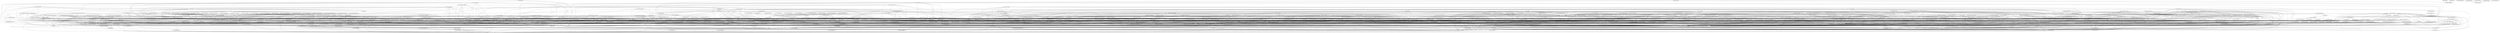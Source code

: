 digraph G { 
"fg_005: OptionsConfigurationReader" -> "fg_006: OptionConfiguration"; 
"fg_008: SimpleObservable" -> "fg_009: AbstractObservable"; 
"fg_010: ProjectResource" -> "fg_011: MetadataAccessor"; 
"fg_022: HistoryEntry" -> "fg_021: HistoryConstants"; 
"fg_022: HistoryEntry" -> "fg_020: HistoryPath"; 
"fg_027: ArchReportDocumentService" -> "fg_028: ArchReport"; 
"fg_035: DependencyTypeFileService" -> "fg_036: DependencyTypeCode"; 
"fg_047: DeviateException" -> "fg_048: AbstractDeviateException"; 
"fg_047: DeviateException" -> "fg_001: ErrorCode"; 
"fg_048: AbstractDeviateException" -> "fg_001: ErrorCode"; 
"fg_049: ErrorCodeRegistry" -> "fg_001: ErrorCode"; 
"fg_050: ErrorCodeRegistry" -> "fg_001: ErrorCode"; 
"fg_051: ErrorCodeRegistry" -> "fg_001: ErrorCode"; 
"fg_052: ErrorCodeRegistry" -> "fg_001: ErrorCode"; 
"fg_053: ErrorCodeRegistry" -> "fg_001: ErrorCode"; 
"fg_055: ErrorCodeRegistry" -> "fg_001: ErrorCode"; 
"fg_056: ErrorCodeRegistry" -> "fg_001: ErrorCode"; 
"fg_057: ErrorCodeRegistry" -> "fg_001: ErrorCode"; 
"fg_058: ErrorCodeRegistry" -> "fg_001: ErrorCode"; 
"fg_059: ErrorCodeRegistry" -> "fg_001: ErrorCode"; 
"fg_060: ErrorCodeRegistry" -> "fg_001: ErrorCode"; 
"fg_061: SimpleSaveFileChooser" -> "fg_003: ResourceUtils"; 
"fg_062: IconUtils" -> "fg_007: SizeUtils"; 
"fg_063: JRibbonPanel" -> "fg_007: SizeUtils"; 
"fg_064: JRibbonTab" -> "fg_063: JRibbonPanel"; 
"fg_065: JRibbonBar" -> "fg_064: JRibbonTab"; 
"fg_066: ExplorerPlugin" -> "fg_065: JRibbonBar"; 
"fg_067: AbstractMetadataCollection" -> "fg_011: MetadataAccessor"; 
"fg_069: ClusterComponentCopier,ClusterGroup,ClusterComponent,ClusterItem,ClusterVisitor" -> "fg_012: Depth"; 
"fg_069: ClusterComponentCopier,ClusterGroup,ClusterComponent,ClusterItem,ClusterVisitor" -> "fg_068: Named"; 
"fg_069: ClusterComponentCopier,ClusterGroup,ClusterComponent,ClusterItem,ClusterVisitor" -> "fg_070: ClusterParent"; 
"fg_070: ClusterParent" -> "fg_068: Named"; 
"fg_072: TreeNode" -> "fg_012: Depth"; 
"fg_074: Dependency" -> "fg_015: DependencyType"; 
"fg_074: Dependency" -> "fg_073: Location"; 
"fg_076: Repository" -> "fg_075: Version"; 
"fg_076: Repository" -> "fg_022: HistoryEntry"; 
"fg_077: GitLogParser" -> "fg_022: HistoryEntry"; 
"fg_077: GitLogParser" -> "fg_020: HistoryPath"; 
"fg_078: LicenseException" -> "fg_079: DeviateFatalException"; 
"fg_078: LicenseException" -> "fg_001: ErrorCode"; 
"fg_079: DeviateFatalException" -> "fg_048: AbstractDeviateException"; 
"fg_079: DeviateFatalException" -> "fg_001: ErrorCode"; 
"fg_081: LicenseRestrictionException" -> "fg_047: DeviateException"; 
"fg_081: LicenseRestrictionException" -> "fg_001: ErrorCode"; 
"fg_082: DeviateExceptionBuilder" -> "fg_048: AbstractDeviateException"; 
"fg_082: DeviateExceptionBuilder" -> "fg_047: DeviateException"; 
"fg_082: DeviateExceptionBuilder" -> "fg_079: DeviateFatalException"; 
"fg_082: DeviateExceptionBuilder" -> "fg_080: TriFunction"; 
"fg_082: DeviateExceptionBuilder" -> "fg_078: LicenseException"; 
"fg_082: DeviateExceptionBuilder" -> "fg_001: ErrorCode"; 
"fg_082: DeviateExceptionBuilder" -> "fg_081: LicenseRestrictionException"; 
"fg_083: NameProcessingService" -> "fg_047: DeviateException"; 
"fg_085: NamePreProcessor" -> "fg_047: DeviateException"; 
"fg_085: NamePreProcessor" -> "fg_084: Ordered"; 
"fg_086: RevisionException" -> "fg_047: DeviateException"; 
"fg_086: RevisionException" -> "fg_053: ErrorCodeRegistry"; 
"fg_087: SimpleAction" -> "fg_003: ResourceUtils"; 
"fg_087: SimpleAction" -> "fg_062: IconUtils"; 
"fg_088: AbstractExplorerPlugin" -> "fg_066: ExplorerPlugin"; 
"fg_088: AbstractExplorerPlugin" -> "fg_003: ResourceUtils"; 
"fg_089: SimpleProjectContext" -> "fg_067: AbstractMetadataCollection"; 
"fg_090: ArchIssueInstanceMetaData" -> "fg_067: AbstractMetadataCollection"; 
"fg_091: Clustering" -> "fg_010: ProjectResource"; 
"fg_091: Clustering" -> "fg_069: ClusterComponentCopier,ClusterGroup,ClusterComponent,ClusterItem,ClusterVisitor"; 
"fg_091: Clustering" -> "fg_067: AbstractMetadataCollection"; 
"fg_091: Clustering" -> "fg_070: ClusterParent"; 
"fg_092: TreeCellDecorator" -> "fg_069: ClusterComponentCopier,ClusterGroup,ClusterComponent,ClusterItem,ClusterVisitor"; 
"fg_093: DependencyMatrix" -> "fg_010: ProjectResource"; 
"fg_093: DependencyMatrix" -> "fg_015: DependencyType"; 
"fg_093: DependencyMatrix" -> "fg_073: Location"; 
"fg_093: DependencyMatrix" -> "fg_074: Dependency"; 
"fg_094: BoundingBox" -> "fg_073: Location"; 
"fg_095: TableCellDecorator" -> "fg_074: Dependency"; 
"fg_096: DependencyTypeFamily" -> "fg_015: DependencyType"; 
"fg_096: DependencyTypeFamily" -> "fg_074: Dependency"; 
"fg_097: ErrorCodeRegistry" -> "fg_001: ErrorCode"; 
"fg_100: ArchReportConfigService" -> "fg_009: AbstractObservable"; 
"fg_100: ArchReportConfigService" -> "fg_075: Version"; 
"fg_100: ArchReportConfigService" -> "fg_008: SimpleObservable"; 
"fg_100: ArchReportConfigService" -> "fg_025: DependencyMatrixType"; 
"fg_100: ArchReportConfigService" -> "fg_076: Repository"; 
"fg_100: ArchReportConfigService" -> "fg_099: AnalyzeSoftwareStatus"; 
"fg_100: ArchReportConfigService" -> "fg_098: AnalyzeSoftwareStep"; 
"fg_100: ArchReportConfigService" -> "fg_082: DeviateExceptionBuilder"; 
"fg_100: ArchReportConfigService" -> "fg_097: ErrorCodeRegistry"; 
"fg_100: ArchReportConfigService" -> "fg_024: Observer"; 
"fg_100: ArchReportConfigService" -> "fg_023: Language"; 
"fg_102: ConsoleCommand" -> "fg_101: Console"; 
"fg_103: ErrorCodeRegistry" -> "fg_001: ErrorCode"; 
"fg_104: AbstractConsoleCommand" -> "fg_006: OptionConfiguration"; 
"fg_104: AbstractConsoleCommand" -> "fg_102: ConsoleCommand"; 
"fg_104: AbstractConsoleCommand" -> "fg_082: DeviateExceptionBuilder"; 
"fg_104: AbstractConsoleCommand" -> "fg_005: OptionsConfigurationReader"; 
"fg_104: AbstractConsoleCommand" -> "fg_003: ResourceUtils"; 
"fg_104: AbstractConsoleCommand" -> "fg_103: ErrorCodeRegistry"; 
"fg_105: ErrorCodeRegistry" -> "fg_001: ErrorCode"; 
"fg_106: DependsParserService" -> "fg_082: DeviateExceptionBuilder"; 
"fg_106: DependsParserService" -> "fg_105: ErrorCodeRegistry"; 
"fg_107: ErrorCodeRegistry" -> "fg_001: ErrorCode"; 
"fg_108: GitVersion" -> "fg_075: Version"; 
"fg_109: GitRepository" -> "fg_075: Version"; 
"fg_109: GitRepository" -> "fg_076: Repository"; 
"fg_109: GitRepository" -> "fg_107: ErrorCodeRegistry"; 
"fg_109: GitRepository" -> "fg_082: DeviateExceptionBuilder"; 
"fg_109: GitRepository" -> "fg_022: HistoryEntry"; 
"fg_109: GitRepository" -> "fg_108: GitVersion"; 
"fg_109: GitRepository" -> "fg_020: HistoryPath"; 
"fg_110: ScmLoader" -> "fg_076: Repository"; 
"fg_111: GitLoader" -> "fg_109: GitRepository"; 
"fg_111: GitLoader" -> "fg_076: Repository"; 
"fg_111: GitLoader" -> "fg_110: ScmLoader"; 
"fg_112: ErrorCodeRegistry" -> "fg_001: ErrorCode"; 
"fg_115: ArchReportConfigService" -> "fg_075: Version"; 
"fg_115: ArchReportConfigService" -> "fg_009: AbstractObservable"; 
"fg_115: ArchReportConfigService" -> "fg_113: AnalyzeSoftwareStep"; 
"fg_115: ArchReportConfigService" -> "fg_008: SimpleObservable"; 
"fg_115: ArchReportConfigService" -> "fg_025: DependencyMatrixType"; 
"fg_115: ArchReportConfigService" -> "fg_076: Repository"; 
"fg_115: ArchReportConfigService" -> "fg_082: DeviateExceptionBuilder"; 
"fg_115: ArchReportConfigService" -> "fg_112: ErrorCodeRegistry"; 
"fg_115: ArchReportConfigService" -> "fg_024: Observer"; 
"fg_115: ArchReportConfigService" -> "fg_023: Language"; 
"fg_115: ArchReportConfigService" -> "fg_114: AnalyzeSoftwareStatus"; 
"fg_116: ChangeSpaceIOService" -> "fg_082: DeviateExceptionBuilder"; 
"fg_116: ChangeSpaceIOService" -> "fg_041: ModifiedFile"; 
"fg_116: ChangeSpaceIOService" -> "fg_053: ErrorCodeRegistry"; 
"fg_116: ChangeSpaceIOService" -> "fg_033: FilePathUtils"; 
"fg_117: MeasureListParser" -> "fg_118: ErrorCodeRegistry"; 
"fg_117: MeasureListParser" -> "fg_082: DeviateExceptionBuilder"; 
"fg_118: ErrorCodeRegistry" -> "fg_001: ErrorCode"; 
"fg_120: AbstractOrdered" -> "fg_084: Ordered"; 
"fg_121: TargetListFileService" -> "fg_082: DeviateExceptionBuilder"; 
"fg_121: TargetListFileService" -> "fg_041: ModifiedFile"; 
"fg_121: TargetListFileService" -> "fg_032: IssueListKey"; 
"fg_121: TargetListFileService" -> "fg_086: RevisionException"; 
"fg_121: TargetListFileService" -> "fg_053: ErrorCodeRegistry"; 
"fg_123: ClusterTraversalVisitor" -> "fg_091: Clustering"; 
"fg_123: ClusterTraversalVisitor" -> "fg_069: ClusterComponentCopier,ClusterGroup,ClusterComponent,ClusterItem,ClusterVisitor"; 
"fg_123: ClusterTraversalVisitor" -> "fg_122: TraversalVisitResult"; 
"fg_124: ClusterTraversal" -> "fg_091: Clustering"; 
"fg_124: ClusterTraversal" -> "fg_069: ClusterComponentCopier,ClusterGroup,ClusterComponent,ClusterItem,ClusterVisitor"; 
"fg_124: ClusterTraversal" -> "fg_122: TraversalVisitResult"; 
"fg_124: ClusterTraversal" -> "fg_123: ClusterTraversalVisitor"; 
"fg_125: ClusteringFileService" -> "fg_091: Clustering"; 
"fg_126: ClusteringExportService" -> "fg_091: Clustering"; 
"fg_127: ClusteringImportService" -> "fg_091: Clustering"; 
"fg_128: Project" -> "fg_091: Clustering"; 
"fg_128: Project" -> "fg_068: Named"; 
"fg_128: Project" -> "fg_093: DependencyMatrix"; 
"fg_128: Project" -> "fg_011: MetadataAccessor"; 
"fg_128: Project" -> "fg_129: ProjectResourceCollection"; 
"fg_129: ProjectResourceCollection" -> "fg_010: ProjectResource"; 
"fg_130: DependencyMatrixReclusterService" -> "fg_091: Clustering"; 
"fg_130: DependencyMatrixReclusterService" -> "fg_069: ClusterComponentCopier,ClusterGroup,ClusterComponent,ClusterItem,ClusterVisitor"; 
"fg_130: DependencyMatrixReclusterService" -> "fg_093: DependencyMatrix"; 
"fg_131: BidiDependencyMatrix" -> "fg_015: DependencyType"; 
"fg_131: BidiDependencyMatrix" -> "fg_093: DependencyMatrix"; 
"fg_131: BidiDependencyMatrix" -> "fg_073: Location"; 
"fg_131: BidiDependencyMatrix" -> "fg_074: Dependency"; 
"fg_132: FilteredBidiDependencyMatrix" -> "fg_131: BidiDependencyMatrix"; 
"fg_133: PropagationCostService" -> "fg_093: DependencyMatrix"; 
"fg_133: PropagationCostService" -> "fg_074: Dependency"; 
"fg_133: PropagationCostService" -> "fg_018: Licensed"; 
"fg_134: LaunchNewAppContext" -> "fg_091: Clustering"; 
"fg_134: LaunchNewAppContext" -> "fg_008: SimpleObservable"; 
"fg_134: LaunchNewAppContext" -> "fg_015: DependencyType"; 
"fg_134: LaunchNewAppContext" -> "fg_082: DeviateExceptionBuilder"; 
"fg_134: LaunchNewAppContext" -> "fg_093: DependencyMatrix"; 
"fg_134: LaunchNewAppContext" -> "fg_049: ErrorCodeRegistry"; 
"fg_135: DependencyMatrixFileService" -> "fg_093: DependencyMatrix"; 
"fg_136: MergeDependencyMatrixService" -> "fg_093: DependencyMatrix"; 
"fg_137: DependencyMatrixExportService" -> "fg_093: DependencyMatrix"; 
"fg_138: DependencyMatrixImportService" -> "fg_093: DependencyMatrix"; 
"fg_139: AbstractPrinter" -> "fg_093: DependencyMatrix"; 
"fg_139: AbstractPrinter" -> "fg_140: ArchIssue"; 
"fg_140: ArchIssue" -> "fg_093: DependencyMatrix"; 
"fg_141: UnstableInterfacePrinter" -> "fg_093: DependencyMatrix"; 
"fg_141: UnstableInterfacePrinter" -> "fg_140: ArchIssue"; 
"fg_141: UnstableInterfacePrinter" -> "fg_139: AbstractPrinter"; 
"fg_142: UnhealthyInheritancePrinter" -> "fg_139: AbstractPrinter"; 
"fg_143: PackageCyclePrinter" -> "fg_139: AbstractPrinter"; 
"fg_144: ModularityViolationPrinter" -> "fg_139: AbstractPrinter"; 
"fg_145: CrossingPrinter" -> "fg_093: DependencyMatrix"; 
"fg_145: CrossingPrinter" -> "fg_140: ArchIssue"; 
"fg_145: CrossingPrinter" -> "fg_139: AbstractPrinter"; 
"fg_146: CliquePrinter" -> "fg_139: AbstractPrinter"; 
"fg_147: ArchIssueType" -> "fg_143: PackageCyclePrinter"; 
"fg_147: ArchIssueType" -> "fg_144: ModularityViolationPrinter"; 
"fg_147: ArchIssueType" -> "fg_145: CrossingPrinter"; 
"fg_147: ArchIssueType" -> "fg_142: UnhealthyInheritancePrinter"; 
"fg_147: ArchIssueType" -> "fg_141: UnstableInterfacePrinter"; 
"fg_147: ArchIssueType" -> "fg_146: CliquePrinter"; 
"fg_147: ArchIssueType" -> "fg_139: AbstractPrinter"; 
"fg_148: SplitDependsService" -> "fg_093: DependencyMatrix"; 
"fg_149: DependencyMatrixBuilder" -> "fg_015: DependencyType"; 
"fg_149: DependencyMatrixBuilder" -> "fg_074: Dependency"; 
"fg_151: FlavorService" -> "fg_150: Flavor"; 
"fg_152: FlavorService" -> "fg_150: Flavor"; 
"fg_152: FlavorService" -> "fg_151: FlavorService"; 
"fg_153: SimpleDependency" -> "fg_015: DependencyType"; 
"fg_153: SimpleDependency" -> "fg_073: Location"; 
"fg_153: SimpleDependency" -> "fg_074: Dependency"; 
"fg_154: SimpleDependencyMatrix" -> "fg_015: DependencyType"; 
"fg_154: SimpleDependencyMatrix" -> "fg_093: DependencyMatrix"; 
"fg_154: SimpleDependencyMatrix" -> "fg_096: DependencyTypeFamily"; 
"fg_154: SimpleDependencyMatrix" -> "fg_073: Location"; 
"fg_154: SimpleDependencyMatrix" -> "fg_067: AbstractMetadataCollection"; 
"fg_154: SimpleDependencyMatrix" -> "fg_074: Dependency"; 
"fg_155: SimpleDependencyMatrixBuilder" -> "fg_152: FlavorService"; 
"fg_155: SimpleDependencyMatrixBuilder" -> "fg_153: SimpleDependency"; 
"fg_155: SimpleDependencyMatrixBuilder" -> "fg_149: DependencyMatrixBuilder"; 
"fg_155: SimpleDependencyMatrixBuilder" -> "fg_050: ErrorCodeRegistry"; 
"fg_155: SimpleDependencyMatrixBuilder" -> "fg_015: DependencyType"; 
"fg_155: SimpleDependencyMatrixBuilder" -> "fg_082: DeviateExceptionBuilder"; 
"fg_155: SimpleDependencyMatrixBuilder" -> "fg_093: DependencyMatrix"; 
"fg_155: SimpleDependencyMatrixBuilder" -> "fg_154: SimpleDependencyMatrix"; 
"fg_155: SimpleDependencyMatrixBuilder" -> "fg_074: Dependency"; 
"fg_156: DependencyMatrixTypeDetection" -> "fg_015: DependencyType"; 
"fg_156: DependencyMatrixTypeDetection" -> "fg_093: DependencyMatrix"; 
"fg_156: DependencyMatrixTypeDetection" -> "fg_096: DependencyTypeFamily"; 
"fg_157: RelationUtil" -> "fg_015: DependencyType"; 
"fg_157: RelationUtil" -> "fg_096: DependencyTypeFamily"; 
"fg_157: RelationUtil" -> "fg_074: Dependency"; 
"fg_158: Shell" -> "fg_102: ConsoleCommand"; 
"fg_158: Shell" -> "fg_082: DeviateExceptionBuilder"; 
"fg_158: Shell" -> "fg_004: ConsoleHelpFormatter"; 
"fg_158: Shell" -> "fg_104: AbstractConsoleCommand"; 
"fg_158: Shell" -> "fg_103: ErrorCodeRegistry"; 
"fg_158: Shell" -> "fg_101: Console"; 
"fg_159: AbstractSimpleConsoleCommand" -> "fg_104: AbstractConsoleCommand"; 
"fg_159: AbstractSimpleConsoleCommand" -> "fg_101: Console"; 
"fg_160: AbstractClusterTraversalVisitor" -> "fg_091: Clustering"; 
"fg_160: AbstractClusterTraversalVisitor" -> "fg_069: ClusterComponentCopier,ClusterGroup,ClusterComponent,ClusterItem,ClusterVisitor"; 
"fg_160: AbstractClusterTraversalVisitor" -> "fg_122: TraversalVisitResult"; 
"fg_160: AbstractClusterTraversalVisitor" -> "fg_123: ClusterTraversalVisitor"; 
"fg_161: AbstractClusteringExportService" -> "fg_091: Clustering"; 
"fg_161: AbstractClusteringExportService" -> "fg_051: ErrorCodeRegistry"; 
"fg_161: AbstractClusteringExportService" -> "fg_082: DeviateExceptionBuilder"; 
"fg_161: AbstractClusteringExportService" -> "fg_126: ClusteringExportService"; 
"fg_161: AbstractClusteringExportService" -> "fg_033: FilePathUtils"; 
"fg_162: ExplorerUtils" -> "fg_009: AbstractObservable"; 
"fg_162: ExplorerUtils" -> "fg_087: SimpleAction"; 
"fg_162: ExplorerUtils" -> "fg_008: SimpleObservable"; 
"fg_162: ExplorerUtils" -> "fg_003: ResourceUtils"; 
"fg_162: ExplorerUtils" -> "fg_128: Project"; 
"fg_163: ProjectFileService" -> "fg_128: Project"; 
"fg_165: StyleUtils" -> "fg_164: SpreadsheetUtils"; 
"fg_165: StyleUtils" -> "fg_094: BoundingBox"; 
"fg_166: ExportSpreadsheetService" -> "fg_091: Clustering"; 
"fg_166: ExportSpreadsheetService" -> "fg_093: DependencyMatrix"; 
"fg_166: ExportSpreadsheetService" -> "fg_096: DependencyTypeFamily"; 
"fg_166: ExportSpreadsheetService" -> "fg_071: IntegerInterval"; 
"fg_166: ExportSpreadsheetService" -> "fg_074: Dependency"; 
"fg_166: ExportSpreadsheetService" -> "fg_165: StyleUtils"; 
"fg_166: ExportSpreadsheetService" -> "fg_072: TreeNode"; 
"fg_166: ExportSpreadsheetService" -> "fg_015: DependencyType"; 
"fg_166: ExportSpreadsheetService" -> "fg_069: ClusterComponentCopier,ClusterGroup,ClusterComponent,ClusterItem,ClusterVisitor"; 
"fg_166: ExportSpreadsheetService" -> "fg_164: SpreadsheetUtils"; 
"fg_166: ExportSpreadsheetService" -> "fg_122: TraversalVisitResult"; 
"fg_166: ExportSpreadsheetService" -> "fg_094: BoundingBox"; 
"fg_166: ExportSpreadsheetService" -> "fg_124: ClusterTraversal"; 
"fg_166: ExportSpreadsheetService" -> "fg_123: ClusterTraversalVisitor"; 
"fg_166: ExportSpreadsheetService" -> "fg_130: DependencyMatrixReclusterService"; 
"fg_166: ExportSpreadsheetService" -> "fg_018: Licensed"; 
"fg_167: DependencyMatrixFilterService" -> "fg_132: FilteredBidiDependencyMatrix"; 
"fg_167: DependencyMatrixFilterService" -> "fg_093: DependencyMatrix"; 
"fg_168: SaveMatrixAsAction" -> "fg_009: AbstractObservable"; 
"fg_168: SaveMatrixAsAction" -> "fg_047: DeviateException"; 
"fg_168: SaveMatrixAsAction" -> "fg_087: SimpleAction"; 
"fg_168: SaveMatrixAsAction" -> "fg_008: SimpleObservable"; 
"fg_168: SaveMatrixAsAction" -> "fg_093: DependencyMatrix"; 
"fg_168: SaveMatrixAsAction" -> "fg_135: DependencyMatrixFileService"; 
"fg_168: SaveMatrixAsAction" -> "fg_089: SimpleProjectContext"; 
"fg_168: SaveMatrixAsAction" -> "fg_061: SimpleSaveFileChooser"; 
"fg_168: SaveMatrixAsAction" -> "fg_033: FilePathUtils"; 
"fg_169: SaveMatrixAction" -> "fg_009: AbstractObservable"; 
"fg_169: SaveMatrixAction" -> "fg_047: DeviateException"; 
"fg_169: SaveMatrixAction" -> "fg_087: SimpleAction"; 
"fg_169: SaveMatrixAction" -> "fg_008: SimpleObservable"; 
"fg_169: SaveMatrixAction" -> "fg_093: DependencyMatrix"; 
"fg_169: SaveMatrixAction" -> "fg_135: DependencyMatrixFileService"; 
"fg_169: SaveMatrixAction" -> "fg_089: SimpleProjectContext"; 
"fg_169: SaveMatrixAction" -> "fg_168: SaveMatrixAsAction"; 
"fg_170: SaveClusteringAction" -> "fg_009: AbstractObservable"; 
"fg_170: SaveClusteringAction" -> "fg_047: DeviateException"; 
"fg_170: SaveClusteringAction" -> "fg_091: Clustering"; 
"fg_170: SaveClusteringAction" -> "fg_087: SimpleAction"; 
"fg_170: SaveClusteringAction" -> "fg_125: ClusteringFileService"; 
"fg_170: SaveClusteringAction" -> "fg_008: SimpleObservable"; 
"fg_170: SaveClusteringAction" -> "fg_171: SaveClusteringAsAction"; 
"fg_170: SaveClusteringAction" -> "fg_089: SimpleProjectContext"; 
"fg_171: SaveClusteringAsAction" -> "fg_009: AbstractObservable"; 
"fg_171: SaveClusteringAsAction" -> "fg_047: DeviateException"; 
"fg_171: SaveClusteringAsAction" -> "fg_087: SimpleAction"; 
"fg_171: SaveClusteringAsAction" -> "fg_091: Clustering"; 
"fg_171: SaveClusteringAsAction" -> "fg_008: SimpleObservable"; 
"fg_171: SaveClusteringAsAction" -> "fg_125: ClusteringFileService"; 
"fg_171: SaveClusteringAsAction" -> "fg_089: SimpleProjectContext"; 
"fg_171: SaveClusteringAsAction" -> "fg_061: SimpleSaveFileChooser"; 
"fg_171: SaveClusteringAsAction" -> "fg_033: FilePathUtils"; 
"fg_172: AbstractDependencyMatrixExportService" -> "fg_050: ErrorCodeRegistry"; 
"fg_172: AbstractDependencyMatrixExportService" -> "fg_082: DeviateExceptionBuilder"; 
"fg_172: AbstractDependencyMatrixExportService" -> "fg_093: DependencyMatrix"; 
"fg_172: AbstractDependencyMatrixExportService" -> "fg_137: DependencyMatrixExportService"; 
"fg_172: AbstractDependencyMatrixExportService" -> "fg_033: FilePathUtils"; 
"fg_173: UnorderedDependencyMatrixBuilder" -> "fg_153: SimpleDependency"; 
"fg_173: UnorderedDependencyMatrixBuilder" -> "fg_149: DependencyMatrixBuilder"; 
"fg_173: UnorderedDependencyMatrixBuilder" -> "fg_015: DependencyType"; 
"fg_173: UnorderedDependencyMatrixBuilder" -> "fg_154: SimpleDependencyMatrix"; 
"fg_173: UnorderedDependencyMatrixBuilder" -> "fg_155: SimpleDependencyMatrixBuilder"; 
"fg_173: UnorderedDependencyMatrixBuilder" -> "fg_073: Location"; 
"fg_173: UnorderedDependencyMatrixBuilder" -> "fg_074: Dependency"; 
"fg_174: AbstractDetector" -> "fg_149: DependencyMatrixBuilder"; 
"fg_174: AbstractDetector" -> "fg_093: DependencyMatrix"; 
"fg_174: AbstractDetector" -> "fg_155: SimpleDependencyMatrixBuilder"; 
"fg_174: AbstractDetector" -> "fg_175: ParameterConfig"; 
"fg_174: AbstractDetector" -> "fg_140: ArchIssue"; 
"fg_174: AbstractDetector" -> "fg_074: Dependency"; 
"fg_175: ParameterConfig" -> "fg_091: Clustering"; 
"fg_175: ParameterConfig" -> "fg_093: DependencyMatrix"; 
"fg_176: ErrorCodeRegistry" -> "fg_001: ErrorCode"; 
"fg_177: ReportCommand" -> "fg_028: ArchReport"; 
"fg_177: ReportCommand" -> "fg_102: ConsoleCommand"; 
"fg_177: ReportCommand" -> "fg_026: ArchReportParams"; 
"fg_177: ReportCommand" -> "fg_158: Shell"; 
"fg_178: AbstractReportCommand" -> "fg_028: ArchReport"; 
"fg_178: AbstractReportCommand" -> "fg_026: ArchReportParams"; 
"fg_178: AbstractReportCommand" -> "fg_102: ConsoleCommand"; 
"fg_178: AbstractReportCommand" -> "fg_177: ReportCommand"; 
"fg_178: AbstractReportCommand" -> "fg_082: DeviateExceptionBuilder"; 
"fg_178: AbstractReportCommand" -> "fg_176: ErrorCodeRegistry"; 
"fg_178: AbstractReportCommand" -> "fg_158: Shell"; 
"fg_178: AbstractReportCommand" -> "fg_101: Console"; 
"fg_179: ChangeListCommand" -> "fg_028: ArchReport"; 
"fg_179: ChangeListCommand" -> "fg_026: ArchReportParams"; 
"fg_179: ChangeListCommand" -> "fg_102: ConsoleCommand"; 
"fg_179: ChangeListCommand" -> "fg_178: AbstractReportCommand"; 
"fg_179: ChangeListCommand" -> "fg_082: DeviateExceptionBuilder"; 
"fg_179: ChangeListCommand" -> "fg_176: ErrorCodeRegistry"; 
"fg_179: ChangeListCommand" -> "fg_032: IssueListKey"; 
"fg_179: ChangeListCommand" -> "fg_158: Shell"; 
"fg_180: TargetListCommand" -> "fg_028: ArchReport"; 
"fg_180: TargetListCommand" -> "fg_102: ConsoleCommand"; 
"fg_180: TargetListCommand" -> "fg_178: AbstractReportCommand"; 
"fg_180: TargetListCommand" -> "fg_026: ArchReportParams"; 
"fg_180: TargetListCommand" -> "fg_082: DeviateExceptionBuilder"; 
"fg_180: TargetListCommand" -> "fg_176: ErrorCodeRegistry"; 
"fg_180: TargetListCommand" -> "fg_032: IssueListKey"; 
"fg_180: TargetListCommand" -> "fg_158: Shell"; 
"fg_180: TargetListCommand" -> "fg_003: ResourceUtils"; 
"fg_181: StructureDsmCommand" -> "fg_102: ConsoleCommand"; 
"fg_181: StructureDsmCommand" -> "fg_026: ArchReportParams"; 
"fg_181: StructureDsmCommand" -> "fg_178: AbstractReportCommand"; 
"fg_181: StructureDsmCommand" -> "fg_082: DeviateExceptionBuilder"; 
"fg_181: StructureDsmCommand" -> "fg_176: ErrorCodeRegistry"; 
"fg_181: StructureDsmCommand" -> "fg_158: Shell"; 
"fg_181: StructureDsmCommand" -> "fg_033: FilePathUtils"; 
"fg_182: PropagationCostCommand" -> "fg_178: AbstractReportCommand"; 
"fg_182: PropagationCostCommand" -> "fg_026: ArchReportParams"; 
"fg_182: PropagationCostCommand" -> "fg_102: ConsoleCommand"; 
"fg_183: NamespaceClusterCommand" -> "fg_026: ArchReportParams"; 
"fg_183: NamespaceClusterCommand" -> "fg_102: ConsoleCommand"; 
"fg_183: NamespaceClusterCommand" -> "fg_178: AbstractReportCommand"; 
"fg_183: NamespaceClusterCommand" -> "fg_158: Shell"; 
"fg_184: MergeDsmCommand" -> "fg_026: ArchReportParams"; 
"fg_184: MergeDsmCommand" -> "fg_102: ConsoleCommand"; 
"fg_184: MergeDsmCommand" -> "fg_178: AbstractReportCommand"; 
"fg_184: MergeDsmCommand" -> "fg_158: Shell"; 
"fg_185: IndependenceLevelCommand" -> "fg_026: ArchReportParams"; 
"fg_185: IndependenceLevelCommand" -> "fg_178: AbstractReportCommand"; 
"fg_185: IndependenceLevelCommand" -> "fg_102: ConsoleCommand"; 
"fg_186: ArchIssueCostCommand" -> "fg_028: ArchReport"; 
"fg_186: ArchIssueCostCommand" -> "fg_026: ArchReportParams"; 
"fg_186: ArchIssueCostCommand" -> "fg_178: AbstractReportCommand"; 
"fg_186: ArchIssueCostCommand" -> "fg_102: ConsoleCommand"; 
"fg_186: ArchIssueCostCommand" -> "fg_082: DeviateExceptionBuilder"; 
"fg_186: ArchIssueCostCommand" -> "fg_029: ArchIssueKey"; 
"fg_186: ArchIssueCostCommand" -> "fg_176: ErrorCodeRegistry"; 
"fg_187: HotspotCostCommand" -> "fg_102: ConsoleCommand"; 
"fg_187: HotspotCostCommand" -> "fg_178: AbstractReportCommand"; 
"fg_187: HotspotCostCommand" -> "fg_026: ArchReportParams"; 
"fg_187: HotspotCostCommand" -> "fg_158: Shell"; 
"fg_188: HotspotCommand" -> "fg_178: AbstractReportCommand"; 
"fg_188: HotspotCommand" -> "fg_026: ArchReportParams"; 
"fg_188: HotspotCommand" -> "fg_102: ConsoleCommand"; 
"fg_188: HotspotCommand" -> "fg_158: Shell"; 
"fg_189: HistoryDsmCommand" -> "fg_028: ArchReport"; 
"fg_189: HistoryDsmCommand" -> "fg_102: ConsoleCommand"; 
"fg_189: HistoryDsmCommand" -> "fg_178: AbstractReportCommand"; 
"fg_189: HistoryDsmCommand" -> "fg_026: ArchReportParams"; 
"fg_189: HistoryDsmCommand" -> "fg_082: DeviateExceptionBuilder"; 
"fg_189: HistoryDsmCommand" -> "fg_176: ErrorCodeRegistry"; 
"fg_189: HistoryDsmCommand" -> "fg_003: ResourceUtils"; 
"fg_189: HistoryDsmCommand" -> "fg_158: Shell"; 
"fg_190: ExportStructureMatrixCommand" -> "fg_102: ConsoleCommand"; 
"fg_190: ExportStructureMatrixCommand" -> "fg_178: AbstractReportCommand"; 
"fg_190: ExportStructureMatrixCommand" -> "fg_026: ArchReportParams"; 
"fg_190: ExportStructureMatrixCommand" -> "fg_158: Shell"; 
"fg_191: ExportNamespaceClusterCommand" -> "fg_026: ArchReportParams"; 
"fg_191: ExportNamespaceClusterCommand" -> "fg_178: AbstractReportCommand"; 
"fg_191: ExportNamespaceClusterCommand" -> "fg_102: ConsoleCommand"; 
"fg_191: ExportNamespaceClusterCommand" -> "fg_158: Shell"; 
"fg_192: ExportMergeMatrixCommand" -> "fg_102: ConsoleCommand"; 
"fg_192: ExportMergeMatrixCommand" -> "fg_178: AbstractReportCommand"; 
"fg_192: ExportMergeMatrixCommand" -> "fg_026: ArchReportParams"; 
"fg_192: ExportMergeMatrixCommand" -> "fg_158: Shell"; 
"fg_193: ExportHistoryMatrixCommand" -> "fg_102: ConsoleCommand"; 
"fg_193: ExportHistoryMatrixCommand" -> "fg_026: ArchReportParams"; 
"fg_193: ExportHistoryMatrixCommand" -> "fg_178: AbstractReportCommand"; 
"fg_193: ExportHistoryMatrixCommand" -> "fg_158: Shell"; 
"fg_194: ExportDrhClusterCommand" -> "fg_178: AbstractReportCommand"; 
"fg_194: ExportDrhClusterCommand" -> "fg_026: ArchReportParams"; 
"fg_194: ExportDrhClusterCommand" -> "fg_102: ConsoleCommand"; 
"fg_194: ExportDrhClusterCommand" -> "fg_158: Shell"; 
"fg_195: ArchIssueCommand" -> "fg_028: ArchReport"; 
"fg_195: ArchIssueCommand" -> "fg_178: AbstractReportCommand"; 
"fg_195: ArchIssueCommand" -> "fg_026: ArchReportParams"; 
"fg_195: ArchIssueCommand" -> "fg_102: ConsoleCommand"; 
"fg_195: ArchIssueCommand" -> "fg_082: DeviateExceptionBuilder"; 
"fg_195: ArchIssueCommand" -> "fg_029: ArchIssueKey"; 
"fg_195: ArchIssueCommand" -> "fg_176: ErrorCodeRegistry"; 
"fg_196: ArchReportService" -> "fg_028: ArchReport"; 
"fg_196: ArchReportService" -> "fg_026: ArchReportParams"; 
"fg_196: ArchReportService" -> "fg_027: ArchReportDocumentService"; 
"fg_196: ArchReportService" -> "fg_003: ResourceUtils"; 
"fg_196: ArchReportService" -> "fg_032: IssueListKey"; 
"fg_196: ArchReportService" -> "fg_177: ReportCommand"; 
"fg_196: ArchReportService" -> "fg_029: ArchIssueKey"; 
"fg_196: ArchReportService" -> "fg_082: DeviateExceptionBuilder"; 
"fg_196: ArchReportService" -> "fg_176: ErrorCodeRegistry"; 
"fg_196: ArchReportService" -> "fg_158: Shell"; 
"fg_196: ArchReportService" -> "fg_203: ArchReportMode"; 
"fg_196: ArchReportService" -> "fg_103: ErrorCodeRegistry"; 
"fg_196: ArchReportService" -> "fg_197: ZipUtil"; 
"fg_198: DrhClusterCommand" -> "fg_178: AbstractReportCommand"; 
"fg_198: DrhClusterCommand" -> "fg_102: ConsoleCommand"; 
"fg_198: DrhClusterCommand" -> "fg_026: ArchReportParams"; 
"fg_198: DrhClusterCommand" -> "fg_158: Shell"; 
"fg_199: DecouplingLevelCommand" -> "fg_026: ArchReportParams"; 
"fg_199: DecouplingLevelCommand" -> "fg_178: AbstractReportCommand"; 
"fg_199: DecouplingLevelCommand" -> "fg_102: ConsoleCommand"; 
"fg_199: DecouplingLevelCommand" -> "fg_158: Shell"; 
"fg_200: ChangeSpaceCommand" -> "fg_026: ArchReportParams"; 
"fg_200: ChangeSpaceCommand" -> "fg_102: ConsoleCommand"; 
"fg_200: ChangeSpaceCommand" -> "fg_178: AbstractReportCommand"; 
"fg_200: ChangeSpaceCommand" -> "fg_158: Shell"; 
"fg_201: ArchRootDebtCommand" -> "fg_028: ArchReport"; 
"fg_201: ArchRootDebtCommand" -> "fg_102: ConsoleCommand"; 
"fg_201: ArchRootDebtCommand" -> "fg_178: AbstractReportCommand"; 
"fg_201: ArchRootDebtCommand" -> "fg_026: ArchReportParams"; 
"fg_201: ArchRootDebtCommand" -> "fg_031: ArchRootDebtKey"; 
"fg_201: ArchRootDebtCommand" -> "fg_030: ArchRootSummaryKey"; 
"fg_201: ArchRootDebtCommand" -> "fg_082: DeviateExceptionBuilder"; 
"fg_201: ArchRootDebtCommand" -> "fg_176: ErrorCodeRegistry"; 
"fg_201: ArchRootDebtCommand" -> "fg_158: Shell"; 
"fg_202: ArchRootCommand" -> "fg_028: ArchReport"; 
"fg_202: ArchRootCommand" -> "fg_102: ConsoleCommand"; 
"fg_202: ArchRootCommand" -> "fg_178: AbstractReportCommand"; 
"fg_202: ArchRootCommand" -> "fg_026: ArchReportParams"; 
"fg_202: ArchRootCommand" -> "fg_082: DeviateExceptionBuilder"; 
"fg_202: ArchRootCommand" -> "fg_176: ErrorCodeRegistry"; 
"fg_202: ArchRootCommand" -> "fg_158: Shell"; 
"fg_203: ArchReportMode" -> "fg_198: DrhClusterCommand"; 
"fg_203: ArchReportMode" -> "fg_192: ExportMergeMatrixCommand"; 
"fg_203: ArchReportMode" -> "fg_199: DecouplingLevelCommand"; 
"fg_203: ArchReportMode" -> "fg_180: TargetListCommand"; 
"fg_203: ArchReportMode" -> "fg_193: ExportHistoryMatrixCommand"; 
"fg_203: ArchReportMode" -> "fg_186: ArchIssueCostCommand"; 
"fg_203: ArchReportMode" -> "fg_201: ArchRootDebtCommand"; 
"fg_203: ArchReportMode" -> "fg_179: ChangeListCommand"; 
"fg_203: ArchReportMode" -> "fg_184: MergeDsmCommand"; 
"fg_203: ArchReportMode" -> "fg_202: ArchRootCommand"; 
"fg_203: ArchReportMode" -> "fg_185: IndependenceLevelCommand"; 
"fg_203: ArchReportMode" -> "fg_181: StructureDsmCommand"; 
"fg_203: ArchReportMode" -> "fg_189: HistoryDsmCommand"; 
"fg_203: ArchReportMode" -> "fg_182: PropagationCostCommand"; 
"fg_203: ArchReportMode" -> "fg_177: ReportCommand"; 
"fg_203: ArchReportMode" -> "fg_195: ArchIssueCommand"; 
"fg_203: ArchReportMode" -> "fg_191: ExportNamespaceClusterCommand"; 
"fg_203: ArchReportMode" -> "fg_194: ExportDrhClusterCommand"; 
"fg_203: ArchReportMode" -> "fg_200: ChangeSpaceCommand"; 
"fg_203: ArchReportMode" -> "fg_187: HotspotCostCommand"; 
"fg_203: ArchReportMode" -> "fg_188: HotspotCommand"; 
"fg_203: ArchReportMode" -> "fg_190: ExportStructureMatrixCommand"; 
"fg_203: ArchReportMode" -> "fg_183: NamespaceClusterCommand"; 
"fg_205: ChangeSpaceService" -> "fg_022: HistoryEntry"; 
"fg_205: ChangeSpaceService" -> "fg_041: ModifiedFile"; 
"fg_205: ChangeSpaceService" -> "fg_116: ChangeSpaceIOService"; 
"fg_205: ChangeSpaceService" -> "fg_083: NameProcessingService"; 
"fg_205: ChangeSpaceService" -> "fg_020: HistoryPath"; 
"fg_205: ChangeSpaceService" -> "fg_204: FileName"; 
"fg_206: AbstractGenerateChangeSpaceCommand" -> "fg_159: AbstractSimpleConsoleCommand"; 
"fg_206: AbstractGenerateChangeSpaceCommand" -> "fg_205: ChangeSpaceService"; 
"fg_207: ChangeListFileService" -> "fg_041: ModifiedFile"; 
"fg_207: ChangeListFileService" -> "fg_032: IssueListKey"; 
"fg_207: ChangeListFileService" -> "fg_086: RevisionException"; 
"fg_207: ChangeListFileService" -> "fg_053: ErrorCodeRegistry"; 
"fg_208: AbstractGenerateChangeListCommand" -> "fg_207: ChangeListFileService"; 
"fg_208: AbstractGenerateChangeListCommand" -> "fg_159: AbstractSimpleConsoleCommand"; 
"fg_208: AbstractGenerateChangeListCommand" -> "fg_082: DeviateExceptionBuilder"; 
"fg_208: AbstractGenerateChangeListCommand" -> "fg_022: HistoryEntry"; 
"fg_208: AbstractGenerateChangeListCommand" -> "fg_059: ErrorCodeRegistry"; 
"fg_208: AbstractGenerateChangeListCommand" -> "fg_041: ModifiedFile"; 
"fg_208: AbstractGenerateChangeListCommand" -> "fg_083: NameProcessingService"; 
"fg_208: AbstractGenerateChangeListCommand" -> "fg_033: FilePathUtils"; 
"fg_208: AbstractGenerateChangeListCommand" -> "fg_020: HistoryPath"; 
"fg_209: HistoryDependencyMatrixBuilder" -> "fg_015: DependencyType"; 
"fg_209: HistoryDependencyMatrixBuilder" -> "fg_022: HistoryEntry"; 
"fg_209: HistoryDependencyMatrixBuilder" -> "fg_155: SimpleDependencyMatrixBuilder"; 
"fg_209: HistoryDependencyMatrixBuilder" -> "fg_154: SimpleDependencyMatrix"; 
"fg_209: HistoryDependencyMatrixBuilder" -> "fg_073: Location"; 
"fg_209: HistoryDependencyMatrixBuilder" -> "fg_020: HistoryPath"; 
"fg_211: AbstractImportHistoryToMatrixCommand" -> "fg_159: AbstractSimpleConsoleCommand"; 
"fg_211: AbstractImportHistoryToMatrixCommand" -> "fg_038: JsonExportService"; 
"fg_211: AbstractImportHistoryToMatrixCommand" -> "fg_210: HistoryResult"; 
"fg_211: AbstractImportHistoryToMatrixCommand" -> "fg_093: DependencyMatrix"; 
"fg_211: AbstractImportHistoryToMatrixCommand" -> "fg_022: HistoryEntry"; 
"fg_211: AbstractImportHistoryToMatrixCommand" -> "fg_135: DependencyMatrixFileService"; 
"fg_211: AbstractImportHistoryToMatrixCommand" -> "fg_154: SimpleDependencyMatrix"; 
"fg_211: AbstractImportHistoryToMatrixCommand" -> "fg_209: HistoryDependencyMatrixBuilder"; 
"fg_211: AbstractImportHistoryToMatrixCommand" -> "fg_083: NameProcessingService"; 
"fg_211: AbstractImportHistoryToMatrixCommand" -> "fg_104: AbstractConsoleCommand"; 
"fg_211: AbstractImportHistoryToMatrixCommand" -> "fg_101: Console"; 
"fg_211: AbstractImportHistoryToMatrixCommand" -> "fg_020: HistoryPath"; 
"fg_212: AbstractGenerateTargetListCommand" -> "fg_159: AbstractSimpleConsoleCommand"; 
"fg_212: AbstractGenerateTargetListCommand" -> "fg_082: DeviateExceptionBuilder"; 
"fg_212: AbstractGenerateTargetListCommand" -> "fg_041: ModifiedFile"; 
"fg_212: AbstractGenerateTargetListCommand" -> "fg_022: HistoryEntry"; 
"fg_212: AbstractGenerateTargetListCommand" -> "fg_083: NameProcessingService"; 
"fg_212: AbstractGenerateTargetListCommand" -> "fg_086: RevisionException"; 
"fg_212: AbstractGenerateTargetListCommand" -> "fg_121: TargetListFileService"; 
"fg_212: AbstractGenerateTargetListCommand" -> "fg_033: FilePathUtils"; 
"fg_212: AbstractGenerateTargetListCommand" -> "fg_053: ErrorCodeRegistry"; 
"fg_212: AbstractGenerateTargetListCommand" -> "fg_020: HistoryPath"; 
"fg_212: AbstractGenerateTargetListCommand" -> "fg_213: ErrorCodeRegistry"; 
"fg_213: ErrorCodeRegistry" -> "fg_001: ErrorCode"; 
"fg_214: ClusterUtils" -> "fg_091: Clustering"; 
"fg_214: ClusterUtils" -> "fg_160: AbstractClusterTraversalVisitor"; 
"fg_214: ClusterUtils" -> "fg_069: ClusterComponentCopier,ClusterGroup,ClusterComponent,ClusterItem,ClusterVisitor"; 
"fg_214: ClusterUtils" -> "fg_122: TraversalVisitResult"; 
"fg_214: ClusterUtils" -> "fg_093: DependencyMatrix"; 
"fg_214: ClusterUtils" -> "fg_124: ClusterTraversal"; 
"fg_215: NamespaceClusterService" -> "fg_091: Clustering"; 
"fg_215: NamespaceClusterService" -> "fg_014: ClusterName"; 
"fg_215: NamespaceClusterService" -> "fg_160: AbstractClusterTraversalVisitor"; 
"fg_215: NamespaceClusterService" -> "fg_069: ClusterComponentCopier,ClusterGroup,ClusterComponent,ClusterItem,ClusterVisitor"; 
"fg_215: NamespaceClusterService" -> "fg_093: DependencyMatrix"; 
"fg_215: NamespaceClusterService" -> "fg_122: TraversalVisitResult"; 
"fg_215: NamespaceClusterService" -> "fg_124: ClusterTraversal"; 
"fg_216: ClusteringXmlExportService" -> "fg_161: AbstractClusteringExportService"; 
"fg_216: ClusteringXmlExportService" -> "fg_091: Clustering"; 
"fg_216: ClusteringXmlExportService" -> "fg_069: ClusterComponentCopier,ClusterGroup,ClusterComponent,ClusterItem,ClusterVisitor"; 
"fg_216: ClusteringXmlExportService" -> "fg_051: ErrorCodeRegistry"; 
"fg_216: ClusteringXmlExportService" -> "fg_082: DeviateExceptionBuilder"; 
"fg_216: ClusteringXmlExportService" -> "fg_018: Licensed"; 
"fg_217: ClusteringJsonExportService" -> "fg_161: AbstractClusteringExportService"; 
"fg_217: ClusteringJsonExportService" -> "fg_091: Clustering"; 
"fg_217: ClusteringJsonExportService" -> "fg_069: ClusterComponentCopier,ClusterGroup,ClusterComponent,ClusterItem,ClusterVisitor"; 
"fg_217: ClusteringJsonExportService" -> "fg_051: ErrorCodeRegistry"; 
"fg_217: ClusteringJsonExportService" -> "fg_082: DeviateExceptionBuilder"; 
"fg_217: ClusteringJsonExportService" -> "fg_018: Licensed"; 
"fg_218: ClusterTreeModel" -> "fg_091: Clustering"; 
"fg_218: ClusterTreeModel" -> "fg_069: ClusterComponentCopier,ClusterGroup,ClusterComponent,ClusterItem,ClusterVisitor"; 
"fg_218: ClusterTreeModel" -> "fg_013: Observable"; 
"fg_219: TreeCellRenderer" -> "fg_009: AbstractObservable"; 
"fg_219: TreeCellRenderer" -> "fg_091: Clustering"; 
"fg_219: TreeCellRenderer" -> "fg_014: ClusterName"; 
"fg_219: TreeCellRenderer" -> "fg_008: SimpleObservable"; 
"fg_219: TreeCellRenderer" -> "fg_068: Named"; 
"fg_219: TreeCellRenderer" -> "fg_162: ExplorerUtils"; 
"fg_219: TreeCellRenderer" -> "fg_069: ClusterComponentCopier,ClusterGroup,ClusterComponent,ClusterItem,ClusterVisitor"; 
"fg_219: TreeCellRenderer" -> "fg_092: TreeCellDecorator"; 
"fg_220: ClusterViewer" -> "fg_009: AbstractObservable"; 
"fg_220: ClusterViewer" -> "fg_091: Clustering"; 
"fg_220: ClusterViewer" -> "fg_008: SimpleObservable"; 
"fg_220: ClusterViewer" -> "fg_069: ClusterComponentCopier,ClusterGroup,ClusterComponent,ClusterItem,ClusterVisitor"; 
"fg_220: ClusterViewer" -> "fg_219: TreeCellRenderer"; 
"fg_220: ClusterViewer" -> "fg_218: ClusterTreeModel"; 
"fg_221: LoadMatrixAction" -> "fg_009: AbstractObservable"; 
"fg_221: LoadMatrixAction" -> "fg_087: SimpleAction"; 
"fg_221: LoadMatrixAction" -> "fg_047: DeviateException"; 
"fg_221: LoadMatrixAction" -> "fg_162: ExplorerUtils"; 
"fg_221: LoadMatrixAction" -> "fg_008: SimpleObservable"; 
"fg_221: LoadMatrixAction" -> "fg_015: DependencyType"; 
"fg_221: LoadMatrixAction" -> "fg_093: DependencyMatrix"; 
"fg_221: LoadMatrixAction" -> "fg_089: SimpleProjectContext"; 
"fg_221: LoadMatrixAction" -> "fg_135: DependencyMatrixFileService"; 
"fg_221: LoadMatrixAction" -> "fg_170: SaveClusteringAction"; 
"fg_221: LoadMatrixAction" -> "fg_169: SaveMatrixAction"; 
"fg_221: LoadMatrixAction" -> "fg_033: FilePathUtils"; 
"fg_222: DependencyMatrixXmlExportService" -> "fg_172: AbstractDependencyMatrixExportService"; 
"fg_222: DependencyMatrixXmlExportService" -> "fg_050: ErrorCodeRegistry"; 
"fg_222: DependencyMatrixXmlExportService" -> "fg_015: DependencyType"; 
"fg_222: DependencyMatrixXmlExportService" -> "fg_082: DeviateExceptionBuilder"; 
"fg_222: DependencyMatrixXmlExportService" -> "fg_093: DependencyMatrix"; 
"fg_222: DependencyMatrixXmlExportService" -> "fg_074: Dependency"; 
"fg_222: DependencyMatrixXmlExportService" -> "fg_018: Licensed"; 
"fg_223: DependencyMatrixJsonExportService" -> "fg_172: AbstractDependencyMatrixExportService"; 
"fg_223: DependencyMatrixJsonExportService" -> "fg_050: ErrorCodeRegistry"; 
"fg_223: DependencyMatrixJsonExportService" -> "fg_015: DependencyType"; 
"fg_223: DependencyMatrixJsonExportService" -> "fg_082: DeviateExceptionBuilder"; 
"fg_223: DependencyMatrixJsonExportService" -> "fg_093: DependencyMatrix"; 
"fg_223: DependencyMatrixJsonExportService" -> "fg_074: Dependency"; 
"fg_223: DependencyMatrixJsonExportService" -> "fg_018: Licensed"; 
"fg_225: DependencyMatrixTraversalVisitor" -> "fg_226: TraversalVisitResult"; 
"fg_227: DependencyMatrixCondenseService" -> "fg_093: DependencyMatrix"; 
"fg_227: DependencyMatrixCondenseService" -> "fg_131: BidiDependencyMatrix"; 
"fg_228: HierarchyService" -> "fg_091: Clustering"; 
"fg_228: HierarchyService" -> "fg_224: HierarchyServiceOptions"; 
"fg_228: HierarchyService" -> "fg_093: DependencyMatrix"; 
"fg_228: HierarchyService" -> "fg_131: BidiDependencyMatrix"; 
"fg_229: SimpleBidiDependencyMatrix" -> "fg_015: DependencyType"; 
"fg_229: SimpleBidiDependencyMatrix" -> "fg_093: DependencyMatrix"; 
"fg_229: SimpleBidiDependencyMatrix" -> "fg_155: SimpleDependencyMatrixBuilder"; 
"fg_229: SimpleBidiDependencyMatrix" -> "fg_154: SimpleDependencyMatrix"; 
"fg_229: SimpleBidiDependencyMatrix" -> "fg_073: Location"; 
"fg_229: SimpleBidiDependencyMatrix" -> "fg_131: BidiDependencyMatrix"; 
"fg_229: SimpleBidiDependencyMatrix" -> "fg_074: Dependency"; 
"fg_230: AbstractHierarchyService" -> "fg_091: Clustering"; 
"fg_230: AbstractHierarchyService" -> "fg_224: HierarchyServiceOptions"; 
"fg_230: AbstractHierarchyService" -> "fg_093: DependencyMatrix"; 
"fg_230: AbstractHierarchyService" -> "fg_227: DependencyMatrixCondenseService"; 
"fg_230: AbstractHierarchyService" -> "fg_228: HierarchyService"; 
"fg_230: AbstractHierarchyService" -> "fg_154: SimpleDependencyMatrix"; 
"fg_230: AbstractHierarchyService" -> "fg_234: SimpleDependencyMatrixCondenseService"; 
"fg_230: AbstractHierarchyService" -> "fg_229: SimpleBidiDependencyMatrix"; 
"fg_231: DependencyMatrixTraversal" -> "fg_232: TIntRangeIterator"; 
"fg_231: DependencyMatrixTraversal" -> "fg_132: FilteredBidiDependencyMatrix"; 
"fg_231: DependencyMatrixTraversal" -> "fg_093: DependencyMatrix"; 
"fg_231: DependencyMatrixTraversal" -> "fg_073: Location"; 
"fg_231: DependencyMatrixTraversal" -> "fg_225: DependencyMatrixTraversalVisitor"; 
"fg_231: DependencyMatrixTraversal" -> "fg_131: BidiDependencyMatrix"; 
"fg_231: DependencyMatrixTraversal" -> "fg_226: TraversalVisitResult"; 
"fg_233: AbstractDependencyMatrixTraversalVisitor" -> "fg_225: DependencyMatrixTraversalVisitor"; 
"fg_233: AbstractDependencyMatrixTraversalVisitor" -> "fg_226: TraversalVisitResult"; 
"fg_234: SimpleDependencyMatrixCondenseService" -> "fg_233: AbstractDependencyMatrixTraversalVisitor"; 
"fg_234: SimpleDependencyMatrixCondenseService" -> "fg_227: DependencyMatrixCondenseService"; 
"fg_234: SimpleDependencyMatrixCondenseService" -> "fg_093: DependencyMatrix"; 
"fg_234: SimpleDependencyMatrixCondenseService" -> "fg_229: SimpleBidiDependencyMatrix"; 
"fg_234: SimpleDependencyMatrixCondenseService" -> "fg_074: Dependency"; 
"fg_234: SimpleDependencyMatrixCondenseService" -> "fg_226: TraversalVisitResult"; 
"fg_234: SimpleDependencyMatrixCondenseService" -> "fg_015: DependencyType"; 
"fg_234: SimpleDependencyMatrixCondenseService" -> "fg_173: UnorderedDependencyMatrixBuilder"; 
"fg_234: SimpleDependencyMatrixCondenseService" -> "fg_231: DependencyMatrixTraversal"; 
"fg_234: SimpleDependencyMatrixCondenseService" -> "fg_154: SimpleDependencyMatrix"; 
"fg_234: SimpleDependencyMatrixCondenseService" -> "fg_073: Location"; 
"fg_234: SimpleDependencyMatrixCondenseService" -> "fg_131: BidiDependencyMatrix"; 
"fg_234: SimpleDependencyMatrixCondenseService" -> "fg_018: Licensed"; 
"fg_235: VariableSelector" -> "fg_131: BidiDependencyMatrix"; 
"fg_236: VariableSelectors" -> "fg_235: VariableSelector"; 
"fg_236: VariableSelectors" -> "fg_131: BidiDependencyMatrix"; 
"fg_237: AbstractRecursiveHierarchyServiceOptions" -> "fg_014: ClusterName"; 
"fg_237: AbstractRecursiveHierarchyServiceOptions" -> "fg_224: HierarchyServiceOptions"; 
"fg_237: AbstractRecursiveHierarchyServiceOptions" -> "fg_132: FilteredBidiDependencyMatrix"; 
"fg_238: SimpleFilteredBidiDependencyMatrix" -> "fg_015: DependencyType"; 
"fg_238: SimpleFilteredBidiDependencyMatrix" -> "fg_132: FilteredBidiDependencyMatrix"; 
"fg_238: SimpleFilteredBidiDependencyMatrix" -> "fg_096: DependencyTypeFamily"; 
"fg_238: SimpleFilteredBidiDependencyMatrix" -> "fg_093: DependencyMatrix"; 
"fg_238: SimpleFilteredBidiDependencyMatrix" -> "fg_067: AbstractMetadataCollection"; 
"fg_238: SimpleFilteredBidiDependencyMatrix" -> "fg_073: Location"; 
"fg_238: SimpleFilteredBidiDependencyMatrix" -> "fg_131: BidiDependencyMatrix"; 
"fg_238: SimpleFilteredBidiDependencyMatrix" -> "fg_074: Dependency"; 
"fg_239: ArchIssueUtil" -> "fg_015: DependencyType"; 
"fg_239: ArchIssueUtil" -> "fg_096: DependencyTypeFamily"; 
"fg_240: DetectorLoader" -> "fg_174: AbstractDetector"; 
"fg_241: ArchIssueService" -> "fg_091: Clustering"; 
"fg_241: ArchIssueService" -> "fg_239: ArchIssueUtil"; 
"fg_241: ArchIssueService" -> "fg_039: MetadataFileService"; 
"fg_241: ArchIssueService" -> "fg_240: DetectorLoader"; 
"fg_241: ArchIssueService" -> "fg_093: DependencyMatrix"; 
"fg_241: ArchIssueService" -> "fg_126: ClusteringExportService"; 
"fg_241: ArchIssueService" -> "fg_156: DependencyMatrixTypeDetection"; 
"fg_241: ArchIssueService" -> "fg_174: AbstractDetector"; 
"fg_241: ArchIssueService" -> "fg_137: DependencyMatrixExportService"; 
"fg_241: ArchIssueService" -> "fg_090: ArchIssueInstanceMetaData"; 
"fg_241: ArchIssueService" -> "fg_038: JsonExportService"; 
"fg_241: ArchIssueService" -> "fg_014: ClusterName"; 
"fg_241: ArchIssueService" -> "fg_125: ClusteringFileService"; 
"fg_241: ArchIssueService" -> "fg_069: ClusterComponentCopier,ClusterGroup,ClusterComponent,ClusterItem,ClusterVisitor"; 
"fg_241: ArchIssueService" -> "fg_015: DependencyType"; 
"fg_241: ArchIssueService" -> "fg_029: ArchIssueKey"; 
"fg_241: ArchIssueService" -> "fg_135: DependencyMatrixFileService"; 
"fg_241: ArchIssueService" -> "fg_067: AbstractMetadataCollection"; 
"fg_241: ArchIssueService" -> "fg_175: ParameterConfig"; 
"fg_241: ArchIssueService" -> "fg_167: DependencyMatrixFilterService"; 
"fg_241: ArchIssueService" -> "fg_140: ArchIssue"; 
"fg_241: ArchIssueService" -> "fg_147: ArchIssueType"; 
"fg_241: ArchIssueService" -> "fg_139: AbstractPrinter"; 
"fg_241: ArchIssueService" -> "fg_018: Licensed"; 
"fg_242: SubversionLogPath" -> "fg_020: HistoryPath"; 
"fg_243: SubversionLogEntry" -> "fg_242: SubversionLogPath"; 
"fg_244: ImportSubversionHistoryToMatrixCommand" -> "fg_093: DependencyMatrix"; 
"fg_244: ImportSubversionHistoryToMatrixCommand" -> "fg_096: DependencyTypeFamily"; 
"fg_244: ImportSubversionHistoryToMatrixCommand" -> "fg_022: HistoryEntry"; 
"fg_244: ImportSubversionHistoryToMatrixCommand" -> "fg_003: ResourceUtils"; 
"fg_244: ImportSubversionHistoryToMatrixCommand" -> "fg_101: Console"; 
"fg_244: ImportSubversionHistoryToMatrixCommand" -> "fg_159: AbstractSimpleConsoleCommand"; 
"fg_244: ImportSubversionHistoryToMatrixCommand" -> "fg_015: DependencyType"; 
"fg_244: ImportSubversionHistoryToMatrixCommand" -> "fg_082: DeviateExceptionBuilder"; 
"fg_244: ImportSubversionHistoryToMatrixCommand" -> "fg_242: SubversionLogPath"; 
"fg_244: ImportSubversionHistoryToMatrixCommand" -> "fg_211: AbstractImportHistoryToMatrixCommand"; 
"fg_244: ImportSubversionHistoryToMatrixCommand" -> "fg_243: SubversionLogEntry"; 
"fg_244: ImportSubversionHistoryToMatrixCommand" -> "fg_209: HistoryDependencyMatrixBuilder"; 
"fg_244: ImportSubversionHistoryToMatrixCommand" -> "fg_058: ErrorCodeRegistry"; 
"fg_244: ImportSubversionHistoryToMatrixCommand" -> "fg_020: HistoryPath"; 
"fg_245: SubSystemService" -> "fg_091: Clustering"; 
"fg_245: SubSystemService" -> "fg_069: ClusterComponentCopier,ClusterGroup,ClusterComponent,ClusterItem,ClusterVisitor"; 
"fg_245: SubSystemService" -> "fg_093: DependencyMatrix"; 
"fg_245: SubSystemService" -> "fg_215: NamespaceClusterService"; 
"fg_245: SubSystemService" -> "fg_167: DependencyMatrixFilterService"; 
"fg_245: SubSystemService" -> "fg_018: Licensed"; 
"fg_247: IntegerIntervalUtil" -> "fg_072: TreeNode"; 
"fg_247: IntegerIntervalUtil" -> "fg_246: IntervalResult"; 
"fg_247: IntegerIntervalUtil" -> "fg_071: IntegerInterval"; 
"fg_249: TableCell" -> "fg_072: TreeNode"; 
"fg_249: TableCell" -> "fg_015: DependencyType"; 
"fg_249: TableCell" -> "fg_246: IntervalResult"; 
"fg_249: TableCell" -> "fg_007: SizeUtils"; 
"fg_249: TableCell" -> "fg_094: BoundingBox"; 
"fg_249: TableCell" -> "fg_003: ResourceUtils"; 
"fg_249: TableCell" -> "fg_071: IntegerInterval"; 
"fg_249: TableCell" -> "fg_095: TableCellDecorator"; 
"fg_249: TableCell" -> "fg_247: IntegerIntervalUtil"; 
"fg_249: TableCell" -> "fg_013: Observable"; 
"fg_249: TableCell" -> "fg_248: BorderStyle"; 
"fg_249: TableCell" -> "fg_074: Dependency"; 
"fg_250: TableHeaderCell" -> "fg_009: AbstractObservable"; 
"fg_250: TableHeaderCell" -> "fg_162: ExplorerUtils"; 
"fg_250: TableHeaderCell" -> "fg_008: SimpleObservable"; 
"fg_250: TableHeaderCell" -> "fg_016: TableHeaderCellDecorator"; 
"fg_250: TableHeaderCell" -> "fg_007: SizeUtils"; 
"fg_251: MatrixViewer" -> "fg_009: AbstractObservable"; 
"fg_251: MatrixViewer" -> "fg_072: TreeNode"; 
"fg_251: MatrixViewer" -> "fg_162: ExplorerUtils"; 
"fg_251: MatrixViewer" -> "fg_008: SimpleObservable"; 
"fg_251: MatrixViewer" -> "fg_007: SizeUtils"; 
"fg_251: MatrixViewer" -> "fg_093: DependencyMatrix"; 
"fg_251: MatrixViewer" -> "fg_249: TableCell"; 
"fg_251: MatrixViewer" -> "fg_071: IntegerInterval"; 
"fg_251: MatrixViewer" -> "fg_247: IntegerIntervalUtil"; 
"fg_251: MatrixViewer" -> "fg_220: ClusterViewer"; 
"fg_251: MatrixViewer" -> "fg_250: TableHeaderCell"; 
"fg_251: MatrixViewer" -> "fg_013: Observable"; 
"fg_252: RecentFilesMenu" -> "fg_009: AbstractObservable"; 
"fg_252: RecentFilesMenu" -> "fg_008: SimpleObservable"; 
"fg_252: RecentFilesMenu" -> "fg_093: DependencyMatrix"; 
"fg_252: RecentFilesMenu" -> "fg_089: SimpleProjectContext"; 
"fg_252: RecentFilesMenu" -> "fg_003: ResourceUtils"; 
"fg_252: RecentFilesMenu" -> "fg_221: LoadMatrixAction"; 
"fg_253: RecursiveHierarchyServiceOptions" -> "fg_237: AbstractRecursiveHierarchyServiceOptions"; 
"fg_254: RecursiveHierarchyTask" -> "fg_091: Clustering"; 
"fg_254: RecursiveHierarchyTask" -> "fg_232: TIntRangeIterator"; 
"fg_254: RecursiveHierarchyTask" -> "fg_132: FilteredBidiDependencyMatrix"; 
"fg_254: RecursiveHierarchyTask" -> "fg_093: DependencyMatrix"; 
"fg_254: RecursiveHierarchyTask" -> "fg_227: DependencyMatrixCondenseService"; 
"fg_254: RecursiveHierarchyTask" -> "fg_253: RecursiveHierarchyServiceOptions"; 
"fg_254: RecursiveHierarchyTask" -> "fg_229: SimpleBidiDependencyMatrix"; 
"fg_254: RecursiveHierarchyTask" -> "fg_238: SimpleFilteredBidiDependencyMatrix"; 
"fg_254: RecursiveHierarchyTask" -> "fg_074: Dependency"; 
"fg_254: RecursiveHierarchyTask" -> "fg_014: ClusterName"; 
"fg_254: RecursiveHierarchyTask" -> "fg_068: Named"; 
"fg_254: RecursiveHierarchyTask" -> "fg_224: HierarchyServiceOptions"; 
"fg_254: RecursiveHierarchyTask" -> "fg_069: ClusterComponentCopier,ClusterGroup,ClusterComponent,ClusterItem,ClusterVisitor"; 
"fg_254: RecursiveHierarchyTask" -> "fg_173: UnorderedDependencyMatrixBuilder"; 
"fg_254: RecursiveHierarchyTask" -> "fg_154: SimpleDependencyMatrix"; 
"fg_254: RecursiveHierarchyTask" -> "fg_235: VariableSelector"; 
"fg_254: RecursiveHierarchyTask" -> "fg_073: Location"; 
"fg_254: RecursiveHierarchyTask" -> "fg_070: ClusterParent"; 
"fg_254: RecursiveHierarchyTask" -> "fg_131: BidiDependencyMatrix"; 
"fg_254: RecursiveHierarchyTask" -> "fg_237: AbstractRecursiveHierarchyServiceOptions"; 
"fg_255: RecursiveHierarchyService" -> "fg_091: Clustering"; 
"fg_255: RecursiveHierarchyService" -> "fg_254: RecursiveHierarchyTask"; 
"fg_255: RecursiveHierarchyService" -> "fg_132: FilteredBidiDependencyMatrix"; 
"fg_255: RecursiveHierarchyService" -> "fg_093: DependencyMatrix"; 
"fg_255: RecursiveHierarchyService" -> "fg_230: AbstractHierarchyService"; 
"fg_255: RecursiveHierarchyService" -> "fg_227: DependencyMatrixCondenseService"; 
"fg_255: RecursiveHierarchyService" -> "fg_253: RecursiveHierarchyServiceOptions"; 
"fg_255: RecursiveHierarchyService" -> "fg_238: SimpleFilteredBidiDependencyMatrix"; 
"fg_255: RecursiveHierarchyService" -> "fg_014: ClusterName"; 
"fg_255: RecursiveHierarchyService" -> "fg_235: VariableSelector"; 
"fg_255: RecursiveHierarchyService" -> "fg_131: BidiDependencyMatrix"; 
"fg_255: RecursiveHierarchyService" -> "fg_236: VariableSelectors"; 
"fg_255: RecursiveHierarchyService" -> "fg_018: Licensed"; 
"fg_256: HierarchyBasedMetricService" -> "fg_091: Clustering"; 
"fg_256: HierarchyBasedMetricService" -> "fg_093: DependencyMatrix"; 
"fg_256: HierarchyBasedMetricService" -> "fg_096: DependencyTypeFamily"; 
"fg_256: HierarchyBasedMetricService" -> "fg_154: SimpleDependencyMatrix"; 
"fg_256: HierarchyBasedMetricService" -> "fg_073: Location"; 
"fg_256: HierarchyBasedMetricService" -> "fg_131: BidiDependencyMatrix"; 
"fg_256: HierarchyBasedMetricService" -> "fg_229: SimpleBidiDependencyMatrix"; 
"fg_256: HierarchyBasedMetricService" -> "fg_074: Dependency"; 
"fg_256: HierarchyBasedMetricService" -> "fg_018: Licensed"; 
"fg_257: AbstractHierarchyProcessor" -> "fg_091: Clustering"; 
"fg_257: AbstractHierarchyProcessor" -> "fg_093: DependencyMatrix"; 
"fg_257: AbstractHierarchyProcessor" -> "fg_227: DependencyMatrixCondenseService"; 
"fg_257: AbstractHierarchyProcessor" -> "fg_229: SimpleBidiDependencyMatrix"; 
"fg_257: AbstractHierarchyProcessor" -> "fg_074: Dependency"; 
"fg_257: AbstractHierarchyProcessor" -> "fg_014: ClusterName"; 
"fg_257: AbstractHierarchyProcessor" -> "fg_068: Named"; 
"fg_257: AbstractHierarchyProcessor" -> "fg_224: HierarchyServiceOptions"; 
"fg_257: AbstractHierarchyProcessor" -> "fg_069: ClusterComponentCopier,ClusterGroup,ClusterComponent,ClusterItem,ClusterVisitor"; 
"fg_257: AbstractHierarchyProcessor" -> "fg_173: UnorderedDependencyMatrixBuilder"; 
"fg_257: AbstractHierarchyProcessor" -> "fg_073: Location"; 
"fg_257: AbstractHierarchyProcessor" -> "fg_070: ClusterParent"; 
"fg_257: AbstractHierarchyProcessor" -> "fg_131: BidiDependencyMatrix"; 
"fg_258: DesignRuleSplitService" -> "fg_091: Clustering"; 
"fg_258: DesignRuleSplitService" -> "fg_069: ClusterComponentCopier,ClusterGroup,ClusterComponent,ClusterItem,ClusterVisitor"; 
"fg_258: DesignRuleSplitService" -> "fg_224: HierarchyServiceOptions"; 
"fg_258: DesignRuleSplitService" -> "fg_255: RecursiveHierarchyService"; 
"fg_258: DesignRuleSplitService" -> "fg_093: DependencyMatrix"; 
"fg_258: DesignRuleSplitService" -> "fg_154: SimpleDependencyMatrix"; 
"fg_258: DesignRuleSplitService" -> "fg_073: Location"; 
"fg_258: DesignRuleSplitService" -> "fg_253: RecursiveHierarchyServiceOptions"; 
"fg_258: DesignRuleSplitService" -> "fg_167: DependencyMatrixFilterService"; 
"fg_258: DesignRuleSplitService" -> "fg_229: SimpleBidiDependencyMatrix"; 
"fg_259: IndependenceLevelService" -> "fg_091: Clustering"; 
"fg_259: IndependenceLevelService" -> "fg_214: ClusterUtils"; 
"fg_259: IndependenceLevelService" -> "fg_256: HierarchyBasedMetricService"; 
"fg_259: IndependenceLevelService" -> "fg_014: ClusterName"; 
"fg_259: IndependenceLevelService" -> "fg_069: ClusterComponentCopier,ClusterGroup,ClusterComponent,ClusterItem,ClusterVisitor"; 
"fg_259: IndependenceLevelService" -> "fg_093: DependencyMatrix"; 
"fg_259: IndependenceLevelService" -> "fg_131: BidiDependencyMatrix"; 
"fg_259: IndependenceLevelService" -> "fg_018: Licensed"; 
"fg_260: DecouplingLevelService" -> "fg_214: ClusterUtils"; 
"fg_260: DecouplingLevelService" -> "fg_091: Clustering"; 
"fg_260: DecouplingLevelService" -> "fg_014: ClusterName"; 
"fg_260: DecouplingLevelService" -> "fg_256: HierarchyBasedMetricService"; 
"fg_260: DecouplingLevelService" -> "fg_069: ClusterComponentCopier,ClusterGroup,ClusterComponent,ClusterItem,ClusterVisitor"; 
"fg_260: DecouplingLevelService" -> "fg_093: DependencyMatrix"; 
"fg_260: DecouplingLevelService" -> "fg_131: BidiDependencyMatrix"; 
"fg_260: DecouplingLevelService" -> "fg_074: Dependency"; 
"fg_262: GenerateLicenseRequest" -> "fg_261: LicensePolicy"; 
"fg_263: LicenseGenerationService" -> "fg_262: GenerateLicenseRequest"; 
"fg_264: ErrorCodeRegistry" -> "fg_001: ErrorCode"; 
"fg_265: SimpleLicenseGenerationService" -> "fg_264: ErrorCodeRegistry"; 
"fg_265: SimpleLicenseGenerationService" -> "fg_261: LicensePolicy"; 
"fg_265: SimpleLicenseGenerationService" -> "fg_082: DeviateExceptionBuilder"; 
"fg_265: SimpleLicenseGenerationService" -> "fg_262: GenerateLicenseRequest"; 
"fg_265: SimpleLicenseGenerationService" -> "fg_002: StringFormatUtil"; 
"fg_265: SimpleLicenseGenerationService" -> "fg_263: LicenseGenerationService"; 
"fg_266: Program" -> "fg_048: AbstractDeviateException"; 
"fg_266: Program" -> "fg_047: DeviateException"; 
"fg_266: Program" -> "fg_264: ErrorCodeRegistry"; 
"fg_266: Program" -> "fg_261: LicensePolicy"; 
"fg_266: Program" -> "fg_082: DeviateExceptionBuilder"; 
"fg_266: Program" -> "fg_004: ConsoleHelpFormatter"; 
"fg_266: Program" -> "fg_003: ResourceUtils"; 
"fg_266: Program" -> "fg_005: OptionsConfigurationReader"; 
"fg_266: Program" -> "fg_265: SimpleLicenseGenerationService"; 
"fg_266: Program" -> "fg_262: GenerateLicenseRequest"; 
"fg_266: Program" -> "fg_263: LicenseGenerationService"; 
"fg_267: AdvancedAnalysisAction" -> "fg_087: SimpleAction"; 
"fg_267: AdvancedAnalysisAction" -> "fg_062: IconUtils"; 
"fg_268: AbstractViewer,Viewer" -> "fg_009: AbstractObservable"; 
"fg_268: AbstractViewer,Viewer" -> "fg_065: JRibbonBar"; 
"fg_268: AbstractViewer,Viewer" -> "fg_087: SimpleAction"; 
"fg_268: AbstractViewer,Viewer" -> "fg_008: SimpleObservable"; 
"fg_268: AbstractViewer,Viewer" -> "fg_066: ExplorerPlugin"; 
"fg_268: AbstractViewer,Viewer" -> "fg_089: SimpleProjectContext"; 
"fg_268: AbstractViewer,Viewer" -> "fg_003: ResourceUtils"; 
"fg_268: AbstractViewer,Viewer" -> "fg_220: ClusterViewer"; 
"fg_268: AbstractViewer,Viewer" -> "fg_049: ErrorCodeRegistry"; 
"fg_268: AbstractViewer,Viewer" -> "fg_162: ExplorerUtils"; 
"fg_268: AbstractViewer,Viewer" -> "fg_267: AdvancedAnalysisAction"; 
"fg_268: AbstractViewer,Viewer" -> "fg_082: DeviateExceptionBuilder"; 
"fg_268: AbstractViewer,Viewer" -> "fg_064: JRibbonTab"; 
"fg_268: AbstractViewer,Viewer" -> "fg_270: StatusBar"; 
"fg_268: AbstractViewer,Viewer" -> "fg_271: GuidingViewer"; 
"fg_268: AbstractViewer,Viewer" -> "fg_062: IconUtils"; 
"fg_268: AbstractViewer,Viewer" -> "fg_251: MatrixViewer"; 
"fg_269: Viewer" -> "fg_268: AbstractViewer,Viewer"; 
"fg_270: StatusBar" -> "fg_003: ResourceUtils"; 
"fg_271: GuidingViewer" -> "fg_087: SimpleAction"; 
"fg_271: GuidingViewer" -> "fg_003: ResourceUtils"; 
"fg_271: GuidingViewer" -> "fg_062: IconUtils"; 
"fg_272: SwingStyleUtils" -> "fg_007: SizeUtils"; 
"fg_273: UncaughtExceptionMessageHandler" -> "fg_048: AbstractDeviateException"; 
"fg_273: UncaughtExceptionMessageHandler" -> "fg_047: DeviateException"; 
"fg_273: UncaughtExceptionMessageHandler" -> "fg_078: LicenseException"; 
"fg_273: UncaughtExceptionMessageHandler" -> "fg_003: ResourceUtils"; 
"fg_274: ActivationDialog" -> "fg_082: DeviateExceptionBuilder"; 
"fg_274: ActivationDialog" -> "fg_017: LicenseInfoService"; 
"fg_274: ActivationDialog" -> "fg_078: LicenseException"; 
"fg_274: ActivationDialog" -> "fg_003: ResourceUtils"; 
"fg_274: ActivationDialog" -> "fg_049: ErrorCodeRegistry"; 
"fg_275: InstallLicenseDialog" -> "fg_274: ActivationDialog"; 
"fg_275: InstallLicenseDialog" -> "fg_050: ErrorCodeRegistry"; 
"fg_275: InstallLicenseDialog" -> "fg_082: DeviateExceptionBuilder"; 
"fg_275: InstallLicenseDialog" -> "fg_003: ResourceUtils"; 
"fg_276: RestartProgram" -> "fg_003: ResourceUtils"; 
"fg_277: Program" -> "fg_048: AbstractDeviateException"; 
"fg_277: Program" -> "fg_047: DeviateException"; 
"fg_277: Program" -> "fg_082: DeviateExceptionBuilder"; 
"fg_277: Program" -> "fg_017: LicenseInfoService"; 
"fg_277: Program" -> "fg_272: SwingStyleUtils"; 
"fg_277: Program" -> "fg_078: LicenseException"; 
"fg_277: Program" -> "fg_003: ResourceUtils"; 
"fg_277: Program" -> "fg_049: ErrorCodeRegistry"; 
"fg_277: Program" -> "fg_275: InstallLicenseDialog"; 
"fg_277: Program" -> "fg_276: RestartProgram"; 
"fg_277: Program" -> "fg_273: UncaughtExceptionMessageHandler"; 
"fg_278: DeactivateAction" -> "fg_279: DeactivationDialog"; 
"fg_278: DeactivateAction" -> "fg_087: SimpleAction"; 
"fg_278: DeactivateAction" -> "fg_017: LicenseInfoService"; 
"fg_279: DeactivationDialog" -> "fg_162: ExplorerUtils"; 
"fg_279: DeactivationDialog" -> "fg_082: DeviateExceptionBuilder"; 
"fg_279: DeactivationDialog" -> "fg_017: LicenseInfoService"; 
"fg_279: DeactivationDialog" -> "fg_078: LicenseException"; 
"fg_279: DeactivationDialog" -> "fg_003: ResourceUtils"; 
"fg_279: DeactivationDialog" -> "fg_049: ErrorCodeRegistry"; 
"fg_280: EnterViewerAction" -> "fg_087: SimpleAction"; 
"fg_280: EnterViewerAction" -> "fg_008: SimpleObservable"; 
"fg_281: AboutAction" -> "fg_087: SimpleAction"; 
"fg_281: AboutAction" -> "fg_062: IconUtils"; 
"fg_282: ExportSpreadsheetAction" -> "fg_009: AbstractObservable"; 
"fg_282: ExportSpreadsheetAction" -> "fg_087: SimpleAction"; 
"fg_282: ExportSpreadsheetAction" -> "fg_072: TreeNode"; 
"fg_282: ExportSpreadsheetAction" -> "fg_008: SimpleObservable"; 
"fg_282: ExportSpreadsheetAction" -> "fg_015: DependencyType"; 
"fg_282: ExportSpreadsheetAction" -> "fg_166: ExportSpreadsheetService"; 
"fg_282: ExportSpreadsheetAction" -> "fg_093: DependencyMatrix"; 
"fg_282: ExportSpreadsheetAction" -> "fg_071: IntegerInterval"; 
"fg_282: ExportSpreadsheetAction" -> "fg_013: Observable"; 
"fg_282: ExportSpreadsheetAction" -> "fg_061: SimpleSaveFileChooser"; 
"fg_283: ExportExplorerPlugin" -> "fg_065: JRibbonBar"; 
"fg_283: ExportExplorerPlugin" -> "fg_088: AbstractExplorerPlugin"; 
"fg_284: IndependenceLevelAction" -> "fg_087: SimpleAction"; 
"fg_284: IndependenceLevelAction" -> "fg_091: Clustering"; 
"fg_284: IndependenceLevelAction" -> "fg_093: DependencyMatrix"; 
"fg_284: IndependenceLevelAction" -> "fg_089: SimpleProjectContext"; 
"fg_284: IndependenceLevelAction" -> "fg_253: RecursiveHierarchyServiceOptions"; 
"fg_284: IndependenceLevelAction" -> "fg_002: StringFormatUtil"; 
"fg_284: IndependenceLevelAction" -> "fg_224: HierarchyServiceOptions"; 
"fg_284: IndependenceLevelAction" -> "fg_015: DependencyType"; 
"fg_284: IndependenceLevelAction" -> "fg_255: RecursiveHierarchyService"; 
"fg_284: IndependenceLevelAction" -> "fg_167: DependencyMatrixFilterService"; 
"fg_284: IndependenceLevelAction" -> "fg_013: Observable"; 
"fg_284: IndependenceLevelAction" -> "fg_237: AbstractRecursiveHierarchyServiceOptions"; 
"fg_284: IndependenceLevelAction" -> "fg_259: IndependenceLevelService"; 
"fg_285: DecouplingLevelAction" -> "fg_087: SimpleAction"; 
"fg_285: DecouplingLevelAction" -> "fg_091: Clustering"; 
"fg_285: DecouplingLevelAction" -> "fg_093: DependencyMatrix"; 
"fg_285: DecouplingLevelAction" -> "fg_089: SimpleProjectContext"; 
"fg_285: DecouplingLevelAction" -> "fg_253: RecursiveHierarchyServiceOptions"; 
"fg_285: DecouplingLevelAction" -> "fg_002: StringFormatUtil"; 
"fg_285: DecouplingLevelAction" -> "fg_224: HierarchyServiceOptions"; 
"fg_285: DecouplingLevelAction" -> "fg_015: DependencyType"; 
"fg_285: DecouplingLevelAction" -> "fg_255: RecursiveHierarchyService"; 
"fg_285: DecouplingLevelAction" -> "fg_167: DependencyMatrixFilterService"; 
"fg_285: DecouplingLevelAction" -> "fg_260: DecouplingLevelService"; 
"fg_285: DecouplingLevelAction" -> "fg_237: AbstractRecursiveHierarchyServiceOptions"; 
"fg_285: DecouplingLevelAction" -> "fg_013: Observable"; 
"fg_286: PropagationCostAction" -> "fg_087: SimpleAction"; 
"fg_286: PropagationCostAction" -> "fg_015: DependencyType"; 
"fg_286: PropagationCostAction" -> "fg_093: DependencyMatrix"; 
"fg_286: PropagationCostAction" -> "fg_089: SimpleProjectContext"; 
"fg_286: PropagationCostAction" -> "fg_133: PropagationCostService"; 
"fg_286: PropagationCostAction" -> "fg_167: DependencyMatrixFilterService"; 
"fg_286: PropagationCostAction" -> "fg_013: Observable"; 
"fg_286: PropagationCostAction" -> "fg_002: StringFormatUtil"; 
"fg_287: MetricsExplorerPlugin" -> "fg_065: JRibbonBar"; 
"fg_287: MetricsExplorerPlugin" -> "fg_088: AbstractExplorerPlugin"; 
"fg_290: ConfigHistoryPanel" -> "fg_075: Version"; 
"fg_290: ConfigHistoryPanel" -> "fg_009: AbstractObservable"; 
"fg_290: ConfigHistoryPanel" -> "fg_087: SimpleAction"; 
"fg_290: ConfigHistoryPanel" -> "fg_008: SimpleObservable"; 
"fg_290: ConfigHistoryPanel" -> "fg_162: ExplorerUtils"; 
"fg_290: ConfigHistoryPanel" -> "fg_019: SwingUtils"; 
"fg_290: ConfigHistoryPanel" -> "fg_076: Repository"; 
"fg_290: ConfigHistoryPanel" -> "fg_003: ResourceUtils"; 
"fg_290: ConfigHistoryPanel" -> "fg_289: LabelTextField"; 
"fg_290: ConfigHistoryPanel" -> "fg_100: ArchReportConfigService"; 
"fg_290: ConfigHistoryPanel" -> "fg_288: PathChooser"; 
"fg_291: ArchReportTabbedPane" -> "fg_099: AnalyzeSoftwareStatus"; 
"fg_291: ArchReportTabbedPane" -> "fg_098: AnalyzeSoftwareStep"; 
"fg_291: ArchReportTabbedPane" -> "fg_100: ArchReportConfigService"; 
"fg_292: RunHotspotService" -> "fg_075: Version"; 
"fg_292: RunHotspotService" -> "fg_009: AbstractObservable"; 
"fg_292: RunHotspotService" -> "fg_026: ArchReportParams"; 
"fg_292: RunHotspotService" -> "fg_008: SimpleObservable"; 
"fg_292: RunHotspotService" -> "fg_099: AnalyzeSoftwareStatus"; 
"fg_292: RunHotspotService" -> "fg_097: ErrorCodeRegistry"; 
"fg_292: RunHotspotService" -> "fg_100: ArchReportConfigService"; 
"fg_292: RunHotspotService" -> "fg_106: DependsParserService"; 
"fg_292: RunHotspotService" -> "fg_025: DependencyMatrixType"; 
"fg_292: RunHotspotService" -> "fg_076: Repository"; 
"fg_292: RunHotspotService" -> "fg_082: DeviateExceptionBuilder"; 
"fg_292: RunHotspotService" -> "fg_196: ArchReportService"; 
"fg_292: RunHotspotService" -> "fg_033: FilePathUtils"; 
"fg_293: ArchReportProgressPanel" -> "fg_009: AbstractObservable"; 
"fg_293: ArchReportProgressPanel" -> "fg_087: SimpleAction"; 
"fg_293: ArchReportProgressPanel" -> "fg_162: ExplorerUtils"; 
"fg_293: ArchReportProgressPanel" -> "fg_008: SimpleObservable"; 
"fg_293: ArchReportProgressPanel" -> "fg_019: SwingUtils"; 
"fg_293: ArchReportProgressPanel" -> "fg_099: AnalyzeSoftwareStatus"; 
"fg_293: ArchReportProgressPanel" -> "fg_098: AnalyzeSoftwareStep"; 
"fg_293: ArchReportProgressPanel" -> "fg_292: RunHotspotService"; 
"fg_293: ArchReportProgressPanel" -> "fg_003: ResourceUtils"; 
"fg_293: ArchReportProgressPanel" -> "fg_100: ArchReportConfigService"; 
"fg_294: AnalyzeDependencyFilePanel" -> "fg_009: AbstractObservable"; 
"fg_294: AnalyzeDependencyFilePanel" -> "fg_087: SimpleAction"; 
"fg_294: AnalyzeDependencyFilePanel" -> "fg_162: ExplorerUtils"; 
"fg_294: AnalyzeDependencyFilePanel" -> "fg_008: SimpleObservable"; 
"fg_294: AnalyzeDependencyFilePanel" -> "fg_025: DependencyMatrixType"; 
"fg_294: AnalyzeDependencyFilePanel" -> "fg_019: SwingUtils"; 
"fg_294: AnalyzeDependencyFilePanel" -> "fg_289: LabelTextField"; 
"fg_294: AnalyzeDependencyFilePanel" -> "fg_100: ArchReportConfigService"; 
"fg_294: AnalyzeDependencyFilePanel" -> "fg_003: ResourceUtils"; 
"fg_294: AnalyzeDependencyFilePanel" -> "fg_288: PathChooser"; 
"fg_295: AnalyzeCodebasePanel" -> "fg_087: SimpleAction"; 
"fg_295: AnalyzeCodebasePanel" -> "fg_008: SimpleObservable"; 
"fg_295: AnalyzeCodebasePanel" -> "fg_162: ExplorerUtils"; 
"fg_295: AnalyzeCodebasePanel" -> "fg_019: SwingUtils"; 
"fg_295: AnalyzeCodebasePanel" -> "fg_100: ArchReportConfigService"; 
"fg_295: AnalyzeCodebasePanel" -> "fg_289: LabelTextField"; 
"fg_295: AnalyzeCodebasePanel" -> "fg_003: ResourceUtils"; 
"fg_295: AnalyzeCodebasePanel" -> "fg_023: Language"; 
"fg_295: AnalyzeCodebasePanel" -> "fg_288: PathChooser"; 
"fg_296: HotspotAction" -> "fg_087: SimpleAction"; 
"fg_296: HotspotAction" -> "fg_297: ArchReportConfigDialog"; 
"fg_296: HotspotAction" -> "fg_008: SimpleObservable"; 
"fg_296: HotspotAction" -> "fg_100: ArchReportConfigService"; 
"fg_297: ArchReportConfigDialog" -> "fg_009: AbstractObservable"; 
"fg_297: ArchReportConfigDialog" -> "fg_293: ArchReportProgressPanel"; 
"fg_297: ArchReportConfigDialog" -> "fg_291: ArchReportTabbedPane"; 
"fg_297: ArchReportConfigDialog" -> "fg_087: SimpleAction"; 
"fg_297: ArchReportConfigDialog" -> "fg_008: SimpleObservable"; 
"fg_297: ArchReportConfigDialog" -> "fg_098: AnalyzeSoftwareStep"; 
"fg_297: ArchReportConfigDialog" -> "fg_099: AnalyzeSoftwareStatus"; 
"fg_297: ArchReportConfigDialog" -> "fg_100: ArchReportConfigService"; 
"fg_297: ArchReportConfigDialog" -> "fg_003: ResourceUtils"; 
"fg_297: ArchReportConfigDialog" -> "fg_290: ConfigHistoryPanel"; 
"fg_297: ArchReportConfigDialog" -> "fg_295: AnalyzeCodebasePanel"; 
"fg_297: ArchReportConfigDialog" -> "fg_294: AnalyzeDependencyFilePanel"; 
"fg_298: ArchReportFinishDialog" -> "fg_009: AbstractObservable"; 
"fg_298: ArchReportFinishDialog" -> "fg_087: SimpleAction"; 
"fg_298: ArchReportFinishDialog" -> "fg_026: ArchReportParams"; 
"fg_298: ArchReportFinishDialog" -> "fg_008: SimpleObservable"; 
"fg_298: ArchReportFinishDialog" -> "fg_162: ExplorerUtils"; 
"fg_298: ArchReportFinishDialog" -> "fg_019: SwingUtils"; 
"fg_298: ArchReportFinishDialog" -> "fg_082: DeviateExceptionBuilder"; 
"fg_298: ArchReportFinishDialog" -> "fg_097: ErrorCodeRegistry"; 
"fg_298: ArchReportFinishDialog" -> "fg_003: ResourceUtils"; 
"fg_298: ArchReportFinishDialog" -> "fg_100: ArchReportConfigService"; 
"fg_299: FinishAction" -> "fg_087: SimpleAction"; 
"fg_299: FinishAction" -> "fg_298: ArchReportFinishDialog"; 
"fg_299: FinishAction" -> "fg_100: ArchReportConfigService"; 
"fg_300: SaveLogAction" -> "fg_009: AbstractObservable"; 
"fg_300: SaveLogAction" -> "fg_087: SimpleAction"; 
"fg_300: SaveLogAction" -> "fg_082: DeviateExceptionBuilder"; 
"fg_300: SaveLogAction" -> "fg_097: ErrorCodeRegistry"; 
"fg_300: SaveLogAction" -> "fg_100: ArchReportConfigService"; 
"fg_300: SaveLogAction" -> "fg_061: SimpleSaveFileChooser"; 
"fg_301: RunArchReportAction" -> "fg_087: SimpleAction"; 
"fg_301: RunArchReportAction" -> "fg_098: AnalyzeSoftwareStep"; 
"fg_301: RunArchReportAction" -> "fg_100: ArchReportConfigService"; 
"fg_302: PreviousAction" -> "fg_087: SimpleAction"; 
"fg_302: PreviousAction" -> "fg_100: ArchReportConfigService"; 
"fg_303: LoadDependencyAction" -> "fg_009: AbstractObservable"; 
"fg_303: LoadDependencyAction" -> "fg_087: SimpleAction"; 
"fg_303: LoadDependencyAction" -> "fg_098: AnalyzeSoftwareStep"; 
"fg_303: LoadDependencyAction" -> "fg_100: ArchReportConfigService"; 
"fg_304: LoadCodebaseAction" -> "fg_075: Version"; 
"fg_304: LoadCodebaseAction" -> "fg_009: AbstractObservable"; 
"fg_304: LoadCodebaseAction" -> "fg_087: SimpleAction"; 
"fg_304: LoadCodebaseAction" -> "fg_076: Repository"; 
"fg_304: LoadCodebaseAction" -> "fg_098: AnalyzeSoftwareStep"; 
"fg_304: LoadCodebaseAction" -> "fg_100: ArchReportConfigService"; 
"fg_304: LoadCodebaseAction" -> "fg_111: GitLoader"; 
"fg_305: CancelAction" -> "fg_087: SimpleAction"; 
"fg_305: CancelAction" -> "fg_008: SimpleObservable"; 
"fg_305: CancelAction" -> "fg_098: AnalyzeSoftwareStep"; 
"fg_305: CancelAction" -> "fg_100: ArchReportConfigService"; 
"fg_306: HotspotPlugin" -> "fg_065: JRibbonBar"; 
"fg_306: HotspotPlugin" -> "fg_087: SimpleAction"; 
"fg_306: HotspotPlugin" -> "fg_088: AbstractExplorerPlugin"; 
"fg_307: HierarchyClusterAction" -> "fg_087: SimpleAction"; 
"fg_307: HierarchyClusterAction" -> "fg_091: Clustering"; 
"fg_307: HierarchyClusterAction" -> "fg_008: SimpleObservable"; 
"fg_307: HierarchyClusterAction" -> "fg_015: DependencyType"; 
"fg_307: HierarchyClusterAction" -> "fg_069: ClusterComponentCopier,ClusterGroup,ClusterComponent,ClusterItem,ClusterVisitor"; 
"fg_307: HierarchyClusterAction" -> "fg_224: HierarchyServiceOptions"; 
"fg_307: HierarchyClusterAction" -> "fg_255: RecursiveHierarchyService"; 
"fg_307: HierarchyClusterAction" -> "fg_093: DependencyMatrix"; 
"fg_307: HierarchyClusterAction" -> "fg_253: RecursiveHierarchyServiceOptions"; 
"fg_307: HierarchyClusterAction" -> "fg_167: DependencyMatrixFilterService"; 
"fg_307: HierarchyClusterAction" -> "fg_013: Observable"; 
"fg_307: HierarchyClusterAction" -> "fg_130: DependencyMatrixReclusterService"; 
"fg_308: DesignRuleSplitAction" -> "fg_009: AbstractObservable"; 
"fg_308: DesignRuleSplitAction" -> "fg_091: Clustering"; 
"fg_308: DesignRuleSplitAction" -> "fg_087: SimpleAction"; 
"fg_308: DesignRuleSplitAction" -> "fg_047: DeviateException"; 
"fg_308: DesignRuleSplitAction" -> "fg_214: ClusterUtils"; 
"fg_308: DesignRuleSplitAction" -> "fg_008: SimpleObservable"; 
"fg_308: DesignRuleSplitAction" -> "fg_093: DependencyMatrix"; 
"fg_308: DesignRuleSplitAction" -> "fg_253: RecursiveHierarchyServiceOptions"; 
"fg_308: DesignRuleSplitAction" -> "fg_220: ClusterViewer"; 
"fg_308: DesignRuleSplitAction" -> "fg_224: HierarchyServiceOptions"; 
"fg_308: DesignRuleSplitAction" -> "fg_015: DependencyType"; 
"fg_308: DesignRuleSplitAction" -> "fg_069: ClusterComponentCopier,ClusterGroup,ClusterComponent,ClusterItem,ClusterVisitor"; 
"fg_308: DesignRuleSplitAction" -> "fg_255: RecursiveHierarchyService"; 
"fg_308: DesignRuleSplitAction" -> "fg_134: LaunchNewAppContext"; 
"fg_308: DesignRuleSplitAction" -> "fg_258: DesignRuleSplitService"; 
"fg_309: NamespaceClusterAction" -> "fg_087: SimpleAction"; 
"fg_309: NamespaceClusterAction" -> "fg_091: Clustering"; 
"fg_309: NamespaceClusterAction" -> "fg_008: SimpleObservable"; 
"fg_309: NamespaceClusterAction" -> "fg_069: ClusterComponentCopier,ClusterGroup,ClusterComponent,ClusterItem,ClusterVisitor"; 
"fg_309: NamespaceClusterAction" -> "fg_215: NamespaceClusterService"; 
"fg_309: NamespaceClusterAction" -> "fg_093: DependencyMatrix"; 
"fg_309: NamespaceClusterAction" -> "fg_013: Observable"; 
"fg_309: NamespaceClusterAction" -> "fg_130: DependencyMatrixReclusterService"; 
"fg_310: ClusterExplorerPlugin" -> "fg_065: JRibbonBar"; 
"fg_310: ClusterExplorerPlugin" -> "fg_088: AbstractExplorerPlugin"; 
"fg_311: ToggleModularityViolationDecorationAction" -> "fg_009: AbstractObservable"; 
"fg_311: ToggleModularityViolationDecorationAction" -> "fg_087: SimpleAction"; 
"fg_311: ToggleModularityViolationDecorationAction" -> "fg_008: SimpleObservable"; 
"fg_311: ToggleModularityViolationDecorationAction" -> "fg_015: DependencyType"; 
"fg_311: ToggleModularityViolationDecorationAction" -> "fg_096: DependencyTypeFamily"; 
"fg_311: ToggleModularityViolationDecorationAction" -> "fg_013: Observable"; 
"fg_312: ModularityViolationTableCellDecorator" -> "fg_096: DependencyTypeFamily"; 
"fg_312: ModularityViolationTableCellDecorator" -> "fg_093: DependencyMatrix"; 
"fg_312: ModularityViolationTableCellDecorator" -> "fg_095: TableCellDecorator"; 
"fg_312: ModularityViolationTableCellDecorator" -> "fg_034: ColorPalette"; 
"fg_312: ModularityViolationTableCellDecorator" -> "fg_013: Observable"; 
"fg_312: ModularityViolationTableCellDecorator" -> "fg_074: Dependency"; 
"fg_313: ZoomOutAction" -> "fg_009: AbstractObservable"; 
"fg_313: ZoomOutAction" -> "fg_087: SimpleAction"; 
"fg_313: ZoomOutAction" -> "fg_008: SimpleObservable"; 
"fg_313: ZoomOutAction" -> "fg_093: DependencyMatrix"; 
"fg_313: ZoomOutAction" -> "fg_013: Observable"; 
"fg_314: ZoomInAction" -> "fg_009: AbstractObservable"; 
"fg_314: ZoomInAction" -> "fg_087: SimpleAction"; 
"fg_314: ZoomInAction" -> "fg_008: SimpleObservable"; 
"fg_314: ZoomInAction" -> "fg_093: DependencyMatrix"; 
"fg_314: ZoomInAction" -> "fg_013: Observable"; 
"fg_315: ToggleShortLabelAction" -> "fg_009: AbstractObservable"; 
"fg_315: ToggleShortLabelAction" -> "fg_087: SimpleAction"; 
"fg_315: ToggleShortLabelAction" -> "fg_008: SimpleObservable"; 
"fg_315: ToggleShortLabelAction" -> "fg_093: DependencyMatrix"; 
"fg_315: ToggleShortLabelAction" -> "fg_013: Observable"; 
"fg_316: ToggleRowLabelAction" -> "fg_009: AbstractObservable"; 
"fg_316: ToggleRowLabelAction" -> "fg_087: SimpleAction"; 
"fg_316: ToggleRowLabelAction" -> "fg_008: SimpleObservable"; 
"fg_316: ToggleRowLabelAction" -> "fg_093: DependencyMatrix"; 
"fg_316: ToggleRowLabelAction" -> "fg_013: Observable"; 
"fg_317: ToggleCellDetailsAction" -> "fg_009: AbstractObservable"; 
"fg_317: ToggleCellDetailsAction" -> "fg_087: SimpleAction"; 
"fg_317: ToggleCellDetailsAction" -> "fg_008: SimpleObservable"; 
"fg_317: ToggleCellDetailsAction" -> "fg_093: DependencyMatrix"; 
"fg_317: ToggleCellDetailsAction" -> "fg_013: Observable"; 
"fg_318: MergeDependencyMatrixAction" -> "fg_009: AbstractObservable"; 
"fg_318: MergeDependencyMatrixAction" -> "fg_047: DeviateException"; 
"fg_318: MergeDependencyMatrixAction" -> "fg_087: SimpleAction"; 
"fg_318: MergeDependencyMatrixAction" -> "fg_008: SimpleObservable"; 
"fg_318: MergeDependencyMatrixAction" -> "fg_015: DependencyType"; 
"fg_318: MergeDependencyMatrixAction" -> "fg_093: DependencyMatrix"; 
"fg_318: MergeDependencyMatrixAction" -> "fg_135: DependencyMatrixFileService"; 
"fg_318: MergeDependencyMatrixAction" -> "fg_134: LaunchNewAppContext"; 
"fg_318: MergeDependencyMatrixAction" -> "fg_136: MergeDependencyMatrixService"; 
"fg_319: AutoSizeColumnsAction" -> "fg_087: SimpleAction"; 
"fg_319: AutoSizeColumnsAction" -> "fg_093: DependencyMatrix"; 
"fg_319: AutoSizeColumnsAction" -> "fg_249: TableCell"; 
"fg_319: AutoSizeColumnsAction" -> "fg_013: Observable"; 
"fg_319: AutoSizeColumnsAction" -> "fg_074: Dependency"; 
"fg_319: AutoSizeColumnsAction" -> "fg_251: MatrixViewer"; 
"fg_320: MatrixSelectorDialog" -> "fg_003: ResourceUtils"; 
"fg_321: DependencyTypeSelectionPanel" -> "fg_009: AbstractObservable"; 
"fg_321: DependencyTypeSelectionPanel" -> "fg_008: SimpleObservable"; 
"fg_321: DependencyTypeSelectionPanel" -> "fg_015: DependencyType"; 
"fg_321: DependencyTypeSelectionPanel" -> "fg_322: DependencyTypeFamilySelectionPanel"; 
"fg_321: DependencyTypeSelectionPanel" -> "fg_093: DependencyMatrix"; 
"fg_321: DependencyTypeSelectionPanel" -> "fg_003: ResourceUtils"; 
"fg_321: DependencyTypeSelectionPanel" -> "fg_013: Observable"; 
"fg_322: DependencyTypeFamilySelectionPanel" -> "fg_009: AbstractObservable"; 
"fg_322: DependencyTypeFamilySelectionPanel" -> "fg_008: SimpleObservable"; 
"fg_322: DependencyTypeFamilySelectionPanel" -> "fg_015: DependencyType"; 
"fg_322: DependencyTypeFamilySelectionPanel" -> "fg_007: SizeUtils"; 
"fg_322: DependencyTypeFamilySelectionPanel" -> "fg_062: IconUtils"; 
"fg_323: DependencyTypeFamilyOptionsPanel" -> "fg_015: DependencyType"; 
"fg_323: DependencyTypeFamilyOptionsPanel" -> "fg_007: SizeUtils"; 
"fg_324: DependencyTypeOptionsPanel" -> "fg_009: AbstractObservable"; 
"fg_324: DependencyTypeOptionsPanel" -> "fg_008: SimpleObservable"; 
"fg_324: DependencyTypeOptionsPanel" -> "fg_015: DependencyType"; 
"fg_324: DependencyTypeOptionsPanel" -> "fg_093: DependencyMatrix"; 
"fg_324: DependencyTypeOptionsPanel" -> "fg_003: ResourceUtils"; 
"fg_324: DependencyTypeOptionsPanel" -> "fg_013: Observable"; 
"fg_324: DependencyTypeOptionsPanel" -> "fg_323: DependencyTypeFamilyOptionsPanel"; 
"fg_325: DependencyTypeOptionsAction" -> "fg_009: AbstractObservable"; 
"fg_325: DependencyTypeOptionsAction" -> "fg_087: SimpleAction"; 
"fg_325: DependencyTypeOptionsAction" -> "fg_008: SimpleObservable"; 
"fg_325: DependencyTypeOptionsAction" -> "fg_324: DependencyTypeOptionsPanel"; 
"fg_325: DependencyTypeOptionsAction" -> "fg_162: ExplorerUtils"; 
"fg_325: DependencyTypeOptionsAction" -> "fg_015: DependencyType"; 
"fg_325: DependencyTypeOptionsAction" -> "fg_093: DependencyMatrix"; 
"fg_325: DependencyTypeOptionsAction" -> "fg_013: Observable"; 
"fg_326: ExportMatrixAsXmlAction" -> "fg_009: AbstractObservable"; 
"fg_326: ExportMatrixAsXmlAction" -> "fg_222: DependencyMatrixXmlExportService"; 
"fg_326: ExportMatrixAsXmlAction" -> "fg_087: SimpleAction"; 
"fg_326: ExportMatrixAsXmlAction" -> "fg_008: SimpleObservable"; 
"fg_326: ExportMatrixAsXmlAction" -> "fg_093: DependencyMatrix"; 
"fg_326: ExportMatrixAsXmlAction" -> "fg_061: SimpleSaveFileChooser"; 
"fg_326: ExportMatrixAsXmlAction" -> "fg_033: FilePathUtils"; 
"fg_327: ExportMatrixAsJsonAction" -> "fg_009: AbstractObservable"; 
"fg_327: ExportMatrixAsJsonAction" -> "fg_087: SimpleAction"; 
"fg_327: ExportMatrixAsJsonAction" -> "fg_008: SimpleObservable"; 
"fg_327: ExportMatrixAsJsonAction" -> "fg_093: DependencyMatrix"; 
"fg_327: ExportMatrixAsJsonAction" -> "fg_223: DependencyMatrixJsonExportService"; 
"fg_327: ExportMatrixAsJsonAction" -> "fg_061: SimpleSaveFileChooser"; 
"fg_327: ExportMatrixAsJsonAction" -> "fg_033: FilePathUtils"; 
"fg_328: ExportClusterAsXmlAction" -> "fg_009: AbstractObservable"; 
"fg_328: ExportClusterAsXmlAction" -> "fg_087: SimpleAction"; 
"fg_328: ExportClusterAsXmlAction" -> "fg_091: Clustering"; 
"fg_328: ExportClusterAsXmlAction" -> "fg_008: SimpleObservable"; 
"fg_328: ExportClusterAsXmlAction" -> "fg_216: ClusteringXmlExportService"; 
"fg_328: ExportClusterAsXmlAction" -> "fg_061: SimpleSaveFileChooser"; 
"fg_328: ExportClusterAsXmlAction" -> "fg_033: FilePathUtils"; 
"fg_329: ExportClusterAsJsonAction" -> "fg_009: AbstractObservable"; 
"fg_329: ExportClusterAsJsonAction" -> "fg_087: SimpleAction"; 
"fg_329: ExportClusterAsJsonAction" -> "fg_091: Clustering"; 
"fg_329: ExportClusterAsJsonAction" -> "fg_008: SimpleObservable"; 
"fg_329: ExportClusterAsJsonAction" -> "fg_217: ClusteringJsonExportService"; 
"fg_329: ExportClusterAsJsonAction" -> "fg_061: SimpleSaveFileChooser"; 
"fg_329: ExportClusterAsJsonAction" -> "fg_033: FilePathUtils"; 
"fg_330: SearchTableHeaderCellDecorator" -> "fg_009: AbstractObservable"; 
"fg_330: SearchTableHeaderCellDecorator" -> "fg_008: SimpleObservable"; 
"fg_330: SearchTableHeaderCellDecorator" -> "fg_016: TableHeaderCellDecorator"; 
"fg_330: SearchTableHeaderCellDecorator" -> "fg_220: ClusterViewer"; 
"fg_330: SearchTableHeaderCellDecorator" -> "fg_034: ColorPalette"; 
"fg_331: SearchTableCellDecorator" -> "fg_009: AbstractObservable"; 
"fg_331: SearchTableCellDecorator" -> "fg_008: SimpleObservable"; 
"fg_331: SearchTableCellDecorator" -> "fg_095: TableCellDecorator"; 
"fg_331: SearchTableCellDecorator" -> "fg_034: ColorPalette"; 
"fg_331: SearchTableCellDecorator" -> "fg_220: ClusterViewer"; 
"fg_331: SearchTableCellDecorator" -> "fg_074: Dependency"; 
"fg_332: ClusterSelectionTableHeaderCellDecorator" -> "fg_014: ClusterName"; 
"fg_332: ClusterSelectionTableHeaderCellDecorator" -> "fg_069: ClusterComponentCopier,ClusterGroup,ClusterComponent,ClusterItem,ClusterVisitor"; 
"fg_332: ClusterSelectionTableHeaderCellDecorator" -> "fg_016: TableHeaderCellDecorator"; 
"fg_332: ClusterSelectionTableHeaderCellDecorator" -> "fg_093: DependencyMatrix"; 
"fg_332: ClusterSelectionTableHeaderCellDecorator" -> "fg_034: ColorPalette"; 
"fg_332: ClusterSelectionTableHeaderCellDecorator" -> "fg_220: ClusterViewer"; 
"fg_332: ClusterSelectionTableHeaderCellDecorator" -> "fg_013: Observable"; 
"fg_333: ClusterSelectionTableCellDecorator" -> "fg_091: Clustering"; 
"fg_333: ClusterSelectionTableCellDecorator" -> "fg_014: ClusterName"; 
"fg_333: ClusterSelectionTableCellDecorator" -> "fg_069: ClusterComponentCopier,ClusterGroup,ClusterComponent,ClusterItem,ClusterVisitor"; 
"fg_333: ClusterSelectionTableCellDecorator" -> "fg_093: DependencyMatrix"; 
"fg_333: ClusterSelectionTableCellDecorator" -> "fg_095: TableCellDecorator"; 
"fg_333: ClusterSelectionTableCellDecorator" -> "fg_220: ClusterViewer"; 
"fg_333: ClusterSelectionTableCellDecorator" -> "fg_034: ColorPalette"; 
"fg_333: ClusterSelectionTableCellDecorator" -> "fg_013: Observable"; 
"fg_333: ClusterSelectionTableCellDecorator" -> "fg_074: Dependency"; 
"fg_334: SubSystemAction" -> "fg_009: AbstractObservable"; 
"fg_334: SubSystemAction" -> "fg_091: Clustering"; 
"fg_334: SubSystemAction" -> "fg_087: SimpleAction"; 
"fg_334: SubSystemAction" -> "fg_245: SubSystemService"; 
"fg_334: SubSystemAction" -> "fg_047: DeviateException"; 
"fg_334: SubSystemAction" -> "fg_214: ClusterUtils"; 
"fg_334: SubSystemAction" -> "fg_008: SimpleObservable"; 
"fg_334: SubSystemAction" -> "fg_069: ClusterComponentCopier,ClusterGroup,ClusterComponent,ClusterItem,ClusterVisitor"; 
"fg_334: SubSystemAction" -> "fg_015: DependencyType"; 
"fg_334: SubSystemAction" -> "fg_093: DependencyMatrix"; 
"fg_334: SubSystemAction" -> "fg_134: LaunchNewAppContext"; 
"fg_334: SubSystemAction" -> "fg_220: ClusterViewer"; 
"fg_335: SearchAction" -> "fg_087: SimpleAction"; 
"fg_335: SearchAction" -> "fg_091: Clustering"; 
"fg_335: SearchAction" -> "fg_008: SimpleObservable"; 
"fg_335: SearchAction" -> "fg_093: DependencyMatrix"; 
"fg_335: SearchAction" -> "fg_071: IntegerInterval"; 
"fg_335: SearchAction" -> "fg_336: RowHeaderListModel"; 
"fg_335: SearchAction" -> "fg_220: ClusterViewer"; 
"fg_335: SearchAction" -> "fg_072: TreeNode"; 
"fg_335: SearchAction" -> "fg_162: ExplorerUtils"; 
"fg_335: SearchAction" -> "fg_069: ClusterComponentCopier,ClusterGroup,ClusterComponent,ClusterItem,ClusterVisitor"; 
"fg_335: SearchAction" -> "fg_122: TraversalVisitResult"; 
"fg_335: SearchAction" -> "fg_124: ClusterTraversal"; 
"fg_335: SearchAction" -> "fg_013: Observable"; 
"fg_335: SearchAction" -> "fg_123: ClusterTraversalVisitor"; 
"fg_335: SearchAction" -> "fg_130: DependencyMatrixReclusterService"; 
"fg_335: SearchAction" -> "fg_251: MatrixViewer"; 
"fg_336: RowHeaderListModel" -> "fg_093: DependencyMatrix"; 
"fg_336: RowHeaderListModel" -> "fg_013: Observable"; 
"fg_337: RedrawAction" -> "fg_009: AbstractObservable"; 
"fg_337: RedrawAction" -> "fg_087: SimpleAction"; 
"fg_337: RedrawAction" -> "fg_091: Clustering"; 
"fg_337: RedrawAction" -> "fg_008: SimpleObservable"; 
"fg_337: RedrawAction" -> "fg_093: DependencyMatrix"; 
"fg_337: RedrawAction" -> "fg_071: IntegerInterval"; 
"fg_337: RedrawAction" -> "fg_220: ClusterViewer"; 
"fg_337: RedrawAction" -> "fg_072: TreeNode"; 
"fg_337: RedrawAction" -> "fg_069: ClusterComponentCopier,ClusterGroup,ClusterComponent,ClusterItem,ClusterVisitor"; 
"fg_337: RedrawAction" -> "fg_122: TraversalVisitResult"; 
"fg_337: RedrawAction" -> "fg_124: ClusterTraversal"; 
"fg_337: RedrawAction" -> "fg_013: Observable"; 
"fg_337: RedrawAction" -> "fg_123: ClusterTraversalVisitor"; 
"fg_337: RedrawAction" -> "fg_130: DependencyMatrixReclusterService"; 
"fg_337: RedrawAction" -> "fg_251: MatrixViewer"; 
"fg_338: ViewOptionsExplorerPlugin" -> "fg_065: JRibbonBar"; 
"fg_338: ViewOptionsExplorerPlugin" -> "fg_009: AbstractObservable"; 
"fg_338: ViewOptionsExplorerPlugin" -> "fg_008: SimpleObservable"; 
"fg_338: ViewOptionsExplorerPlugin" -> "fg_064: JRibbonTab"; 
"fg_338: ViewOptionsExplorerPlugin" -> "fg_063: JRibbonPanel"; 
"fg_338: ViewOptionsExplorerPlugin" -> "fg_088: AbstractExplorerPlugin"; 
"fg_339: ResourceExportPlugin" -> "fg_065: JRibbonBar"; 
"fg_339: ResourceExportPlugin" -> "fg_088: AbstractExplorerPlugin"; 
"fg_340: MatrixExplorerPlugin" -> "fg_065: JRibbonBar"; 
"fg_340: MatrixExplorerPlugin" -> "fg_064: JRibbonTab"; 
"fg_340: MatrixExplorerPlugin" -> "fg_063: JRibbonPanel"; 
"fg_340: MatrixExplorerPlugin" -> "fg_088: AbstractExplorerPlugin"; 
"fg_341: FileExplorerPlugin" -> "fg_065: JRibbonBar"; 
"fg_341: FileExplorerPlugin" -> "fg_064: JRibbonTab"; 
"fg_341: FileExplorerPlugin" -> "fg_063: JRibbonPanel"; 
"fg_341: FileExplorerPlugin" -> "fg_252: RecentFilesMenu"; 
"fg_341: FileExplorerPlugin" -> "fg_088: AbstractExplorerPlugin"; 
"fg_342: ClusterExplorerPlugin" -> "fg_065: JRibbonBar"; 
"fg_342: ClusterExplorerPlugin" -> "fg_064: JRibbonTab"; 
"fg_342: ClusterExplorerPlugin" -> "fg_063: JRibbonPanel"; 
"fg_342: ClusterExplorerPlugin" -> "fg_088: AbstractExplorerPlugin"; 
"fg_343: RemoveClusterGroupAction" -> "fg_091: Clustering"; 
"fg_343: RemoveClusterGroupAction" -> "fg_214: ClusterUtils"; 
"fg_343: RemoveClusterGroupAction" -> "fg_087: SimpleAction"; 
"fg_343: RemoveClusterGroupAction" -> "fg_008: SimpleObservable"; 
"fg_343: RemoveClusterGroupAction" -> "fg_069: ClusterComponentCopier,ClusterGroup,ClusterComponent,ClusterItem,ClusterVisitor"; 
"fg_343: RemoveClusterGroupAction" -> "fg_093: DependencyMatrix"; 
"fg_343: RemoveClusterGroupAction" -> "fg_220: ClusterViewer"; 
"fg_343: RemoveClusterGroupAction" -> "fg_013: Observable"; 
"fg_343: RemoveClusterGroupAction" -> "fg_218: ClusterTreeModel"; 
"fg_344: MoveClusterUpAction" -> "fg_091: Clustering"; 
"fg_344: MoveClusterUpAction" -> "fg_087: SimpleAction"; 
"fg_344: MoveClusterUpAction" -> "fg_008: SimpleObservable"; 
"fg_344: MoveClusterUpAction" -> "fg_069: ClusterComponentCopier,ClusterGroup,ClusterComponent,ClusterItem,ClusterVisitor"; 
"fg_344: MoveClusterUpAction" -> "fg_093: DependencyMatrix"; 
"fg_344: MoveClusterUpAction" -> "fg_220: ClusterViewer"; 
"fg_344: MoveClusterUpAction" -> "fg_013: Observable"; 
"fg_344: MoveClusterUpAction" -> "fg_218: ClusterTreeModel"; 
"fg_345: MoveClusterDownAction" -> "fg_091: Clustering"; 
"fg_345: MoveClusterDownAction" -> "fg_087: SimpleAction"; 
"fg_345: MoveClusterDownAction" -> "fg_008: SimpleObservable"; 
"fg_345: MoveClusterDownAction" -> "fg_069: ClusterComponentCopier,ClusterGroup,ClusterComponent,ClusterItem,ClusterVisitor"; 
"fg_345: MoveClusterDownAction" -> "fg_093: DependencyMatrix"; 
"fg_345: MoveClusterDownAction" -> "fg_220: ClusterViewer"; 
"fg_345: MoveClusterDownAction" -> "fg_013: Observable"; 
"fg_345: MoveClusterDownAction" -> "fg_218: ClusterTreeModel"; 
"fg_346: HideClusterTreeAction" -> "fg_087: SimpleAction"; 
"fg_346: HideClusterTreeAction" -> "fg_214: ClusterUtils"; 
"fg_346: HideClusterTreeAction" -> "fg_091: Clustering"; 
"fg_346: HideClusterTreeAction" -> "fg_008: SimpleObservable"; 
"fg_346: HideClusterTreeAction" -> "fg_069: ClusterComponentCopier,ClusterGroup,ClusterComponent,ClusterItem,ClusterVisitor"; 
"fg_346: HideClusterTreeAction" -> "fg_093: DependencyMatrix"; 
"fg_346: HideClusterTreeAction" -> "fg_220: ClusterViewer"; 
"fg_347: ExpandClusterTreeAction" -> "fg_009: AbstractObservable"; 
"fg_347: ExpandClusterTreeAction" -> "fg_087: SimpleAction"; 
"fg_347: ExpandClusterTreeAction" -> "fg_008: SimpleObservable"; 
"fg_347: ExpandClusterTreeAction" -> "fg_069: ClusterComponentCopier,ClusterGroup,ClusterComponent,ClusterItem,ClusterVisitor"; 
"fg_347: ExpandClusterTreeAction" -> "fg_093: DependencyMatrix"; 
"fg_347: ExpandClusterTreeAction" -> "fg_220: ClusterViewer"; 
"fg_348: DeleteClusterTreeAction" -> "fg_009: AbstractObservable"; 
"fg_348: DeleteClusterTreeAction" -> "fg_214: ClusterUtils"; 
"fg_348: DeleteClusterTreeAction" -> "fg_087: SimpleAction"; 
"fg_348: DeleteClusterTreeAction" -> "fg_091: Clustering"; 
"fg_348: DeleteClusterTreeAction" -> "fg_008: SimpleObservable"; 
"fg_348: DeleteClusterTreeAction" -> "fg_069: ClusterComponentCopier,ClusterGroup,ClusterComponent,ClusterItem,ClusterVisitor"; 
"fg_348: DeleteClusterTreeAction" -> "fg_093: DependencyMatrix"; 
"fg_348: DeleteClusterTreeAction" -> "fg_220: ClusterViewer"; 
"fg_348: DeleteClusterTreeAction" -> "fg_130: DependencyMatrixReclusterService"; 
"fg_349: CreateClusterGroupAction" -> "fg_214: ClusterUtils"; 
"fg_349: CreateClusterGroupAction" -> "fg_087: SimpleAction"; 
"fg_349: CreateClusterGroupAction" -> "fg_008: SimpleObservable"; 
"fg_349: CreateClusterGroupAction" -> "fg_069: ClusterComponentCopier,ClusterGroup,ClusterComponent,ClusterItem,ClusterVisitor"; 
"fg_349: CreateClusterGroupAction" -> "fg_093: DependencyMatrix"; 
"fg_349: CreateClusterGroupAction" -> "fg_220: ClusterViewer"; 
"fg_349: CreateClusterGroupAction" -> "fg_218: ClusterTreeModel"; 
"fg_350: CollapseClusterTreeAction" -> "fg_009: AbstractObservable"; 
"fg_350: CollapseClusterTreeAction" -> "fg_087: SimpleAction"; 
"fg_350: CollapseClusterTreeAction" -> "fg_008: SimpleObservable"; 
"fg_350: CollapseClusterTreeAction" -> "fg_093: DependencyMatrix"; 
"fg_350: CollapseClusterTreeAction" -> "fg_220: ClusterViewer"; 
"fg_351: ImportMatrixAction" -> "fg_009: AbstractObservable"; 
"fg_351: ImportMatrixAction" -> "fg_087: SimpleAction"; 
"fg_351: ImportMatrixAction" -> "fg_035: DependencyTypeFileService"; 
"fg_351: ImportMatrixAction" -> "fg_047: DeviateException"; 
"fg_351: ImportMatrixAction" -> "fg_008: SimpleObservable"; 
"fg_351: ImportMatrixAction" -> "fg_093: DependencyMatrix"; 
"fg_351: ImportMatrixAction" -> "fg_089: SimpleProjectContext"; 
"fg_351: ImportMatrixAction" -> "fg_169: SaveMatrixAction"; 
"fg_351: ImportMatrixAction" -> "fg_048: AbstractDeviateException"; 
"fg_351: ImportMatrixAction" -> "fg_352: LoadDependencyTypeAction"; 
"fg_351: ImportMatrixAction" -> "fg_162: ExplorerUtils"; 
"fg_351: ImportMatrixAction" -> "fg_015: DependencyType"; 
"fg_351: ImportMatrixAction" -> "fg_050: ErrorCodeRegistry"; 
"fg_351: ImportMatrixAction" -> "fg_036: DependencyTypeCode"; 
"fg_351: ImportMatrixAction" -> "fg_170: SaveClusteringAction"; 
"fg_351: ImportMatrixAction" -> "fg_138: DependencyMatrixImportService"; 
"fg_352: LoadDependencyTypeAction" -> "fg_009: AbstractObservable"; 
"fg_352: LoadDependencyTypeAction" -> "fg_087: SimpleAction"; 
"fg_352: LoadDependencyTypeAction" -> "fg_008: SimpleObservable"; 
"fg_353: LoadClusteringAction" -> "fg_009: AbstractObservable"; 
"fg_353: LoadClusteringAction" -> "fg_047: DeviateException"; 
"fg_353: LoadClusteringAction" -> "fg_091: Clustering"; 
"fg_353: LoadClusteringAction" -> "fg_087: SimpleAction"; 
"fg_353: LoadClusteringAction" -> "fg_008: SimpleObservable"; 
"fg_353: LoadClusteringAction" -> "fg_093: DependencyMatrix"; 
"fg_353: LoadClusteringAction" -> "fg_089: SimpleProjectContext"; 
"fg_353: LoadClusteringAction" -> "fg_071: IntegerInterval"; 
"fg_353: LoadClusteringAction" -> "fg_072: TreeNode"; 
"fg_353: LoadClusteringAction" -> "fg_125: ClusteringFileService"; 
"fg_353: LoadClusteringAction" -> "fg_162: ExplorerUtils"; 
"fg_353: LoadClusteringAction" -> "fg_069: ClusterComponentCopier,ClusterGroup,ClusterComponent,ClusterItem,ClusterVisitor"; 
"fg_353: LoadClusteringAction" -> "fg_170: SaveClusteringAction"; 
"fg_353: LoadClusteringAction" -> "fg_013: Observable"; 
"fg_353: LoadClusteringAction" -> "fg_033: FilePathUtils"; 
"fg_354: ImportClusteringAction" -> "fg_127: ClusteringImportService"; 
"fg_354: ImportClusteringAction" -> "fg_009: AbstractObservable"; 
"fg_354: ImportClusteringAction" -> "fg_047: DeviateException"; 
"fg_354: ImportClusteringAction" -> "fg_091: Clustering"; 
"fg_354: ImportClusteringAction" -> "fg_087: SimpleAction"; 
"fg_354: ImportClusteringAction" -> "fg_162: ExplorerUtils"; 
"fg_354: ImportClusteringAction" -> "fg_008: SimpleObservable"; 
"fg_354: ImportClusteringAction" -> "fg_093: DependencyMatrix"; 
"fg_354: ImportClusteringAction" -> "fg_170: SaveClusteringAction"; 
"fg_354: ImportClusteringAction" -> "fg_013: Observable"; 
"fg_355: ArchIssueViewAction" -> "fg_009: AbstractObservable"; 
"fg_355: ArchIssueViewAction" -> "fg_087: SimpleAction"; 
"fg_355: ArchIssueViewAction" -> "fg_091: Clustering"; 
"fg_355: ArchIssueViewAction" -> "fg_008: SimpleObservable"; 
"fg_355: ArchIssueViewAction" -> "fg_039: MetadataFileService"; 
"fg_355: ArchIssueViewAction" -> "fg_093: DependencyMatrix"; 
"fg_355: ArchIssueViewAction" -> "fg_354: ImportClusteringAction"; 
"fg_355: ArchIssueViewAction" -> "fg_221: LoadMatrixAction"; 
"fg_355: ArchIssueViewAction" -> "fg_090: ArchIssueInstanceMetaData"; 
"fg_355: ArchIssueViewAction" -> "fg_082: DeviateExceptionBuilder"; 
"fg_355: ArchIssueViewAction" -> "fg_040: JsonImportService"; 
"fg_355: ArchIssueViewAction" -> "fg_067: AbstractMetadataCollection"; 
"fg_355: ArchIssueViewAction" -> "fg_351: ImportMatrixAction"; 
"fg_355: ArchIssueViewAction" -> "fg_353: LoadClusteringAction"; 
"fg_355: ArchIssueViewAction" -> "fg_052: ErrorCodeRegistry"; 
"fg_355: ArchIssueViewAction" -> "fg_147: ArchIssueType"; 
"fg_356: RefreshPreferenceAction" -> "fg_009: AbstractObservable"; 
"fg_356: RefreshPreferenceAction" -> "fg_087: SimpleAction"; 
"fg_356: RefreshPreferenceAction" -> "fg_008: SimpleObservable"; 
"fg_356: RefreshPreferenceAction" -> "fg_252: RecentFilesMenu"; 
"fg_357: ExitAction" -> "fg_087: SimpleAction"; 
"fg_357: ExitAction" -> "fg_162: ExplorerUtils"; 
"fg_357: ExitAction" -> "fg_008: SimpleObservable"; 
"fg_357: ExitAction" -> "fg_170: SaveClusteringAction"; 
"fg_357: ExitAction" -> "fg_169: SaveMatrixAction"; 
"fg_360: ArchReportAction" -> "fg_087: SimpleAction"; 
"fg_360: ArchReportAction" -> "fg_008: SimpleObservable"; 
"fg_360: ArchReportAction" -> "fg_367: ArchReportConfigDialog"; 
"fg_360: ArchReportAction" -> "fg_115: ArchReportConfigService"; 
"fg_361: ConfigHistoryPanel" -> "fg_359: LabelTextField"; 
"fg_361: ConfigHistoryPanel" -> "fg_075: Version"; 
"fg_361: ConfigHistoryPanel" -> "fg_009: AbstractObservable"; 
"fg_361: ConfigHistoryPanel" -> "fg_087: SimpleAction"; 
"fg_361: ConfigHistoryPanel" -> "fg_037: SwingUtils"; 
"fg_361: ConfigHistoryPanel" -> "fg_008: SimpleObservable"; 
"fg_361: ConfigHistoryPanel" -> "fg_162: ExplorerUtils"; 
"fg_361: ConfigHistoryPanel" -> "fg_076: Repository"; 
"fg_361: ConfigHistoryPanel" -> "fg_358: PathChooser"; 
"fg_361: ConfigHistoryPanel" -> "fg_003: ResourceUtils"; 
"fg_361: ConfigHistoryPanel" -> "fg_115: ArchReportConfigService"; 
"fg_362: ArchReportTabbedPane" -> "fg_113: AnalyzeSoftwareStep"; 
"fg_362: ArchReportTabbedPane" -> "fg_114: AnalyzeSoftwareStatus"; 
"fg_362: ArchReportTabbedPane" -> "fg_115: ArchReportConfigService"; 
"fg_363: RunArchReportService" -> "fg_009: AbstractObservable"; 
"fg_363: RunArchReportService" -> "fg_075: Version"; 
"fg_363: RunArchReportService" -> "fg_026: ArchReportParams"; 
"fg_363: RunArchReportService" -> "fg_008: SimpleObservable"; 
"fg_363: RunArchReportService" -> "fg_106: DependsParserService"; 
"fg_363: RunArchReportService" -> "fg_114: AnalyzeSoftwareStatus"; 
"fg_363: RunArchReportService" -> "fg_025: DependencyMatrixType"; 
"fg_363: RunArchReportService" -> "fg_076: Repository"; 
"fg_363: RunArchReportService" -> "fg_082: DeviateExceptionBuilder"; 
"fg_363: RunArchReportService" -> "fg_112: ErrorCodeRegistry"; 
"fg_363: RunArchReportService" -> "fg_196: ArchReportService"; 
"fg_363: RunArchReportService" -> "fg_033: FilePathUtils"; 
"fg_363: RunArchReportService" -> "fg_115: ArchReportConfigService"; 
"fg_364: ArchReportProgressPanel" -> "fg_009: AbstractObservable"; 
"fg_364: ArchReportProgressPanel" -> "fg_087: SimpleAction"; 
"fg_364: ArchReportProgressPanel" -> "fg_037: SwingUtils"; 
"fg_364: ArchReportProgressPanel" -> "fg_113: AnalyzeSoftwareStep"; 
"fg_364: ArchReportProgressPanel" -> "fg_162: ExplorerUtils"; 
"fg_364: ArchReportProgressPanel" -> "fg_008: SimpleObservable"; 
"fg_364: ArchReportProgressPanel" -> "fg_003: ResourceUtils"; 
"fg_364: ArchReportProgressPanel" -> "fg_363: RunArchReportService"; 
"fg_364: ArchReportProgressPanel" -> "fg_114: AnalyzeSoftwareStatus"; 
"fg_364: ArchReportProgressPanel" -> "fg_115: ArchReportConfigService"; 
"fg_365: AnalyzeDependencyFilePanel" -> "fg_359: LabelTextField"; 
"fg_365: AnalyzeDependencyFilePanel" -> "fg_009: AbstractObservable"; 
"fg_365: AnalyzeDependencyFilePanel" -> "fg_037: SwingUtils"; 
"fg_365: AnalyzeDependencyFilePanel" -> "fg_087: SimpleAction"; 
"fg_365: AnalyzeDependencyFilePanel" -> "fg_008: SimpleObservable"; 
"fg_365: AnalyzeDependencyFilePanel" -> "fg_162: ExplorerUtils"; 
"fg_365: AnalyzeDependencyFilePanel" -> "fg_025: DependencyMatrixType"; 
"fg_365: AnalyzeDependencyFilePanel" -> "fg_358: PathChooser"; 
"fg_365: AnalyzeDependencyFilePanel" -> "fg_003: ResourceUtils"; 
"fg_365: AnalyzeDependencyFilePanel" -> "fg_115: ArchReportConfigService"; 
"fg_366: AnalyzeCodebasePanel" -> "fg_359: LabelTextField"; 
"fg_366: AnalyzeCodebasePanel" -> "fg_087: SimpleAction"; 
"fg_366: AnalyzeCodebasePanel" -> "fg_037: SwingUtils"; 
"fg_366: AnalyzeCodebasePanel" -> "fg_008: SimpleObservable"; 
"fg_366: AnalyzeCodebasePanel" -> "fg_162: ExplorerUtils"; 
"fg_366: AnalyzeCodebasePanel" -> "fg_358: PathChooser"; 
"fg_366: AnalyzeCodebasePanel" -> "fg_003: ResourceUtils"; 
"fg_366: AnalyzeCodebasePanel" -> "fg_023: Language"; 
"fg_366: AnalyzeCodebasePanel" -> "fg_115: ArchReportConfigService"; 
"fg_367: ArchReportConfigDialog" -> "fg_009: AbstractObservable"; 
"fg_367: ArchReportConfigDialog" -> "fg_087: SimpleAction"; 
"fg_367: ArchReportConfigDialog" -> "fg_113: AnalyzeSoftwareStep"; 
"fg_367: ArchReportConfigDialog" -> "fg_365: AnalyzeDependencyFilePanel"; 
"fg_367: ArchReportConfigDialog" -> "fg_008: SimpleObservable"; 
"fg_367: ArchReportConfigDialog" -> "fg_364: ArchReportProgressPanel"; 
"fg_367: ArchReportConfigDialog" -> "fg_366: AnalyzeCodebasePanel"; 
"fg_367: ArchReportConfigDialog" -> "fg_362: ArchReportTabbedPane"; 
"fg_367: ArchReportConfigDialog" -> "fg_003: ResourceUtils"; 
"fg_367: ArchReportConfigDialog" -> "fg_361: ConfigHistoryPanel"; 
"fg_367: ArchReportConfigDialog" -> "fg_114: AnalyzeSoftwareStatus"; 
"fg_367: ArchReportConfigDialog" -> "fg_115: ArchReportConfigService"; 
"fg_368: FinishAction" -> "fg_369: ArchReportFinishDialog"; 
"fg_368: FinishAction" -> "fg_087: SimpleAction"; 
"fg_368: FinishAction" -> "fg_115: ArchReportConfigService"; 
"fg_369: ArchReportFinishDialog" -> "fg_009: AbstractObservable"; 
"fg_369: ArchReportFinishDialog" -> "fg_037: SwingUtils"; 
"fg_369: ArchReportFinishDialog" -> "fg_087: SimpleAction"; 
"fg_369: ArchReportFinishDialog" -> "fg_026: ArchReportParams"; 
"fg_369: ArchReportFinishDialog" -> "fg_008: SimpleObservable"; 
"fg_369: ArchReportFinishDialog" -> "fg_162: ExplorerUtils"; 
"fg_369: ArchReportFinishDialog" -> "fg_082: DeviateExceptionBuilder"; 
"fg_369: ArchReportFinishDialog" -> "fg_112: ErrorCodeRegistry"; 
"fg_369: ArchReportFinishDialog" -> "fg_003: ResourceUtils"; 
"fg_369: ArchReportFinishDialog" -> "fg_115: ArchReportConfigService"; 
"fg_370: SaveLogAction" -> "fg_009: AbstractObservable"; 
"fg_370: SaveLogAction" -> "fg_087: SimpleAction"; 
"fg_370: SaveLogAction" -> "fg_082: DeviateExceptionBuilder"; 
"fg_370: SaveLogAction" -> "fg_112: ErrorCodeRegistry"; 
"fg_370: SaveLogAction" -> "fg_061: SimpleSaveFileChooser"; 
"fg_370: SaveLogAction" -> "fg_115: ArchReportConfigService"; 
"fg_371: RunArchReportAction" -> "fg_113: AnalyzeSoftwareStep"; 
"fg_371: RunArchReportAction" -> "fg_087: SimpleAction"; 
"fg_371: RunArchReportAction" -> "fg_115: ArchReportConfigService"; 
"fg_372: PreviousAction" -> "fg_087: SimpleAction"; 
"fg_372: PreviousAction" -> "fg_115: ArchReportConfigService"; 
"fg_373: LoadDependencyAction" -> "fg_009: AbstractObservable"; 
"fg_373: LoadDependencyAction" -> "fg_113: AnalyzeSoftwareStep"; 
"fg_373: LoadDependencyAction" -> "fg_087: SimpleAction"; 
"fg_373: LoadDependencyAction" -> "fg_115: ArchReportConfigService"; 
"fg_374: LoadCodebaseAction" -> "fg_075: Version"; 
"fg_374: LoadCodebaseAction" -> "fg_009: AbstractObservable"; 
"fg_374: LoadCodebaseAction" -> "fg_087: SimpleAction"; 
"fg_374: LoadCodebaseAction" -> "fg_113: AnalyzeSoftwareStep"; 
"fg_374: LoadCodebaseAction" -> "fg_076: Repository"; 
"fg_374: LoadCodebaseAction" -> "fg_111: GitLoader"; 
"fg_374: LoadCodebaseAction" -> "fg_115: ArchReportConfigService"; 
"fg_375: CancelAction" -> "fg_087: SimpleAction"; 
"fg_375: CancelAction" -> "fg_113: AnalyzeSoftwareStep"; 
"fg_375: CancelAction" -> "fg_008: SimpleObservable"; 
"fg_375: CancelAction" -> "fg_115: ArchReportConfigService"; 
"fg_376: ArchReportPlugin" -> "fg_065: JRibbonBar"; 
"fg_376: ArchReportPlugin" -> "fg_087: SimpleAction"; 
"fg_376: ArchReportPlugin" -> "fg_088: AbstractExplorerPlugin"; 
"fg_377: ParameterConfigResource" -> "fg_082: DeviateExceptionBuilder"; 
"fg_377: ParameterConfigResource" -> "fg_003: ResourceUtils"; 
"fg_377: ParameterConfigResource" -> "fg_175: ParameterConfig"; 
"fg_377: ParameterConfigResource" -> "fg_052: ErrorCodeRegistry"; 
"fg_378: ArchIssueProgress" -> "fg_091: Clustering"; 
"fg_378: ArchIssueProgress" -> "fg_047: DeviateException"; 
"fg_378: ArchIssueProgress" -> "fg_008: SimpleObservable"; 
"fg_378: ArchIssueProgress" -> "fg_239: ArchIssueUtil"; 
"fg_378: ArchIssueProgress" -> "fg_093: DependencyMatrix"; 
"fg_378: ArchIssueProgress" -> "fg_215: NamespaceClusterService"; 
"fg_378: ArchIssueProgress" -> "fg_241: ArchIssueService"; 
"fg_378: ArchIssueProgress" -> "fg_253: RecursiveHierarchyServiceOptions"; 
"fg_378: ArchIssueProgress" -> "fg_224: HierarchyServiceOptions"; 
"fg_378: ArchIssueProgress" -> "fg_015: DependencyType"; 
"fg_378: ArchIssueProgress" -> "fg_255: RecursiveHierarchyService"; 
"fg_378: ArchIssueProgress" -> "fg_175: ParameterConfig"; 
"fg_378: ArchIssueProgress" -> "fg_167: DependencyMatrixFilterService"; 
"fg_378: ArchIssueProgress" -> "fg_140: ArchIssue"; 
"fg_379: ArchIssueAction" -> "fg_009: AbstractObservable"; 
"fg_379: ArchIssueAction" -> "fg_047: DeviateException"; 
"fg_379: ArchIssueAction" -> "fg_087: SimpleAction"; 
"fg_379: ArchIssueAction" -> "fg_377: ParameterConfigResource"; 
"fg_379: ArchIssueAction" -> "fg_008: SimpleObservable"; 
"fg_379: ArchIssueAction" -> "fg_093: DependencyMatrix"; 
"fg_379: ArchIssueAction" -> "fg_215: NamespaceClusterService"; 
"fg_379: ArchIssueAction" -> "fg_241: ArchIssueService"; 
"fg_379: ArchIssueAction" -> "fg_378: ArchIssueProgress"; 
"fg_379: ArchIssueAction" -> "fg_255: RecursiveHierarchyService"; 
"fg_379: ArchIssueAction" -> "fg_175: ParameterConfig"; 
"fg_379: ArchIssueAction" -> "fg_052: ErrorCodeRegistry"; 
"fg_379: ArchIssueAction" -> "fg_167: DependencyMatrixFilterService"; 
"fg_379: ArchIssueAction" -> "fg_140: ArchIssue"; 
"fg_380: ArchIssueSettingAction" -> "fg_009: AbstractObservable"; 
"fg_380: ArchIssueSettingAction" -> "fg_087: SimpleAction"; 
"fg_380: ArchIssueSettingAction" -> "fg_377: ParameterConfigResource"; 
"fg_380: ArchIssueSettingAction" -> "fg_008: SimpleObservable"; 
"fg_380: ArchIssueSettingAction" -> "fg_093: DependencyMatrix"; 
"fg_380: ArchIssueSettingAction" -> "fg_175: ParameterConfig"; 
"fg_380: ArchIssueSettingAction" -> "fg_379: ArchIssueAction"; 
"fg_380: ArchIssueSettingAction" -> "fg_147: ArchIssueType"; 
"fg_380: ArchIssueSettingAction" -> "fg_062: IconUtils"; 
"fg_381: UnstableInterfaceTreeCellDecorator" -> "fg_009: AbstractObservable"; 
"fg_381: UnstableInterfaceTreeCellDecorator" -> "fg_008: SimpleObservable"; 
"fg_381: UnstableInterfaceTreeCellDecorator" -> "fg_069: ClusterComponentCopier,ClusterGroup,ClusterComponent,ClusterItem,ClusterVisitor"; 
"fg_381: UnstableInterfaceTreeCellDecorator" -> "fg_092: TreeCellDecorator"; 
"fg_381: UnstableInterfaceTreeCellDecorator" -> "fg_034: ColorPalette"; 
"fg_381: UnstableInterfaceTreeCellDecorator" -> "fg_147: ArchIssueType"; 
"fg_382: UnstableInterfaceTableCellDecorator" -> "fg_009: AbstractObservable"; 
"fg_382: UnstableInterfaceTableCellDecorator" -> "fg_072: TreeNode"; 
"fg_382: UnstableInterfaceTableCellDecorator" -> "fg_008: SimpleObservable"; 
"fg_382: UnstableInterfaceTableCellDecorator" -> "fg_071: IntegerInterval"; 
"fg_382: UnstableInterfaceTableCellDecorator" -> "fg_095: TableCellDecorator"; 
"fg_382: UnstableInterfaceTableCellDecorator" -> "fg_034: ColorPalette"; 
"fg_382: UnstableInterfaceTableCellDecorator" -> "fg_147: ArchIssueType"; 
"fg_382: UnstableInterfaceTableCellDecorator" -> "fg_074: Dependency"; 
"fg_383: UnhealthyInheritanceTreeCellDecorator" -> "fg_009: AbstractObservable"; 
"fg_383: UnhealthyInheritanceTreeCellDecorator" -> "fg_008: SimpleObservable"; 
"fg_383: UnhealthyInheritanceTreeCellDecorator" -> "fg_069: ClusterComponentCopier,ClusterGroup,ClusterComponent,ClusterItem,ClusterVisitor"; 
"fg_383: UnhealthyInheritanceTreeCellDecorator" -> "fg_092: TreeCellDecorator"; 
"fg_383: UnhealthyInheritanceTreeCellDecorator" -> "fg_034: ColorPalette"; 
"fg_383: UnhealthyInheritanceTreeCellDecorator" -> "fg_147: ArchIssueType"; 
"fg_384: UnhealthyInheritanceTableCellDecorator" -> "fg_009: AbstractObservable"; 
"fg_384: UnhealthyInheritanceTableCellDecorator" -> "fg_072: TreeNode"; 
"fg_384: UnhealthyInheritanceTableCellDecorator" -> "fg_008: SimpleObservable"; 
"fg_384: UnhealthyInheritanceTableCellDecorator" -> "fg_071: IntegerInterval"; 
"fg_384: UnhealthyInheritanceTableCellDecorator" -> "fg_095: TableCellDecorator"; 
"fg_384: UnhealthyInheritanceTableCellDecorator" -> "fg_034: ColorPalette"; 
"fg_384: UnhealthyInheritanceTableCellDecorator" -> "fg_147: ArchIssueType"; 
"fg_384: UnhealthyInheritanceTableCellDecorator" -> "fg_074: Dependency"; 
"fg_385: CrossingTreeCellDecorator" -> "fg_009: AbstractObservable"; 
"fg_385: CrossingTreeCellDecorator" -> "fg_008: SimpleObservable"; 
"fg_385: CrossingTreeCellDecorator" -> "fg_069: ClusterComponentCopier,ClusterGroup,ClusterComponent,ClusterItem,ClusterVisitor"; 
"fg_385: CrossingTreeCellDecorator" -> "fg_092: TreeCellDecorator"; 
"fg_385: CrossingTreeCellDecorator" -> "fg_034: ColorPalette"; 
"fg_385: CrossingTreeCellDecorator" -> "fg_147: ArchIssueType"; 
"fg_386: CrossingTableCellDecorator" -> "fg_009: AbstractObservable"; 
"fg_386: CrossingTableCellDecorator" -> "fg_072: TreeNode"; 
"fg_386: CrossingTableCellDecorator" -> "fg_008: SimpleObservable"; 
"fg_386: CrossingTableCellDecorator" -> "fg_071: IntegerInterval"; 
"fg_386: CrossingTableCellDecorator" -> "fg_095: TableCellDecorator"; 
"fg_386: CrossingTableCellDecorator" -> "fg_034: ColorPalette"; 
"fg_386: CrossingTableCellDecorator" -> "fg_147: ArchIssueType"; 
"fg_386: CrossingTableCellDecorator" -> "fg_074: Dependency"; 
"fg_387: ToggleArchIssueHighLightAction" -> "fg_009: AbstractObservable"; 
"fg_387: ToggleArchIssueHighLightAction" -> "fg_087: SimpleAction"; 
"fg_387: ToggleArchIssueHighLightAction" -> "fg_008: SimpleObservable"; 
"fg_387: ToggleArchIssueHighLightAction" -> "fg_220: ClusterViewer"; 
"fg_387: ToggleArchIssueHighLightAction" -> "fg_147: ArchIssueType"; 
"fg_388: OpenArchIssueAction" -> "fg_087: SimpleAction"; 
"fg_388: OpenArchIssueAction" -> "fg_008: SimpleObservable"; 
"fg_389: ArchIssueExplorerPlugin" -> "fg_065: JRibbonBar"; 
"fg_389: ArchIssueExplorerPlugin" -> "fg_009: AbstractObservable"; 
"fg_389: ArchIssueExplorerPlugin" -> "fg_087: SimpleAction"; 
"fg_389: ArchIssueExplorerPlugin" -> "fg_008: SimpleObservable"; 
"fg_389: ArchIssueExplorerPlugin" -> "fg_088: AbstractExplorerPlugin"; 
"fg_390: DependencyMatrixTableModel" -> "fg_093: DependencyMatrix"; 
"fg_390: DependencyMatrixTableModel" -> "fg_013: Observable"; 
"fg_390: DependencyMatrixTableModel" -> "fg_074: Dependency"; 
"fg_391: RevisionException" -> "fg_047: DeviateException"; 
"fg_391: RevisionException" -> "fg_053: ErrorCodeRegistry"; 
"fg_392: package-info" -> "fg_042: OffsetDateTimeXmlAdapter"; 
"fg_393: package-info" -> "fg_042: OffsetDateTimeXmlAdapter"; 
"fg_394: PropagationCostCommand" -> "fg_159: AbstractSimpleConsoleCommand"; 
"fg_394: PropagationCostCommand" -> "fg_038: JsonExportService"; 
"fg_394: PropagationCostCommand" -> "fg_395: PropagationCostResult"; 
"fg_394: PropagationCostCommand" -> "fg_082: DeviateExceptionBuilder"; 
"fg_394: PropagationCostCommand" -> "fg_093: DependencyMatrix"; 
"fg_394: PropagationCostCommand" -> "fg_135: DependencyMatrixFileService"; 
"fg_394: PropagationCostCommand" -> "fg_133: PropagationCostService"; 
"fg_394: PropagationCostCommand" -> "fg_104: AbstractConsoleCommand"; 
"fg_394: PropagationCostCommand" -> "fg_002: StringFormatUtil"; 
"fg_394: PropagationCostCommand" -> "fg_101: Console"; 
"fg_394: PropagationCostCommand" -> "fg_060: ErrorCodeRegistry"; 
"fg_397: IndependenceLevelCommand" -> "fg_091: Clustering"; 
"fg_397: IndependenceLevelCommand" -> "fg_093: DependencyMatrix"; 
"fg_397: IndependenceLevelCommand" -> "fg_253: RecursiveHierarchyServiceOptions"; 
"fg_397: IndependenceLevelCommand" -> "fg_002: StringFormatUtil"; 
"fg_397: IndependenceLevelCommand" -> "fg_101: Console"; 
"fg_397: IndependenceLevelCommand" -> "fg_038: JsonExportService"; 
"fg_397: IndependenceLevelCommand" -> "fg_159: AbstractSimpleConsoleCommand"; 
"fg_397: IndependenceLevelCommand" -> "fg_396: IndependenceLevelResult"; 
"fg_397: IndependenceLevelCommand" -> "fg_224: HierarchyServiceOptions"; 
"fg_397: IndependenceLevelCommand" -> "fg_082: DeviateExceptionBuilder"; 
"fg_397: IndependenceLevelCommand" -> "fg_255: RecursiveHierarchyService"; 
"fg_397: IndependenceLevelCommand" -> "fg_135: DependencyMatrixFileService"; 
"fg_397: IndependenceLevelCommand" -> "fg_237: AbstractRecursiveHierarchyServiceOptions"; 
"fg_397: IndependenceLevelCommand" -> "fg_060: ErrorCodeRegistry"; 
"fg_397: IndependenceLevelCommand" -> "fg_259: IndependenceLevelService"; 
"fg_399: DecouplingLevelCommand" -> "fg_091: Clustering"; 
"fg_399: DecouplingLevelCommand" -> "fg_398: DecouplingLevelResult"; 
"fg_399: DecouplingLevelCommand" -> "fg_093: DependencyMatrix"; 
"fg_399: DecouplingLevelCommand" -> "fg_253: RecursiveHierarchyServiceOptions"; 
"fg_399: DecouplingLevelCommand" -> "fg_104: AbstractConsoleCommand"; 
"fg_399: DecouplingLevelCommand" -> "fg_101: Console"; 
"fg_399: DecouplingLevelCommand" -> "fg_002: StringFormatUtil"; 
"fg_399: DecouplingLevelCommand" -> "fg_038: JsonExportService"; 
"fg_399: DecouplingLevelCommand" -> "fg_159: AbstractSimpleConsoleCommand"; 
"fg_399: DecouplingLevelCommand" -> "fg_224: HierarchyServiceOptions"; 
"fg_399: DecouplingLevelCommand" -> "fg_082: DeviateExceptionBuilder"; 
"fg_399: DecouplingLevelCommand" -> "fg_255: RecursiveHierarchyService"; 
"fg_399: DecouplingLevelCommand" -> "fg_135: DependencyMatrixFileService"; 
"fg_399: DecouplingLevelCommand" -> "fg_260: DecouplingLevelService"; 
"fg_399: DecouplingLevelCommand" -> "fg_237: AbstractRecursiveHierarchyServiceOptions"; 
"fg_399: DecouplingLevelCommand" -> "fg_060: ErrorCodeRegistry"; 
"fg_401: HotspotService" -> "fg_400: UnionFind"; 
"fg_401: HotspotService" -> "fg_093: DependencyMatrix"; 
"fg_402: HotspotCommand" -> "fg_159: AbstractSimpleConsoleCommand"; 
"fg_402: HotspotCommand" -> "fg_082: DeviateExceptionBuilder"; 
"fg_402: HotspotCommand" -> "fg_093: DependencyMatrix"; 
"fg_402: HotspotCommand" -> "fg_135: DependencyMatrixFileService"; 
"fg_402: HotspotCommand" -> "fg_401: HotspotService"; 
"fg_402: HotspotCommand" -> "fg_116: ChangeSpaceIOService"; 
"fg_402: HotspotCommand" -> "fg_167: DependencyMatrixFilterService"; 
"fg_402: HotspotCommand" -> "fg_156: DependencyMatrixTypeDetection"; 
"fg_402: HotspotCommand" -> "fg_101: Console"; 
"fg_402: HotspotCommand" -> "fg_054: FileName"; 
"fg_402: HotspotCommand" -> "fg_055: ErrorCodeRegistry"; 
"fg_402: HotspotCommand" -> "fg_033: FilePathUtils"; 
"fg_403: RecursiveStrictHierarchyServiceOptions" -> "fg_237: AbstractRecursiveHierarchyServiceOptions"; 
"fg_404: StrictModuleHierarchyTask" -> "fg_403: RecursiveStrictHierarchyServiceOptions"; 
"fg_404: StrictModuleHierarchyTask" -> "fg_091: Clustering"; 
"fg_404: StrictModuleHierarchyTask" -> "fg_132: FilteredBidiDependencyMatrix"; 
"fg_404: StrictModuleHierarchyTask" -> "fg_227: DependencyMatrixCondenseService"; 
"fg_404: StrictModuleHierarchyTask" -> "fg_093: DependencyMatrix"; 
"fg_404: StrictModuleHierarchyTask" -> "fg_257: AbstractHierarchyProcessor"; 
"fg_404: StrictModuleHierarchyTask" -> "fg_229: SimpleBidiDependencyMatrix"; 
"fg_404: StrictModuleHierarchyTask" -> "fg_238: SimpleFilteredBidiDependencyMatrix"; 
"fg_404: StrictModuleHierarchyTask" -> "fg_074: Dependency"; 
"fg_404: StrictModuleHierarchyTask" -> "fg_014: ClusterName"; 
"fg_404: StrictModuleHierarchyTask" -> "fg_068: Named"; 
"fg_404: StrictModuleHierarchyTask" -> "fg_069: ClusterComponentCopier,ClusterGroup,ClusterComponent,ClusterItem,ClusterVisitor"; 
"fg_404: StrictModuleHierarchyTask" -> "fg_224: HierarchyServiceOptions"; 
"fg_404: StrictModuleHierarchyTask" -> "fg_173: UnorderedDependencyMatrixBuilder"; 
"fg_404: StrictModuleHierarchyTask" -> "fg_235: VariableSelector"; 
"fg_404: StrictModuleHierarchyTask" -> "fg_073: Location"; 
"fg_404: StrictModuleHierarchyTask" -> "fg_070: ClusterParent"; 
"fg_404: StrictModuleHierarchyTask" -> "fg_131: BidiDependencyMatrix"; 
"fg_404: StrictModuleHierarchyTask" -> "fg_237: AbstractRecursiveHierarchyServiceOptions"; 
"fg_405: RecursiveStrictHierarchyProcessor" -> "fg_403: RecursiveStrictHierarchyServiceOptions"; 
"fg_405: RecursiveStrictHierarchyProcessor" -> "fg_091: Clustering"; 
"fg_405: RecursiveStrictHierarchyProcessor" -> "fg_232: TIntRangeIterator"; 
"fg_405: RecursiveStrictHierarchyProcessor" -> "fg_132: FilteredBidiDependencyMatrix"; 
"fg_405: RecursiveStrictHierarchyProcessor" -> "fg_227: DependencyMatrixCondenseService"; 
"fg_405: RecursiveStrictHierarchyProcessor" -> "fg_093: DependencyMatrix"; 
"fg_405: RecursiveStrictHierarchyProcessor" -> "fg_257: AbstractHierarchyProcessor"; 
"fg_405: RecursiveStrictHierarchyProcessor" -> "fg_238: SimpleFilteredBidiDependencyMatrix"; 
"fg_405: RecursiveStrictHierarchyProcessor" -> "fg_068: Named"; 
"fg_405: RecursiveStrictHierarchyProcessor" -> "fg_069: ClusterComponentCopier,ClusterGroup,ClusterComponent,ClusterItem,ClusterVisitor"; 
"fg_405: RecursiveStrictHierarchyProcessor" -> "fg_235: VariableSelector"; 
"fg_405: RecursiveStrictHierarchyProcessor" -> "fg_131: BidiDependencyMatrix"; 
"fg_405: RecursiveStrictHierarchyProcessor" -> "fg_070: ClusterParent"; 
"fg_405: RecursiveStrictHierarchyProcessor" -> "fg_404: StrictModuleHierarchyTask"; 
"fg_406: RecursiveStrictHierarchyService" -> "fg_403: RecursiveStrictHierarchyServiceOptions"; 
"fg_406: RecursiveStrictHierarchyService" -> "fg_091: Clustering"; 
"fg_406: RecursiveStrictHierarchyService" -> "fg_230: AbstractHierarchyService"; 
"fg_406: RecursiveStrictHierarchyService" -> "fg_227: DependencyMatrixCondenseService"; 
"fg_406: RecursiveStrictHierarchyService" -> "fg_235: VariableSelector"; 
"fg_406: RecursiveStrictHierarchyService" -> "fg_257: AbstractHierarchyProcessor"; 
"fg_406: RecursiveStrictHierarchyService" -> "fg_131: BidiDependencyMatrix"; 
"fg_406: RecursiveStrictHierarchyService" -> "fg_236: VariableSelectors"; 
"fg_406: RecursiveStrictHierarchyService" -> "fg_405: RecursiveStrictHierarchyProcessor"; 
"fg_407: SimpleHierarchyProcessor" -> "fg_091: Clustering"; 
"fg_407: SimpleHierarchyProcessor" -> "fg_232: TIntRangeIterator"; 
"fg_407: SimpleHierarchyProcessor" -> "fg_068: Named"; 
"fg_407: SimpleHierarchyProcessor" -> "fg_224: HierarchyServiceOptions"; 
"fg_407: SimpleHierarchyProcessor" -> "fg_069: ClusterComponentCopier,ClusterGroup,ClusterComponent,ClusterItem,ClusterVisitor"; 
"fg_407: SimpleHierarchyProcessor" -> "fg_227: DependencyMatrixCondenseService"; 
"fg_407: SimpleHierarchyProcessor" -> "fg_093: DependencyMatrix"; 
"fg_407: SimpleHierarchyProcessor" -> "fg_257: AbstractHierarchyProcessor"; 
"fg_407: SimpleHierarchyProcessor" -> "fg_070: ClusterParent"; 
"fg_407: SimpleHierarchyProcessor" -> "fg_131: BidiDependencyMatrix"; 
"fg_408: SimpleHierarchyService" -> "fg_091: Clustering"; 
"fg_408: SimpleHierarchyService" -> "fg_224: HierarchyServiceOptions"; 
"fg_408: SimpleHierarchyService" -> "fg_230: AbstractHierarchyService"; 
"fg_408: SimpleHierarchyService" -> "fg_227: DependencyMatrixCondenseService"; 
"fg_408: SimpleHierarchyService" -> "fg_257: AbstractHierarchyProcessor"; 
"fg_408: SimpleHierarchyService" -> "fg_131: BidiDependencyMatrix"; 
"fg_408: SimpleHierarchyService" -> "fg_407: SimpleHierarchyProcessor"; 
"fg_408: SimpleHierarchyService" -> "fg_018: Licensed"; 
"fg_409: HierarchyCommand" -> "fg_159: AbstractSimpleConsoleCommand"; 
"fg_409: HierarchyCommand" -> "fg_091: Clustering"; 
"fg_409: HierarchyCommand" -> "fg_125: ClusteringFileService"; 
"fg_409: HierarchyCommand" -> "fg_224: HierarchyServiceOptions"; 
"fg_409: HierarchyCommand" -> "fg_255: RecursiveHierarchyService"; 
"fg_409: HierarchyCommand" -> "fg_408: SimpleHierarchyService"; 
"fg_409: HierarchyCommand" -> "fg_093: DependencyMatrix"; 
"fg_409: HierarchyCommand" -> "fg_135: DependencyMatrixFileService"; 
"fg_409: HierarchyCommand" -> "fg_253: RecursiveHierarchyServiceOptions"; 
"fg_409: HierarchyCommand" -> "fg_237: AbstractRecursiveHierarchyServiceOptions"; 
"fg_409: HierarchyCommand" -> "fg_101: Console"; 
"fg_411: AttributeElement" -> "fg_410: XmlConstants"; 
"fg_412: GraphComponent" -> "fg_411: AttributeElement"; 
"fg_412: GraphComponent" -> "fg_410: XmlConstants"; 
"fg_413: ErrorCodeRegistry" -> "fg_001: ErrorCode"; 
"fg_414: GraphNode" -> "fg_412: GraphComponent"; 
"fg_414: GraphNode" -> "fg_410: XmlConstants"; 
"fg_415: GraphEdge" -> "fg_412: GraphComponent"; 
"fg_415: GraphEdge" -> "fg_410: XmlConstants"; 
"fg_416: ImportDependencyMatrix" -> "fg_047: DeviateException"; 
"fg_416: ImportDependencyMatrix" -> "fg_035: DependencyTypeFileService"; 
"fg_416: ImportDependencyMatrix" -> "fg_414: GraphNode"; 
"fg_416: ImportDependencyMatrix" -> "fg_413: ErrorCodeRegistry"; 
"fg_416: ImportDependencyMatrix" -> "fg_093: DependencyMatrix"; 
"fg_416: ImportDependencyMatrix" -> "fg_101: Console"; 
"fg_416: ImportDependencyMatrix" -> "fg_159: AbstractSimpleConsoleCommand"; 
"fg_416: ImportDependencyMatrix" -> "fg_412: GraphComponent"; 
"fg_416: ImportDependencyMatrix" -> "fg_411: AttributeElement"; 
"fg_416: ImportDependencyMatrix" -> "fg_015: DependencyType"; 
"fg_416: ImportDependencyMatrix" -> "fg_082: DeviateExceptionBuilder"; 
"fg_416: ImportDependencyMatrix" -> "fg_173: UnorderedDependencyMatrixBuilder"; 
"fg_416: ImportDependencyMatrix" -> "fg_036: DependencyTypeCode"; 
"fg_416: ImportDependencyMatrix" -> "fg_135: DependencyMatrixFileService"; 
"fg_416: ImportDependencyMatrix" -> "fg_415: GraphEdge"; 
"fg_416: ImportDependencyMatrix" -> "fg_083: NameProcessingService"; 
"fg_416: ImportDependencyMatrix" -> "fg_018: Licensed"; 
"fg_417: RootIndexElement" -> "fg_093: DependencyMatrix"; 
"fg_418: ErrorCodeRegistry" -> "fg_001: ErrorCode"; 
"fg_419: SimpleDependencyMatrixFilterService" -> "fg_015: DependencyType"; 
"fg_419: SimpleDependencyMatrixFilterService" -> "fg_132: FilteredBidiDependencyMatrix"; 
"fg_419: SimpleDependencyMatrixFilterService" -> "fg_093: DependencyMatrix"; 
"fg_419: SimpleDependencyMatrixFilterService" -> "fg_096: DependencyTypeFamily"; 
"fg_419: SimpleDependencyMatrixFilterService" -> "fg_155: SimpleDependencyMatrixBuilder"; 
"fg_419: SimpleDependencyMatrixFilterService" -> "fg_167: DependencyMatrixFilterService"; 
"fg_419: SimpleDependencyMatrixFilterService" -> "fg_074: Dependency"; 
"fg_419: SimpleDependencyMatrixFilterService" -> "fg_018: Licensed"; 
"fg_420: RootCoverService" -> "fg_093: DependencyMatrix"; 
"fg_420: RootCoverService" -> "fg_417: RootIndexElement"; 
"fg_420: RootCoverService" -> "fg_018: Licensed"; 
"fg_421: ErrorCodeRegistry" -> "fg_001: ErrorCode"; 
"fg_422: ArchRootException" -> "fg_047: DeviateException"; 
"fg_422: ArchRootException" -> "fg_421: ErrorCodeRegistry"; 
"fg_423: RootCoverFileService" -> "fg_422: ArchRootException"; 
"fg_423: RootCoverFileService" -> "fg_421: ErrorCodeRegistry"; 
"fg_423: RootCoverFileService" -> "fg_417: RootIndexElement"; 
"fg_424: RootCoverCommand" -> "fg_420: RootCoverService"; 
"fg_424: RootCoverCommand" -> "fg_091: Clustering"; 
"fg_424: RootCoverCommand" -> "fg_093: DependencyMatrix"; 
"fg_424: RootCoverCommand" -> "fg_096: DependencyTypeFamily"; 
"fg_424: RootCoverCommand" -> "fg_253: RecursiveHierarchyServiceOptions"; 
"fg_424: RootCoverCommand" -> "fg_423: RootCoverFileService"; 
"fg_424: RootCoverCommand" -> "fg_121: TargetListFileService"; 
"fg_424: RootCoverCommand" -> "fg_101: Console"; 
"fg_424: RootCoverCommand" -> "fg_159: AbstractSimpleConsoleCommand"; 
"fg_424: RootCoverCommand" -> "fg_418: ErrorCodeRegistry"; 
"fg_424: RootCoverCommand" -> "fg_422: ArchRootException"; 
"fg_424: RootCoverCommand" -> "fg_419: SimpleDependencyMatrixFilterService"; 
"fg_424: RootCoverCommand" -> "fg_224: HierarchyServiceOptions"; 
"fg_424: RootCoverCommand" -> "fg_015: DependencyType"; 
"fg_424: RootCoverCommand" -> "fg_255: RecursiveHierarchyService"; 
"fg_424: RootCoverCommand" -> "fg_082: DeviateExceptionBuilder"; 
"fg_424: RootCoverCommand" -> "fg_041: ModifiedFile"; 
"fg_424: RootCoverCommand" -> "fg_135: DependencyMatrixFileService"; 
"fg_424: RootCoverCommand" -> "fg_258: DesignRuleSplitService"; 
"fg_424: RootCoverCommand" -> "fg_417: RootIndexElement"; 
"fg_424: RootCoverCommand" -> "fg_033: FilePathUtils"; 
"fg_425: ErrorCodeRegistry" -> "fg_001: ErrorCode"; 
"fg_426: ArchReportDocxFileService" -> "fg_425: ErrorCodeRegistry"; 
"fg_426: ArchReportDocxFileService" -> "fg_028: ArchReport"; 
"fg_426: ArchReportDocxFileService" -> "fg_027: ArchReportDocumentService"; 
"fg_426: ArchReportDocxFileService" -> "fg_082: DeviateExceptionBuilder"; 
"fg_426: ArchReportDocxFileService" -> "fg_033: FilePathUtils"; 
"fg_427: UnstableInterfaceDetector" -> "fg_093: DependencyMatrix"; 
"fg_427: UnstableInterfaceDetector" -> "fg_157: RelationUtil"; 
"fg_427: UnstableInterfaceDetector" -> "fg_175: ParameterConfig"; 
"fg_427: UnstableInterfaceDetector" -> "fg_174: AbstractDetector"; 
"fg_427: UnstableInterfaceDetector" -> "fg_140: ArchIssue"; 
"fg_427: UnstableInterfaceDetector" -> "fg_147: ArchIssueType"; 
"fg_427: UnstableInterfaceDetector" -> "fg_074: Dependency"; 
"fg_428: UnhealthyInheritanceDetector" -> "fg_093: DependencyMatrix"; 
"fg_428: UnhealthyInheritanceDetector" -> "fg_157: RelationUtil"; 
"fg_428: UnhealthyInheritanceDetector" -> "fg_175: ParameterConfig"; 
"fg_428: UnhealthyInheritanceDetector" -> "fg_174: AbstractDetector"; 
"fg_428: UnhealthyInheritanceDetector" -> "fg_147: ArchIssueType"; 
"fg_428: UnhealthyInheritanceDetector" -> "fg_140: ArchIssue"; 
"fg_428: UnhealthyInheritanceDetector" -> "fg_074: Dependency"; 
"fg_429: PackageCycleDetector" -> "fg_091: Clustering"; 
"fg_429: PackageCycleDetector" -> "fg_069: ClusterComponentCopier,ClusterGroup,ClusterComponent,ClusterItem,ClusterVisitor"; 
"fg_429: PackageCycleDetector" -> "fg_093: DependencyMatrix"; 
"fg_429: PackageCycleDetector" -> "fg_157: RelationUtil"; 
"fg_429: PackageCycleDetector" -> "fg_175: ParameterConfig"; 
"fg_429: PackageCycleDetector" -> "fg_174: AbstractDetector"; 
"fg_429: PackageCycleDetector" -> "fg_147: ArchIssueType"; 
"fg_429: PackageCycleDetector" -> "fg_140: ArchIssue"; 
"fg_430: ModularityViolationDetector" -> "fg_091: Clustering"; 
"fg_430: ModularityViolationDetector" -> "fg_093: DependencyMatrix"; 
"fg_430: ModularityViolationDetector" -> "fg_096: DependencyTypeFamily"; 
"fg_430: ModularityViolationDetector" -> "fg_157: RelationUtil"; 
"fg_430: ModularityViolationDetector" -> "fg_175: ParameterConfig"; 
"fg_430: ModularityViolationDetector" -> "fg_174: AbstractDetector"; 
"fg_430: ModularityViolationDetector" -> "fg_140: ArchIssue"; 
"fg_430: ModularityViolationDetector" -> "fg_147: ArchIssueType"; 
"fg_430: ModularityViolationDetector" -> "fg_074: Dependency"; 
"fg_431: CrossingDetector" -> "fg_093: DependencyMatrix"; 
"fg_431: CrossingDetector" -> "fg_157: RelationUtil"; 
"fg_431: CrossingDetector" -> "fg_175: ParameterConfig"; 
"fg_431: CrossingDetector" -> "fg_174: AbstractDetector"; 
"fg_431: CrossingDetector" -> "fg_147: ArchIssueType"; 
"fg_431: CrossingDetector" -> "fg_140: ArchIssue"; 
"fg_431: CrossingDetector" -> "fg_074: Dependency"; 
"fg_432: CliqueDetector" -> "fg_093: DependencyMatrix"; 
"fg_432: CliqueDetector" -> "fg_157: RelationUtil"; 
"fg_432: CliqueDetector" -> "fg_175: ParameterConfig"; 
"fg_432: CliqueDetector" -> "fg_174: AbstractDetector"; 
"fg_432: CliqueDetector" -> "fg_140: ArchIssue"; 
"fg_432: CliqueDetector" -> "fg_147: ArchIssueType"; 
"fg_432: CliqueDetector" -> "fg_074: Dependency"; 
"fg_433: ErrorCodeRegistry" -> "fg_001: ErrorCode"; 
"fg_434: ArchIssueOutputService" -> "fg_433: ErrorCodeRegistry"; 
"fg_434: ArchIssueOutputService" -> "fg_029: ArchIssueKey"; 
"fg_434: ArchIssueOutputService" -> "fg_082: DeviateExceptionBuilder"; 
"fg_434: ArchIssueOutputService" -> "fg_093: DependencyMatrix"; 
"fg_434: ArchIssueOutputService" -> "fg_140: ArchIssue"; 
"fg_434: ArchIssueOutputService" -> "fg_147: ArchIssueType"; 
"fg_434: ArchIssueOutputService" -> "fg_018: Licensed"; 
"fg_435: ErrorCodeRegistry" -> "fg_001: ErrorCode"; 
"fg_436: ArchIssueCommand" -> "fg_047: DeviateException"; 
"fg_436: ArchIssueCommand" -> "fg_091: Clustering"; 
"fg_436: ArchIssueCommand" -> "fg_239: ArchIssueUtil"; 
"fg_436: ArchIssueCommand" -> "fg_093: DependencyMatrix"; 
"fg_436: ArchIssueCommand" -> "fg_215: NamespaceClusterService"; 
"fg_436: ArchIssueCommand" -> "fg_241: ArchIssueService"; 
"fg_436: ArchIssueCommand" -> "fg_434: ArchIssueOutputService"; 
"fg_436: ArchIssueCommand" -> "fg_253: RecursiveHierarchyServiceOptions"; 
"fg_436: ArchIssueCommand" -> "fg_104: AbstractConsoleCommand"; 
"fg_436: ArchIssueCommand" -> "fg_435: ErrorCodeRegistry"; 
"fg_436: ArchIssueCommand" -> "fg_101: Console"; 
"fg_436: ArchIssueCommand" -> "fg_159: AbstractSimpleConsoleCommand"; 
"fg_436: ArchIssueCommand" -> "fg_015: DependencyType"; 
"fg_436: ArchIssueCommand" -> "fg_224: HierarchyServiceOptions"; 
"fg_436: ArchIssueCommand" -> "fg_082: DeviateExceptionBuilder"; 
"fg_436: ArchIssueCommand" -> "fg_255: RecursiveHierarchyService"; 
"fg_436: ArchIssueCommand" -> "fg_135: DependencyMatrixFileService"; 
"fg_436: ArchIssueCommand" -> "fg_175: ParameterConfig"; 
"fg_436: ArchIssueCommand" -> "fg_167: DependencyMatrixFilterService"; 
"fg_436: ArchIssueCommand" -> "fg_140: ArchIssue"; 
"fg_436: ArchIssueCommand" -> "fg_033: FilePathUtils"; 
"fg_441: HardwareInformation" -> "fg_002: StringFormatUtil"; 
"fg_443: LicenseRequestService" -> "fg_440: LicenseTypeValidator"; 
"fg_443: LicenseRequestService" -> "fg_442: LicenseTypeValidator"; 
"fg_443: LicenseRequestService" -> "fg_441: HardwareInformation"; 
"fg_443: LicenseRequestService" -> "fg_439: LicenseTime"; 
"fg_443: LicenseRequestService" -> "fg_437: MachineEntity"; 
"fg_443: LicenseRequestService" -> "fg_438: LicenseEntity"; 
"fg_445: LicenseFile" -> "fg_437: MachineEntity"; 
"fg_445: LicenseFile" -> "fg_438: LicenseEntity"; 
"fg_447: NtpTimeServer" -> "fg_446: TimeServer"; 
"fg_448: HttpTimeServer" -> "fg_446: TimeServer"; 
"fg_449: ErrorCodeRegistry" -> "fg_001: ErrorCode"; 
"fg_450: License" -> "fg_452: TimeChecker"; 
"fg_450: License" -> "fg_082: DeviateExceptionBuilder"; 
"fg_450: License" -> "fg_453: LicenseService"; 
"fg_450: License" -> "fg_449: ErrorCodeRegistry"; 
"fg_450: License" -> "fg_439: LicenseTime"; 
"fg_451: SimpleLicenseInfoService" -> "fg_453: LicenseService"; 
"fg_451: SimpleLicenseInfoService" -> "fg_017: LicenseInfoService"; 
"fg_451: SimpleLicenseInfoService" -> "fg_439: LicenseTime"; 
"fg_451: SimpleLicenseInfoService" -> "fg_450: License"; 
"fg_452: TimeChecker" -> "fg_447: NtpTimeServer"; 
"fg_452: TimeChecker" -> "fg_446: TimeServer"; 
"fg_452: TimeChecker" -> "fg_448: HttpTimeServer"; 
"fg_453: LicenseService" -> "fg_445: LicenseFile"; 
"fg_453: LicenseService" -> "fg_443: LicenseRequestService"; 
"fg_453: LicenseService" -> "fg_082: DeviateExceptionBuilder"; 
"fg_453: LicenseService" -> "fg_441: HardwareInformation"; 
"fg_453: LicenseService" -> "fg_449: ErrorCodeRegistry"; 
"fg_453: LicenseService" -> "fg_444: TokenEntity"; 
"fg_453: LicenseService" -> "fg_439: LicenseTime"; 
"fg_453: LicenseService" -> "fg_437: MachineEntity"; 
"fg_453: LicenseService" -> "fg_438: LicenseEntity"; 
"fg_454: SimpleProjectResourceConverter" -> "fg_010: ProjectResource"; 
"fg_454: SimpleProjectResourceConverter" -> "fg_455: ProjectConverter"; 
"fg_456: ProjectBuilder" -> "fg_091: Clustering"; 
"fg_456: ProjectBuilder" -> "fg_010: ProjectResource"; 
"fg_456: ProjectBuilder" -> "fg_093: DependencyMatrix"; 
"fg_456: ProjectBuilder" -> "fg_129: ProjectResourceCollection"; 
"fg_457: SimpleProjectResourceCollection" -> "fg_458: LazyReference"; 
"fg_457: SimpleProjectResourceCollection" -> "fg_010: ProjectResource"; 
"fg_457: SimpleProjectResourceCollection" -> "fg_129: ProjectResourceCollection"; 
"fg_459: SimpleMutableProject" -> "fg_461: SimpleProject"; 
"fg_459: SimpleMutableProject" -> "fg_091: Clustering"; 
"fg_459: SimpleMutableProject" -> "fg_010: ProjectResource"; 
"fg_459: SimpleMutableProject" -> "fg_093: DependencyMatrix"; 
"fg_459: SimpleMutableProject" -> "fg_129: ProjectResourceCollection"; 
"fg_461: SimpleProject" -> "fg_460: ProjectResourceCollectionConstants"; 
"fg_461: SimpleProject" -> "fg_458: LazyReference"; 
"fg_461: SimpleProject" -> "fg_091: Clustering"; 
"fg_461: SimpleProject" -> "fg_457: SimpleProjectResourceCollection"; 
"fg_461: SimpleProject" -> "fg_010: ProjectResource"; 
"fg_461: SimpleProject" -> "fg_093: DependencyMatrix"; 
"fg_461: SimpleProject" -> "fg_067: AbstractMetadataCollection"; 
"fg_461: SimpleProject" -> "fg_128: Project"; 
"fg_461: SimpleProject" -> "fg_129: ProjectResourceCollection"; 
"fg_462: SimpleProjectBuilder" -> "fg_461: SimpleProject"; 
"fg_462: SimpleProjectBuilder" -> "fg_091: Clustering"; 
"fg_462: SimpleProjectBuilder" -> "fg_460: ProjectResourceCollectionConstants"; 
"fg_462: SimpleProjectBuilder" -> "fg_459: SimpleMutableProject"; 
"fg_462: SimpleProjectBuilder" -> "fg_457: SimpleProjectResourceCollection"; 
"fg_462: SimpleProjectBuilder" -> "fg_010: ProjectResource"; 
"fg_462: SimpleProjectBuilder" -> "fg_093: DependencyMatrix"; 
"fg_462: SimpleProjectBuilder" -> "fg_011: MetadataAccessor"; 
"fg_462: SimpleProjectBuilder" -> "fg_067: AbstractMetadataCollection"; 
"fg_462: SimpleProjectBuilder" -> "fg_128: Project"; 
"fg_462: SimpleProjectBuilder" -> "fg_456: ProjectBuilder"; 
"fg_462: SimpleProjectBuilder" -> "fg_129: ProjectResourceCollection"; 
"fg_463: SimpleClusteringFileService" -> "fg_091: Clustering"; 
"fg_463: SimpleClusteringFileService" -> "fg_044: CompactDataInputStream"; 
"fg_463: SimpleClusteringFileService" -> "fg_125: ClusteringFileService"; 
"fg_463: SimpleClusteringFileService" -> "fg_069: ClusterComponentCopier,ClusterGroup,ClusterComponent,ClusterItem,ClusterVisitor"; 
"fg_463: SimpleClusteringFileService" -> "fg_051: ErrorCodeRegistry"; 
"fg_463: SimpleClusteringFileService" -> "fg_043: CompactDataOutputStream"; 
"fg_463: SimpleClusteringFileService" -> "fg_082: DeviateExceptionBuilder"; 
"fg_463: SimpleClusteringFileService" -> "fg_033: FilePathUtils"; 
"fg_463: SimpleClusteringFileService" -> "fg_018: Licensed"; 
"fg_466: DependencyMatrixBuilderFactory" -> "fg_149: DependencyMatrixBuilder"; 
"fg_467: SimpleDependencyMatrixFileService" -> "fg_093: DependencyMatrix"; 
"fg_467: SimpleDependencyMatrixFileService" -> "fg_155: SimpleDependencyMatrixBuilder"; 
"fg_467: SimpleDependencyMatrixFileService" -> "fg_466: DependencyMatrixBuilderFactory"; 
"fg_467: SimpleDependencyMatrixFileService" -> "fg_074: Dependency"; 
"fg_467: SimpleDependencyMatrixFileService" -> "fg_044: CompactDataInputStream"; 
"fg_467: SimpleDependencyMatrixFileService" -> "fg_149: DependencyMatrixBuilder"; 
"fg_467: SimpleDependencyMatrixFileService" -> "fg_050: ErrorCodeRegistry"; 
"fg_467: SimpleDependencyMatrixFileService" -> "fg_015: DependencyType"; 
"fg_467: SimpleDependencyMatrixFileService" -> "fg_082: DeviateExceptionBuilder"; 
"fg_467: SimpleDependencyMatrixFileService" -> "fg_043: CompactDataOutputStream"; 
"fg_467: SimpleDependencyMatrixFileService" -> "fg_135: DependencyMatrixFileService"; 
"fg_467: SimpleDependencyMatrixFileService" -> "fg_073: Location"; 
"fg_467: SimpleDependencyMatrixFileService" -> "fg_033: FilePathUtils"; 
"fg_467: SimpleDependencyMatrixFileService" -> "fg_018: Licensed"; 
"fg_468: MatrixResourceConverter" -> "fg_454: SimpleProjectResourceConverter"; 
"fg_468: MatrixResourceConverter" -> "fg_093: DependencyMatrix"; 
"fg_468: MatrixResourceConverter" -> "fg_135: DependencyMatrixFileService"; 
"fg_469: ClusteringResourceConverter" -> "fg_091: Clustering"; 
"fg_469: ClusteringResourceConverter" -> "fg_125: ClusteringFileService"; 
"fg_469: ClusteringResourceConverter" -> "fg_454: SimpleProjectResourceConverter"; 
"fg_470: SimpleProjectFileService" -> "fg_469: ClusteringResourceConverter"; 
"fg_470: SimpleProjectFileService" -> "fg_047: DeviateException"; 
"fg_470: SimpleProjectFileService" -> "fg_454: SimpleProjectResourceConverter"; 
"fg_470: SimpleProjectFileService" -> "fg_039: MetadataFileService"; 
"fg_470: SimpleProjectFileService" -> "fg_464: TriConsumer"; 
"fg_470: SimpleProjectFileService" -> "fg_128: Project"; 
"fg_470: SimpleProjectFileService" -> "fg_045: ProjectKeyConverter"; 
"fg_470: SimpleProjectFileService" -> "fg_456: ProjectBuilder"; 
"fg_470: SimpleProjectFileService" -> "fg_129: ProjectResourceCollection"; 
"fg_470: SimpleProjectFileService" -> "fg_465: QuadConsumer"; 
"fg_470: SimpleProjectFileService" -> "fg_460: ProjectResourceCollectionConstants"; 
"fg_470: SimpleProjectFileService" -> "fg_044: CompactDataInputStream"; 
"fg_470: SimpleProjectFileService" -> "fg_010: ProjectResource"; 
"fg_470: SimpleProjectFileService" -> "fg_163: ProjectFileService"; 
"fg_470: SimpleProjectFileService" -> "fg_459: SimpleMutableProject"; 
"fg_470: SimpleProjectFileService" -> "fg_043: CompactDataOutputStream"; 
"fg_470: SimpleProjectFileService" -> "fg_082: DeviateExceptionBuilder"; 
"fg_470: SimpleProjectFileService" -> "fg_011: MetadataAccessor"; 
"fg_470: SimpleProjectFileService" -> "fg_468: MatrixResourceConverter"; 
"fg_470: SimpleProjectFileService" -> "fg_463: SimpleClusteringFileService"; 
"fg_470: SimpleProjectFileService" -> "fg_056: ErrorCodeRegistry"; 
"fg_470: SimpleProjectFileService" -> "fg_467: SimpleDependencyMatrixFileService"; 
"fg_470: SimpleProjectFileService" -> "fg_462: SimpleProjectBuilder"; 
"fg_470: SimpleProjectFileService" -> "fg_018: Licensed"; 
"fg_472: StringMetadataConverter" -> "fg_471: MetadataConverter"; 
"fg_473: IntegerMetadataConverter" -> "fg_471: MetadataConverter"; 
"fg_474: DoubleMetadataConverter" -> "fg_471: MetadataConverter"; 
"fg_475: BooleanMetadataConverter" -> "fg_471: MetadataConverter"; 
"fg_476: ErrorCodeRegistry" -> "fg_001: ErrorCode"; 
"fg_477: SimpleMetadataFileService" -> "fg_044: CompactDataInputStream"; 
"fg_477: SimpleMetadataFileService" -> "fg_473: IntegerMetadataConverter"; 
"fg_477: SimpleMetadataFileService" -> "fg_043: CompactDataOutputStream"; 
"fg_477: SimpleMetadataFileService" -> "fg_474: DoubleMetadataConverter"; 
"fg_477: SimpleMetadataFileService" -> "fg_082: DeviateExceptionBuilder"; 
"fg_477: SimpleMetadataFileService" -> "fg_039: MetadataFileService"; 
"fg_477: SimpleMetadataFileService" -> "fg_471: MetadataConverter"; 
"fg_477: SimpleMetadataFileService" -> "fg_472: StringMetadataConverter"; 
"fg_477: SimpleMetadataFileService" -> "fg_475: BooleanMetadataConverter"; 
"fg_477: SimpleMetadataFileService" -> "fg_476: ErrorCodeRegistry"; 
"fg_478: UUIDKeyConverter" -> "fg_479: SimpleProjectKeyConverter"; 
"fg_479: SimpleProjectKeyConverter" -> "fg_045: ProjectKeyConverter"; 
"fg_480: ErrorCodeRegistry" -> "fg_001: ErrorCode"; 
"fg_481: SimplePlatformNamePreProcessor" -> "fg_120: AbstractOrdered"; 
"fg_481: SimplePlatformNamePreProcessor" -> "fg_085: NamePreProcessor"; 
"fg_481: SimplePlatformNamePreProcessor" -> "fg_047: DeviateException"; 
"fg_481: SimplePlatformNamePreProcessor" -> "fg_082: DeviateExceptionBuilder"; 
"fg_481: SimplePlatformNamePreProcessor" -> "fg_480: ErrorCodeRegistry"; 
"fg_482: SimpleNameAffixFilteringPreProcessor" -> "fg_085: NamePreProcessor"; 
"fg_482: SimpleNameAffixFilteringPreProcessor" -> "fg_120: AbstractOrdered"; 
"fg_482: SimpleNameAffixFilteringPreProcessor" -> "fg_047: DeviateException"; 
"fg_483: SimpleAffixRemovalNamePreProcessor" -> "fg_085: NamePreProcessor"; 
"fg_483: SimpleAffixRemovalNamePreProcessor" -> "fg_120: AbstractOrdered"; 
"fg_483: SimpleAffixRemovalNamePreProcessor" -> "fg_047: DeviateException"; 
"fg_484: NamePostProcessor" -> "fg_047: DeviateException"; 
"fg_484: NamePostProcessor" -> "fg_084: Ordered"; 
"fg_485: NameProcessors" -> "fg_085: NamePreProcessor"; 
"fg_485: NameProcessors" -> "fg_047: DeviateException"; 
"fg_485: NameProcessors" -> "fg_484: NamePostProcessor"; 
"fg_485: NameProcessors" -> "fg_083: NameProcessingService"; 
"fg_485: NameProcessors" -> "fg_084: Ordered"; 
"fg_486: DependencyMatrixJsonImportService" -> "fg_149: DependencyMatrixBuilder"; 
"fg_486: DependencyMatrixJsonImportService" -> "fg_050: ErrorCodeRegistry"; 
"fg_486: DependencyMatrixJsonImportService" -> "fg_015: DependencyType"; 
"fg_486: DependencyMatrixJsonImportService" -> "fg_082: DeviateExceptionBuilder"; 
"fg_486: DependencyMatrixJsonImportService" -> "fg_173: UnorderedDependencyMatrixBuilder"; 
"fg_486: DependencyMatrixJsonImportService" -> "fg_093: DependencyMatrix"; 
"fg_486: DependencyMatrixJsonImportService" -> "fg_138: DependencyMatrixImportService"; 
"fg_486: DependencyMatrixJsonImportService" -> "fg_083: NameProcessingService"; 
"fg_486: DependencyMatrixJsonImportService" -> "fg_018: Licensed"; 
"fg_487: ImportDependencyMatrixCommand" -> "fg_159: AbstractSimpleConsoleCommand"; 
"fg_487: ImportDependencyMatrixCommand" -> "fg_035: DependencyTypeFileService"; 
"fg_487: ImportDependencyMatrixCommand" -> "fg_491: DependencyMatrixXmlImportService"; 
"fg_487: ImportDependencyMatrixCommand" -> "fg_015: DependencyType"; 
"fg_487: ImportDependencyMatrixCommand" -> "fg_093: DependencyMatrix"; 
"fg_487: ImportDependencyMatrixCommand" -> "fg_036: DependencyTypeCode"; 
"fg_487: ImportDependencyMatrixCommand" -> "fg_135: DependencyMatrixFileService"; 
"fg_487: ImportDependencyMatrixCommand" -> "fg_486: DependencyMatrixJsonImportService"; 
"fg_487: ImportDependencyMatrixCommand" -> "fg_138: DependencyMatrixImportService"; 
"fg_487: ImportDependencyMatrixCommand" -> "fg_101: Console"; 
"fg_489: XmlDependencyCell" -> "fg_490: XmlDependency"; 
"fg_491: DependencyMatrixXmlImportService" -> "fg_149: DependencyMatrixBuilder"; 
"fg_491: DependencyMatrixXmlImportService" -> "fg_015: DependencyType"; 
"fg_491: DependencyMatrixXmlImportService" -> "fg_050: ErrorCodeRegistry"; 
"fg_491: DependencyMatrixXmlImportService" -> "fg_082: DeviateExceptionBuilder"; 
"fg_491: DependencyMatrixXmlImportService" -> "fg_489: XmlDependencyCell"; 
"fg_491: DependencyMatrixXmlImportService" -> "fg_173: UnorderedDependencyMatrixBuilder"; 
"fg_491: DependencyMatrixXmlImportService" -> "fg_490: XmlDependency"; 
"fg_491: DependencyMatrixXmlImportService" -> "fg_093: DependencyMatrix"; 
"fg_491: DependencyMatrixXmlImportService" -> "fg_138: DependencyMatrixImportService"; 
"fg_491: DependencyMatrixXmlImportService" -> "fg_488: XmlVariableList"; 
"fg_491: DependencyMatrixXmlImportService" -> "fg_083: NameProcessingService"; 
"fg_491: DependencyMatrixXmlImportService" -> "fg_018: Licensed"; 
"fg_492: SimpleSplitDependsService" -> "fg_015: DependencyType"; 
"fg_492: SimpleSplitDependsService" -> "fg_093: DependencyMatrix"; 
"fg_492: SimpleSplitDependsService" -> "fg_148: SplitDependsService"; 
"fg_492: SimpleSplitDependsService" -> "fg_155: SimpleDependencyMatrixBuilder"; 
"fg_492: SimpleSplitDependsService" -> "fg_074: Dependency"; 
"fg_492: SimpleSplitDependsService" -> "fg_018: Licensed"; 
"fg_493: SimpleMergeDependencyMatrixService" -> "fg_153: SimpleDependency"; 
"fg_493: SimpleMergeDependencyMatrixService" -> "fg_149: DependencyMatrixBuilder"; 
"fg_493: SimpleMergeDependencyMatrixService" -> "fg_015: DependencyType"; 
"fg_493: SimpleMergeDependencyMatrixService" -> "fg_173: UnorderedDependencyMatrixBuilder"; 
"fg_493: SimpleMergeDependencyMatrixService" -> "fg_093: DependencyMatrix"; 
"fg_493: SimpleMergeDependencyMatrixService" -> "fg_073: Location"; 
"fg_493: SimpleMergeDependencyMatrixService" -> "fg_074: Dependency"; 
"fg_493: SimpleMergeDependencyMatrixService" -> "fg_018: Licensed"; 
"fg_493: SimpleMergeDependencyMatrixService" -> "fg_136: MergeDependencyMatrixService"; 
"fg_494: DependencyTypeJsonDeserializer" -> "fg_015: DependencyType"; 
"fg_495: SimpleDependencyTypeFileService" -> "fg_035: DependencyTypeFileService"; 
"fg_495: SimpleDependencyTypeFileService" -> "fg_015: DependencyType"; 
"fg_495: SimpleDependencyTypeFileService" -> "fg_050: ErrorCodeRegistry"; 
"fg_495: SimpleDependencyTypeFileService" -> "fg_082: DeviateExceptionBuilder"; 
"fg_495: SimpleDependencyTypeFileService" -> "fg_036: DependencyTypeCode"; 
"fg_495: SimpleDependencyTypeFileService" -> "fg_494: DependencyTypeJsonDeserializer"; 
"fg_495: SimpleDependencyTypeFileService" -> "fg_018: Licensed"; 
"fg_496: DependencyMatrixMinosImportService" -> "fg_149: DependencyMatrixBuilder"; 
"fg_496: DependencyMatrixMinosImportService" -> "fg_050: ErrorCodeRegistry"; 
"fg_496: DependencyMatrixMinosImportService" -> "fg_015: DependencyType"; 
"fg_496: DependencyMatrixMinosImportService" -> "fg_082: DeviateExceptionBuilder"; 
"fg_496: DependencyMatrixMinosImportService" -> "fg_093: DependencyMatrix"; 
"fg_496: DependencyMatrixMinosImportService" -> "fg_096: DependencyTypeFamily"; 
"fg_496: DependencyMatrixMinosImportService" -> "fg_155: SimpleDependencyMatrixBuilder"; 
"fg_496: DependencyMatrixMinosImportService" -> "fg_073: Location"; 
"fg_496: DependencyMatrixMinosImportService" -> "fg_138: DependencyMatrixImportService"; 
"fg_496: DependencyMatrixMinosImportService" -> "fg_083: NameProcessingService"; 
"fg_496: DependencyMatrixMinosImportService" -> "fg_018: Licensed"; 
"fg_497: PolynomialIntSequence" -> "fg_046: IntSequence"; 
"fg_498: OffsetIntSequence" -> "fg_046: IntSequence"; 
"fg_499: MersenneSequence" -> "fg_046: IntSequence"; 
"fg_500: FibonacciSequence" -> "fg_046: IntSequence"; 
"fg_501: ConstantIntSequence" -> "fg_046: IntSequence"; 
"fg_502: SimpleJsonImportService" -> "fg_082: DeviateExceptionBuilder"; 
"fg_502: SimpleJsonImportService" -> "fg_040: JsonImportService"; 
"fg_502: SimpleJsonImportService" -> "fg_057: ErrorCodeRegistry"; 
"fg_503: SimpleJsonExportService" -> "fg_038: JsonExportService"; 
"fg_503: SimpleJsonExportService" -> "fg_082: DeviateExceptionBuilder"; 
"fg_503: SimpleJsonExportService" -> "fg_057: ErrorCodeRegistry"; 
"fg_503: SimpleJsonExportService" -> "fg_033: FilePathUtils"; 
"fg_504: SimpleDependencyMatrixReclusterService" -> "fg_091: Clustering"; 
"fg_504: SimpleDependencyMatrixReclusterService" -> "fg_069: ClusterComponentCopier,ClusterGroup,ClusterComponent,ClusterItem,ClusterVisitor"; 
"fg_504: SimpleDependencyMatrixReclusterService" -> "fg_015: DependencyType"; 
"fg_504: SimpleDependencyMatrixReclusterService" -> "fg_122: TraversalVisitResult"; 
"fg_504: SimpleDependencyMatrixReclusterService" -> "fg_093: DependencyMatrix"; 
"fg_504: SimpleDependencyMatrixReclusterService" -> "fg_155: SimpleDependencyMatrixBuilder"; 
"fg_504: SimpleDependencyMatrixReclusterService" -> "fg_073: Location"; 
"fg_504: SimpleDependencyMatrixReclusterService" -> "fg_124: ClusterTraversal"; 
"fg_504: SimpleDependencyMatrixReclusterService" -> "fg_130: DependencyMatrixReclusterService"; 
"fg_504: SimpleDependencyMatrixReclusterService" -> "fg_074: Dependency"; 
"fg_504: SimpleDependencyMatrixReclusterService" -> "fg_123: ClusterTraversalVisitor"; 
"fg_504: SimpleDependencyMatrixReclusterService" -> "fg_018: Licensed"; 
"fg_505: ClusteringJsonImportService" -> "fg_127: ClusteringImportService"; 
"fg_505: ClusteringJsonImportService" -> "fg_091: Clustering"; 
"fg_505: ClusteringJsonImportService" -> "fg_051: ErrorCodeRegistry"; 
"fg_505: ClusteringJsonImportService" -> "fg_082: DeviateExceptionBuilder"; 
"fg_505: ClusteringJsonImportService" -> "fg_511: JsonClustering"; 
"fg_505: ClusteringJsonImportService" -> "fg_018: Licensed"; 
"fg_506: ClusteringXmlImportService" -> "fg_127: ClusteringImportService"; 
"fg_506: ClusteringXmlImportService" -> "fg_091: Clustering"; 
"fg_506: ClusteringXmlImportService" -> "fg_051: ErrorCodeRegistry"; 
"fg_506: ClusteringXmlImportService" -> "fg_082: DeviateExceptionBuilder"; 
"fg_506: ClusteringXmlImportService" -> "fg_018: Licensed"; 
"fg_507: ImportClusteringCommand" -> "fg_159: AbstractSimpleConsoleCommand"; 
"fg_507: ImportClusteringCommand" -> "fg_127: ClusteringImportService"; 
"fg_507: ImportClusteringCommand" -> "fg_047: DeviateException"; 
"fg_507: ImportClusteringCommand" -> "fg_091: Clustering"; 
"fg_507: ImportClusteringCommand" -> "fg_125: ClusteringFileService"; 
"fg_507: ImportClusteringCommand" -> "fg_051: ErrorCodeRegistry"; 
"fg_507: ImportClusteringCommand" -> "fg_506: ClusteringXmlImportService"; 
"fg_507: ImportClusteringCommand" -> "fg_082: DeviateExceptionBuilder"; 
"fg_507: ImportClusteringCommand" -> "fg_505: ClusteringJsonImportService"; 
"fg_507: ImportClusteringCommand" -> "fg_101: Console"; 
"fg_508: JsonClusterComponent" -> "fg_069: ClusterComponentCopier,ClusterGroup,ClusterComponent,ClusterItem,ClusterVisitor"; 
"fg_509: JsonClusterItem" -> "fg_508: JsonClusterComponent"; 
"fg_509: JsonClusterItem" -> "fg_069: ClusterComponentCopier,ClusterGroup,ClusterComponent,ClusterItem,ClusterVisitor"; 
"fg_510: JsonClusterGroup" -> "fg_508: JsonClusterComponent"; 
"fg_510: JsonClusterGroup" -> "fg_069: ClusterComponentCopier,ClusterGroup,ClusterComponent,ClusterItem,ClusterVisitor"; 
"fg_510: JsonClusterGroup" -> "fg_509: JsonClusterItem"; 
"fg_511: JsonClustering" -> "fg_091: Clustering"; 
"fg_511: JsonClustering" -> "fg_508: JsonClusterComponent"; 
"fg_511: JsonClustering" -> "fg_509: JsonClusterItem"; 
"fg_511: JsonClustering" -> "fg_510: JsonClusterGroup"; 
"fg_512: SimpleConsole" -> "fg_513: EmbeddedConsole"; 
"fg_512: SimpleConsole" -> "fg_101: Console"; 
"fg_513: EmbeddedConsole" -> "fg_101: Console"; 
"fg_513: EmbeddedConsole" -> "fg_018: Licensed"; 
"fg_514: ActivateCommand" -> "fg_159: AbstractSimpleConsoleCommand"; 
"fg_514: ActivateCommand" -> "fg_017: LicenseInfoService"; 
"fg_514: ActivateCommand" -> "fg_104: AbstractConsoleCommand"; 
"fg_514: ActivateCommand" -> "fg_101: Console"; 
"fg_515: Program" -> "fg_512: SimpleConsole"; 
"fg_515: Program" -> "fg_047: DeviateException"; 
"fg_515: Program" -> "fg_082: DeviateExceptionBuilder"; 
"fg_515: Program" -> "fg_017: LicenseInfoService"; 
"fg_515: Program" -> "fg_078: LicenseException"; 
"fg_515: Program" -> "fg_003: ResourceUtils"; 
"fg_515: Program" -> "fg_158: Shell"; 
"fg_515: Program" -> "fg_514: ActivateCommand"; 
"fg_515: Program" -> "fg_104: AbstractConsoleCommand"; 
"fg_515: Program" -> "fg_103: ErrorCodeRegistry"; 
"fg_515: Program" -> "fg_101: Console"; 
"fg_516: HistoryLog" -> "fg_021: HistoryConstants"; 
"fg_516: HistoryLog" -> "fg_022: HistoryEntry"; 
"fg_517: ClusterComponentComparator" -> "fg_069: ClusterComponentCopier,ClusterGroup,ClusterComponent,ClusterItem,ClusterVisitor"; 
"fg_518: ClusteringComparator" -> "fg_091: Clustering"; 
"fg_518: ClusteringComparator" -> "fg_069: ClusterComponentCopier,ClusterGroup,ClusterComponent,ClusterItem,ClusterVisitor"; 
"fg_518: ClusteringComparator" -> "fg_517: ClusterComponentComparator"; 
"fg_519: ExceptionUtils" -> "fg_078: LicenseException"; 
"fg_519: ExceptionUtils" -> "fg_081: LicenseRestrictionException"; 
"fg_520: EmbeddedShell" -> "fg_047: DeviateException"; 
"fg_520: EmbeddedShell" -> "fg_163: ProjectFileService"; 
"fg_520: EmbeddedShell" -> "fg_082: DeviateExceptionBuilder"; 
"fg_520: EmbeddedShell" -> "fg_158: Shell"; 
"fg_520: EmbeddedShell" -> "fg_078: LicenseException"; 
"fg_520: EmbeddedShell" -> "fg_103: ErrorCodeRegistry"; 
"fg_520: EmbeddedShell" -> "fg_018: Licensed"; 
"fg_521: Program" -> "fg_047: DeviateException"; 
"fg_521: Program" -> "fg_519: ExceptionUtils"; 
"fg_521: Program" -> "fg_078: LicenseException"; 
"fg_521: Program" -> "fg_081: LicenseRestrictionException"; 
"fg_521: Program" -> "fg_520: EmbeddedShell"; 
"fg_522: ImportGitTxtHistoryToMatrixCommand" -> "fg_159: AbstractSimpleConsoleCommand"; 
"fg_522: ImportGitTxtHistoryToMatrixCommand" -> "fg_015: DependencyType"; 
"fg_522: ImportGitTxtHistoryToMatrixCommand" -> "fg_082: DeviateExceptionBuilder"; 
"fg_522: ImportGitTxtHistoryToMatrixCommand" -> "fg_096: DependencyTypeFamily"; 
"fg_522: ImportGitTxtHistoryToMatrixCommand" -> "fg_093: DependencyMatrix"; 
"fg_522: ImportGitTxtHistoryToMatrixCommand" -> "fg_022: HistoryEntry"; 
"fg_522: ImportGitTxtHistoryToMatrixCommand" -> "fg_211: AbstractImportHistoryToMatrixCommand"; 
"fg_522: ImportGitTxtHistoryToMatrixCommand" -> "fg_003: ResourceUtils"; 
"fg_522: ImportGitTxtHistoryToMatrixCommand" -> "fg_209: HistoryDependencyMatrixBuilder"; 
"fg_522: ImportGitTxtHistoryToMatrixCommand" -> "fg_077: GitLogParser"; 
"fg_522: ImportGitTxtHistoryToMatrixCommand" -> "fg_058: ErrorCodeRegistry"; 
"fg_522: ImportGitTxtHistoryToMatrixCommand" -> "fg_101: Console"; 
"fg_523: ImportGitHistoryToMatrixCommand" -> "fg_093: DependencyMatrix"; 
"fg_523: ImportGitHistoryToMatrixCommand" -> "fg_096: DependencyTypeFamily"; 
"fg_523: ImportGitHistoryToMatrixCommand" -> "fg_022: HistoryEntry"; 
"fg_523: ImportGitHistoryToMatrixCommand" -> "fg_003: ResourceUtils"; 
"fg_523: ImportGitHistoryToMatrixCommand" -> "fg_111: GitLoader"; 
"fg_523: ImportGitHistoryToMatrixCommand" -> "fg_101: Console"; 
"fg_523: ImportGitHistoryToMatrixCommand" -> "fg_159: AbstractSimpleConsoleCommand"; 
"fg_523: ImportGitHistoryToMatrixCommand" -> "fg_076: Repository"; 
"fg_523: ImportGitHistoryToMatrixCommand" -> "fg_015: DependencyType"; 
"fg_523: ImportGitHistoryToMatrixCommand" -> "fg_082: DeviateExceptionBuilder"; 
"fg_523: ImportGitHistoryToMatrixCommand" -> "fg_211: AbstractImportHistoryToMatrixCommand"; 
"fg_523: ImportGitHistoryToMatrixCommand" -> "fg_209: HistoryDependencyMatrixBuilder"; 
"fg_523: ImportGitHistoryToMatrixCommand" -> "fg_058: ErrorCodeRegistry"; 
"fg_524: ImportJsonHistoryToMatrixCommand" -> "fg_211: AbstractImportHistoryToMatrixCommand"; 
"fg_524: ImportJsonHistoryToMatrixCommand" -> "fg_101: Console"; 
"fg_525: GenerateTargetListFromSubversionHistoryCommand" -> "fg_159: AbstractSimpleConsoleCommand"; 
"fg_525: GenerateTargetListFromSubversionHistoryCommand" -> "fg_082: DeviateExceptionBuilder"; 
"fg_525: GenerateTargetListFromSubversionHistoryCommand" -> "fg_242: SubversionLogPath"; 
"fg_525: GenerateTargetListFromSubversionHistoryCommand" -> "fg_022: HistoryEntry"; 
"fg_525: GenerateTargetListFromSubversionHistoryCommand" -> "fg_041: ModifiedFile"; 
"fg_525: GenerateTargetListFromSubversionHistoryCommand" -> "fg_243: SubversionLogEntry"; 
"fg_525: GenerateTargetListFromSubversionHistoryCommand" -> "fg_244: ImportSubversionHistoryToMatrixCommand"; 
"fg_525: GenerateTargetListFromSubversionHistoryCommand" -> "fg_212: AbstractGenerateTargetListCommand"; 
"fg_525: GenerateTargetListFromSubversionHistoryCommand" -> "fg_101: Console"; 
"fg_525: GenerateTargetListFromSubversionHistoryCommand" -> "fg_020: HistoryPath"; 
"fg_525: GenerateTargetListFromSubversionHistoryCommand" -> "fg_213: ErrorCodeRegistry"; 
"fg_526: GenerateTargetListFromGitTxtHistoryCommand" -> "fg_159: AbstractSimpleConsoleCommand"; 
"fg_526: GenerateTargetListFromGitTxtHistoryCommand" -> "fg_082: DeviateExceptionBuilder"; 
"fg_526: GenerateTargetListFromGitTxtHistoryCommand" -> "fg_022: HistoryEntry"; 
"fg_526: GenerateTargetListFromGitTxtHistoryCommand" -> "fg_041: ModifiedFile"; 
"fg_526: GenerateTargetListFromGitTxtHistoryCommand" -> "fg_077: GitLogParser"; 
"fg_526: GenerateTargetListFromGitTxtHistoryCommand" -> "fg_212: AbstractGenerateTargetListCommand"; 
"fg_526: GenerateTargetListFromGitTxtHistoryCommand" -> "fg_101: Console"; 
"fg_526: GenerateTargetListFromGitTxtHistoryCommand" -> "fg_213: ErrorCodeRegistry"; 
"fg_527: GenerateTargetListFromGitHistoryCommand" -> "fg_159: AbstractSimpleConsoleCommand"; 
"fg_527: GenerateTargetListFromGitHistoryCommand" -> "fg_076: Repository"; 
"fg_527: GenerateTargetListFromGitHistoryCommand" -> "fg_082: DeviateExceptionBuilder"; 
"fg_527: GenerateTargetListFromGitHistoryCommand" -> "fg_041: ModifiedFile"; 
"fg_527: GenerateTargetListFromGitHistoryCommand" -> "fg_022: HistoryEntry"; 
"fg_527: GenerateTargetListFromGitHistoryCommand" -> "fg_212: AbstractGenerateTargetListCommand"; 
"fg_527: GenerateTargetListFromGitHistoryCommand" -> "fg_111: GitLoader"; 
"fg_527: GenerateTargetListFromGitHistoryCommand" -> "fg_101: Console"; 
"fg_527: GenerateTargetListFromGitHistoryCommand" -> "fg_213: ErrorCodeRegistry"; 
"fg_528: GenerateChangeListFromSubversionHistoryCommand" -> "fg_159: AbstractSimpleConsoleCommand"; 
"fg_528: GenerateChangeListFromSubversionHistoryCommand" -> "fg_208: AbstractGenerateChangeListCommand"; 
"fg_528: GenerateChangeListFromSubversionHistoryCommand" -> "fg_082: DeviateExceptionBuilder"; 
"fg_528: GenerateChangeListFromSubversionHistoryCommand" -> "fg_242: SubversionLogPath"; 
"fg_528: GenerateChangeListFromSubversionHistoryCommand" -> "fg_041: ModifiedFile"; 
"fg_528: GenerateChangeListFromSubversionHistoryCommand" -> "fg_059: ErrorCodeRegistry"; 
"fg_528: GenerateChangeListFromSubversionHistoryCommand" -> "fg_022: HistoryEntry"; 
"fg_528: GenerateChangeListFromSubversionHistoryCommand" -> "fg_243: SubversionLogEntry"; 
"fg_528: GenerateChangeListFromSubversionHistoryCommand" -> "fg_244: ImportSubversionHistoryToMatrixCommand"; 
"fg_528: GenerateChangeListFromSubversionHistoryCommand" -> "fg_101: Console"; 
"fg_528: GenerateChangeListFromSubversionHistoryCommand" -> "fg_020: HistoryPath"; 
"fg_529: GenerateChangeSpaceFromGitTxtHistoryCommand" -> "fg_159: AbstractSimpleConsoleCommand"; 
"fg_529: GenerateChangeSpaceFromGitTxtHistoryCommand" -> "fg_206: AbstractGenerateChangeSpaceCommand"; 
"fg_529: GenerateChangeSpaceFromGitTxtHistoryCommand" -> "fg_082: DeviateExceptionBuilder"; 
"fg_529: GenerateChangeSpaceFromGitTxtHistoryCommand" -> "fg_059: ErrorCodeRegistry"; 
"fg_529: GenerateChangeSpaceFromGitTxtHistoryCommand" -> "fg_022: HistoryEntry"; 
"fg_529: GenerateChangeSpaceFromGitTxtHistoryCommand" -> "fg_205: ChangeSpaceService"; 
"fg_529: GenerateChangeSpaceFromGitTxtHistoryCommand" -> "fg_077: GitLogParser"; 
"fg_529: GenerateChangeSpaceFromGitTxtHistoryCommand" -> "fg_101: Console"; 
"fg_530: GenerateChangeSpaceFromGitHistoryCommand" -> "fg_159: AbstractSimpleConsoleCommand"; 
"fg_530: GenerateChangeSpaceFromGitHistoryCommand" -> "fg_076: Repository"; 
"fg_530: GenerateChangeSpaceFromGitHistoryCommand" -> "fg_082: DeviateExceptionBuilder"; 
"fg_530: GenerateChangeSpaceFromGitHistoryCommand" -> "fg_206: AbstractGenerateChangeSpaceCommand"; 
"fg_530: GenerateChangeSpaceFromGitHistoryCommand" -> "fg_022: HistoryEntry"; 
"fg_530: GenerateChangeSpaceFromGitHistoryCommand" -> "fg_059: ErrorCodeRegistry"; 
"fg_530: GenerateChangeSpaceFromGitHistoryCommand" -> "fg_205: ChangeSpaceService"; 
"fg_530: GenerateChangeSpaceFromGitHistoryCommand" -> "fg_111: GitLoader"; 
"fg_530: GenerateChangeSpaceFromGitHistoryCommand" -> "fg_101: Console"; 
"fg_531: GenerateChangeListFromGitTxtHistoryCommand" -> "fg_159: AbstractSimpleConsoleCommand"; 
"fg_531: GenerateChangeListFromGitTxtHistoryCommand" -> "fg_208: AbstractGenerateChangeListCommand"; 
"fg_531: GenerateChangeListFromGitTxtHistoryCommand" -> "fg_082: DeviateExceptionBuilder"; 
"fg_531: GenerateChangeListFromGitTxtHistoryCommand" -> "fg_041: ModifiedFile"; 
"fg_531: GenerateChangeListFromGitTxtHistoryCommand" -> "fg_022: HistoryEntry"; 
"fg_531: GenerateChangeListFromGitTxtHistoryCommand" -> "fg_059: ErrorCodeRegistry"; 
"fg_531: GenerateChangeListFromGitTxtHistoryCommand" -> "fg_077: GitLogParser"; 
"fg_531: GenerateChangeListFromGitTxtHistoryCommand" -> "fg_101: Console"; 
"fg_532: GenerateChangeListFromGitHistoryCommand" -> "fg_159: AbstractSimpleConsoleCommand"; 
"fg_532: GenerateChangeListFromGitHistoryCommand" -> "fg_208: AbstractGenerateChangeListCommand"; 
"fg_532: GenerateChangeListFromGitHistoryCommand" -> "fg_076: Repository"; 
"fg_532: GenerateChangeListFromGitHistoryCommand" -> "fg_082: DeviateExceptionBuilder"; 
"fg_532: GenerateChangeListFromGitHistoryCommand" -> "fg_041: ModifiedFile"; 
"fg_532: GenerateChangeListFromGitHistoryCommand" -> "fg_059: ErrorCodeRegistry"; 
"fg_532: GenerateChangeListFromGitHistoryCommand" -> "fg_022: HistoryEntry"; 
"fg_532: GenerateChangeListFromGitHistoryCommand" -> "fg_111: GitLoader"; 
"fg_532: GenerateChangeListFromGitHistoryCommand" -> "fg_101: Console"; 
"fg_533: ExportSpreadsheetCommand" -> "fg_091: Clustering"; 
"fg_533: ExportSpreadsheetCommand" -> "fg_166: ExportSpreadsheetService"; 
"fg_533: ExportSpreadsheetCommand" -> "fg_093: DependencyMatrix"; 
"fg_533: ExportSpreadsheetCommand" -> "fg_215: NamespaceClusterService"; 
"fg_533: ExportSpreadsheetCommand" -> "fg_253: RecursiveHierarchyServiceOptions"; 
"fg_533: ExportSpreadsheetCommand" -> "fg_534: ErrorCodeRegistry"; 
"fg_533: ExportSpreadsheetCommand" -> "fg_101: Console"; 
"fg_533: ExportSpreadsheetCommand" -> "fg_159: AbstractSimpleConsoleCommand"; 
"fg_533: ExportSpreadsheetCommand" -> "fg_125: ClusteringFileService"; 
"fg_533: ExportSpreadsheetCommand" -> "fg_224: HierarchyServiceOptions"; 
"fg_533: ExportSpreadsheetCommand" -> "fg_082: DeviateExceptionBuilder"; 
"fg_533: ExportSpreadsheetCommand" -> "fg_255: RecursiveHierarchyService"; 
"fg_533: ExportSpreadsheetCommand" -> "fg_135: DependencyMatrixFileService"; 
"fg_534: ErrorCodeRegistry" -> "fg_001: ErrorCode"; 
"fg_535: ImportDependencyMatrix" -> "fg_159: AbstractSimpleConsoleCommand"; 
"fg_535: ImportDependencyMatrix" -> "fg_035: DependencyTypeFileService"; 
"fg_535: ImportDependencyMatrix" -> "fg_015: DependencyType"; 
"fg_535: ImportDependencyMatrix" -> "fg_093: DependencyMatrix"; 
"fg_535: ImportDependencyMatrix" -> "fg_036: DependencyTypeCode"; 
"fg_535: ImportDependencyMatrix" -> "fg_135: DependencyMatrixFileService"; 
"fg_535: ImportDependencyMatrix" -> "fg_138: DependencyMatrixImportService"; 
"fg_535: ImportDependencyMatrix" -> "fg_101: Console"; 
"fg_536: ErrorCodeRegistry" -> "fg_001: ErrorCode"; 
"fg_537: AbstractImportClusteringCommand" -> "fg_159: AbstractSimpleConsoleCommand"; 
"fg_537: AbstractImportClusteringCommand" -> "fg_091: Clustering"; 
"fg_537: AbstractImportClusteringCommand" -> "fg_125: ClusteringFileService"; 
"fg_537: AbstractImportClusteringCommand" -> "fg_051: ErrorCodeRegistry"; 
"fg_537: AbstractImportClusteringCommand" -> "fg_082: DeviateExceptionBuilder"; 
"fg_537: AbstractImportClusteringCommand" -> "fg_101: Console"; 
"fg_538: ImportClustering" -> "fg_537: AbstractImportClusteringCommand"; 
"fg_538: ImportClustering" -> "fg_091: Clustering"; 
"fg_538: ImportClustering" -> "fg_069: ClusterComponentCopier,ClusterGroup,ClusterComponent,ClusterItem,ClusterVisitor"; 
"fg_538: ImportClustering" -> "fg_082: DeviateExceptionBuilder"; 
"fg_538: ImportClustering" -> "fg_536: ErrorCodeRegistry"; 
"fg_539: HotspotCostCommand" -> "fg_159: AbstractSimpleConsoleCommand"; 
"fg_539: HotspotCostCommand" -> "fg_082: DeviateExceptionBuilder"; 
"fg_539: HotspotCostCommand" -> "fg_093: DependencyMatrix"; 
"fg_539: HotspotCostCommand" -> "fg_135: DependencyMatrixFileService"; 
"fg_539: HotspotCostCommand" -> "fg_041: ModifiedFile"; 
"fg_539: HotspotCostCommand" -> "fg_116: ChangeSpaceIOService"; 
"fg_539: HotspotCostCommand" -> "fg_054: FileName"; 
"fg_539: HotspotCostCommand" -> "fg_101: Console"; 
"fg_539: HotspotCostCommand" -> "fg_055: ErrorCodeRegistry"; 
"fg_539: HotspotCostCommand" -> "fg_033: FilePathUtils"; 
"fg_540: ErrorCodeRegistry" -> "fg_001: ErrorCode"; 
"fg_541: DesignRuleSplitCommand" -> "fg_159: AbstractSimpleConsoleCommand"; 
"fg_541: DesignRuleSplitCommand" -> "fg_093: DependencyMatrix"; 
"fg_541: DesignRuleSplitCommand" -> "fg_135: DependencyMatrixFileService"; 
"fg_541: DesignRuleSplitCommand" -> "fg_104: AbstractConsoleCommand"; 
"fg_541: DesignRuleSplitCommand" -> "fg_258: DesignRuleSplitService"; 
"fg_541: DesignRuleSplitCommand" -> "fg_101: Console"; 
"fg_542: DependsParserCommand" -> "fg_159: AbstractSimpleConsoleCommand"; 
"fg_542: DependsParserCommand" -> "fg_082: DeviateExceptionBuilder"; 
"fg_542: DependsParserCommand" -> "fg_105: ErrorCodeRegistry"; 
"fg_542: DependsParserCommand" -> "fg_106: DependsParserService"; 
"fg_542: DependsParserCommand" -> "fg_101: Console"; 
"fg_542: DependsParserCommand" -> "fg_033: FilePathUtils"; 
"fg_542: DependsParserCommand" -> "fg_018: Licensed"; 
"fg_545: RootDebtSpaceCalculatorService" -> "fg_118: ErrorCodeRegistry"; 
"fg_545: RootDebtSpaceCalculatorService" -> "fg_082: DeviateExceptionBuilder"; 
"fg_545: RootDebtSpaceCalculatorService" -> "fg_093: DependencyMatrix"; 
"fg_545: RootDebtSpaceCalculatorService" -> "fg_135: DependencyMatrixFileService"; 
"fg_545: RootDebtSpaceCalculatorService" -> "fg_543: RootDebtSpace"; 
"fg_546: RootDebtExcel" -> "fg_119: OfficeCellStyle"; 
"fg_546: RootDebtExcel" -> "fg_031: ArchRootDebtKey"; 
"fg_546: RootDebtExcel" -> "fg_030: ArchRootSummaryKey"; 
"fg_546: RootDebtExcel" -> "fg_543: RootDebtSpace"; 
"fg_547: RootDebtExportCommand" -> "fg_159: AbstractSimpleConsoleCommand"; 
"fg_547: RootDebtExportCommand" -> "fg_118: ErrorCodeRegistry"; 
"fg_547: RootDebtExportCommand" -> "fg_082: DeviateExceptionBuilder"; 
"fg_547: RootDebtExportCommand" -> "fg_093: DependencyMatrix"; 
"fg_547: RootDebtExportCommand" -> "fg_117: MeasureListParser"; 
"fg_547: RootDebtExportCommand" -> "fg_545: RootDebtSpaceCalculatorService"; 
"fg_547: RootDebtExportCommand" -> "fg_135: DependencyMatrixFileService"; 
"fg_547: RootDebtExportCommand" -> "fg_543: RootDebtSpace"; 
"fg_547: RootDebtExportCommand" -> "fg_546: RootDebtExcel"; 
"fg_547: RootDebtExportCommand" -> "fg_544: RootListType"; 
"fg_547: RootDebtExportCommand" -> "fg_101: Console"; 
"fg_549: IssueListType" -> "fg_029: ArchIssueKey"; 
"fg_550: ArchIssueCostExcel" -> "fg_119: OfficeCellStyle"; 
"fg_550: ArchIssueCostExcel" -> "fg_029: ArchIssueKey"; 
"fg_550: ArchIssueCostExcel" -> "fg_548: ArchIssueCostSpace"; 
"fg_551: ArchIssueCostCalculatorService" -> "fg_015: DependencyType"; 
"fg_551: ArchIssueCostCalculatorService" -> "fg_093: DependencyMatrix"; 
"fg_551: ArchIssueCostCalculatorService" -> "fg_135: DependencyMatrixFileService"; 
"fg_551: ArchIssueCostCalculatorService" -> "fg_138: DependencyMatrixImportService"; 
"fg_551: ArchIssueCostCalculatorService" -> "fg_548: ArchIssueCostSpace"; 
"fg_551: ArchIssueCostCalculatorService" -> "fg_033: FilePathUtils"; 
"fg_552: ArchIssueCostExportCommand" -> "fg_035: DependencyTypeFileService"; 
"fg_552: ArchIssueCostExportCommand" -> "fg_118: ErrorCodeRegistry"; 
"fg_552: ArchIssueCostExportCommand" -> "fg_093: DependencyMatrix"; 
"fg_552: ArchIssueCostExportCommand" -> "fg_117: MeasureListParser"; 
"fg_552: ArchIssueCostExportCommand" -> "fg_550: ArchIssueCostExcel"; 
"fg_552: ArchIssueCostExportCommand" -> "fg_104: AbstractConsoleCommand"; 
"fg_552: ArchIssueCostExportCommand" -> "fg_101: Console"; 
"fg_552: ArchIssueCostExportCommand" -> "fg_159: AbstractSimpleConsoleCommand"; 
"fg_552: ArchIssueCostExportCommand" -> "fg_015: DependencyType"; 
"fg_552: ArchIssueCostExportCommand" -> "fg_082: DeviateExceptionBuilder"; 
"fg_552: ArchIssueCostExportCommand" -> "fg_029: ArchIssueKey"; 
"fg_552: ArchIssueCostExportCommand" -> "fg_551: ArchIssueCostCalculatorService"; 
"fg_552: ArchIssueCostExportCommand" -> "fg_135: DependencyMatrixFileService"; 
"fg_552: ArchIssueCostExportCommand" -> "fg_036: DependencyTypeCode"; 
"fg_552: ArchIssueCostExportCommand" -> "fg_549: IssueListType"; 
"fg_552: ArchIssueCostExportCommand" -> "fg_548: ArchIssueCostSpace"; 
"fg_553: SplitDependsCommand" -> "fg_159: AbstractSimpleConsoleCommand"; 
"fg_553: SplitDependsCommand" -> "fg_093: DependencyMatrix"; 
"fg_553: SplitDependsCommand" -> "fg_148: SplitDependsService"; 
"fg_553: SplitDependsCommand" -> "fg_135: DependencyMatrixFileService"; 
"fg_553: SplitDependsCommand" -> "fg_101: Console"; 
"fg_554: MergeDependencyMatrixCommand" -> "fg_159: AbstractSimpleConsoleCommand"; 
"fg_554: MergeDependencyMatrixCommand" -> "fg_093: DependencyMatrix"; 
"fg_554: MergeDependencyMatrixCommand" -> "fg_135: DependencyMatrixFileService"; 
"fg_554: MergeDependencyMatrixCommand" -> "fg_101: Console"; 
"fg_554: MergeDependencyMatrixCommand" -> "fg_136: MergeDependencyMatrixService"; 
"fg_555: ArchReportCommand" -> "fg_159: AbstractSimpleConsoleCommand"; 
"fg_555: ArchReportCommand" -> "fg_026: ArchReportParams"; 
"fg_555: ArchReportCommand" -> "fg_082: DeviateExceptionBuilder"; 
"fg_555: ArchReportCommand" -> "fg_176: ErrorCodeRegistry"; 
"fg_555: ArchReportCommand" -> "fg_196: ArchReportService"; 
"fg_555: ArchReportCommand" -> "fg_101: Console"; 
"fg_555: ArchReportCommand" -> "fg_018: Licensed"; 
"fg_556: ExportDependencyMatrixCommand" -> "fg_159: AbstractSimpleConsoleCommand"; 
"fg_556: ExportDependencyMatrixCommand" -> "fg_222: DependencyMatrixXmlExportService"; 
"fg_556: ExportDependencyMatrixCommand" -> "fg_093: DependencyMatrix"; 
"fg_556: ExportDependencyMatrixCommand" -> "fg_135: DependencyMatrixFileService"; 
"fg_556: ExportDependencyMatrixCommand" -> "fg_223: DependencyMatrixJsonExportService"; 
"fg_556: ExportDependencyMatrixCommand" -> "fg_137: DependencyMatrixExportService"; 
"fg_556: ExportDependencyMatrixCommand" -> "fg_101: Console"; 
"fg_556: ExportDependencyMatrixCommand" -> "fg_033: FilePathUtils"; 
"fg_557: ExportClusteringCommand" -> "fg_159: AbstractSimpleConsoleCommand"; 
"fg_557: ExportClusteringCommand" -> "fg_091: Clustering"; 
"fg_557: ExportClusteringCommand" -> "fg_125: ClusteringFileService"; 
"fg_557: ExportClusteringCommand" -> "fg_216: ClusteringXmlExportService"; 
"fg_557: ExportClusteringCommand" -> "fg_126: ClusteringExportService"; 
"fg_557: ExportClusteringCommand" -> "fg_217: ClusteringJsonExportService"; 
"fg_557: ExportClusteringCommand" -> "fg_101: Console"; 
"fg_557: ExportClusteringCommand" -> "fg_033: FilePathUtils"; 
"fg_558: SubSystemSplitCommand" -> "fg_159: AbstractSimpleConsoleCommand"; 
"fg_558: SubSystemSplitCommand" -> "fg_245: SubSystemService"; 
"fg_558: SubSystemSplitCommand" -> "fg_093: DependencyMatrix"; 
"fg_558: SubSystemSplitCommand" -> "fg_135: DependencyMatrixFileService"; 
"fg_558: SubSystemSplitCommand" -> "fg_167: DependencyMatrixFilterService"; 
"fg_558: SubSystemSplitCommand" -> "fg_104: AbstractConsoleCommand"; 
"fg_558: SubSystemSplitCommand" -> "fg_101: Console"; 
"fg_559: NamespaceClusterCommand" -> "fg_159: AbstractSimpleConsoleCommand"; 
"fg_559: NamespaceClusterCommand" -> "fg_091: Clustering"; 
"fg_559: NamespaceClusterCommand" -> "fg_125: ClusteringFileService"; 
"fg_559: NamespaceClusterCommand" -> "fg_093: DependencyMatrix"; 
"fg_559: NamespaceClusterCommand" -> "fg_215: NamespaceClusterService"; 
"fg_559: NamespaceClusterCommand" -> "fg_135: DependencyMatrixFileService"; 
"fg_559: NamespaceClusterCommand" -> "fg_101: Console"; 
"fg_560: ErrorCodeRegistry" -> "fg_001: ErrorCode"; 
"fg_561: AbstractProjectConsoleCommand" -> "fg_048: AbstractDeviateException"; 
"fg_561: AbstractProjectConsoleCommand" -> "fg_047: DeviateException"; 
"fg_561: AbstractProjectConsoleCommand" -> "fg_163: ProjectFileService"; 
"fg_561: AbstractProjectConsoleCommand" -> "fg_082: DeviateExceptionBuilder"; 
"fg_561: AbstractProjectConsoleCommand" -> "fg_003: ResourceUtils"; 
"fg_561: AbstractProjectConsoleCommand" -> "fg_560: ErrorCodeRegistry"; 
"fg_561: AbstractProjectConsoleCommand" -> "fg_104: AbstractConsoleCommand"; 
"fg_561: AbstractProjectConsoleCommand" -> "fg_056: ErrorCodeRegistry"; 
"fg_561: AbstractProjectConsoleCommand" -> "fg_128: Project"; 
"fg_561: AbstractProjectConsoleCommand" -> "fg_101: Console"; 
"fg_562: AbstractListResourceCommand" -> "fg_047: DeviateException"; 
"fg_562: AbstractListResourceCommand" -> "fg_163: ProjectFileService"; 
"fg_562: AbstractListResourceCommand" -> "fg_561: AbstractProjectConsoleCommand"; 
"fg_562: AbstractListResourceCommand" -> "fg_082: DeviateExceptionBuilder"; 
"fg_562: AbstractListResourceCommand" -> "fg_056: ErrorCodeRegistry"; 
"fg_562: AbstractListResourceCommand" -> "fg_104: AbstractConsoleCommand"; 
"fg_562: AbstractListResourceCommand" -> "fg_128: Project"; 
"fg_562: AbstractListResourceCommand" -> "fg_101: Console"; 
"fg_563: DeactivateCommand" -> "fg_159: AbstractSimpleConsoleCommand"; 
"fg_563: DeactivateCommand" -> "fg_017: LicenseInfoService"; 
"fg_563: DeactivateCommand" -> "fg_104: AbstractConsoleCommand"; 
"fg_563: DeactivateCommand" -> "fg_101: Console"; 
}